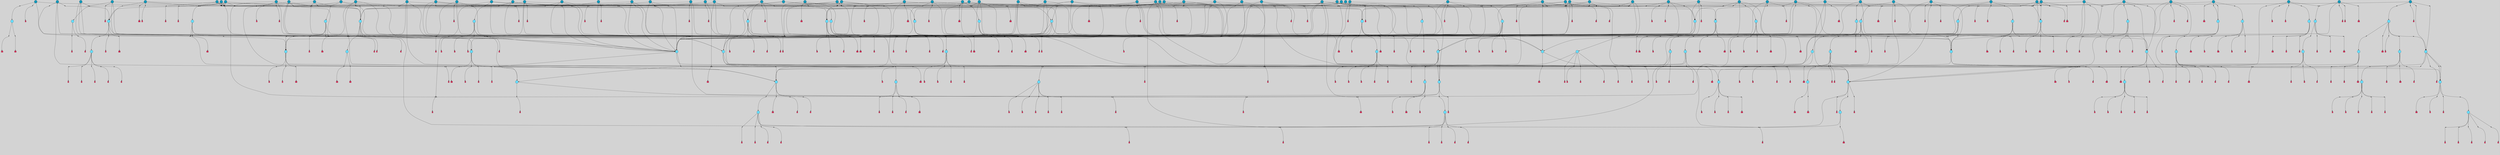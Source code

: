 // File exported with GEGELATI v1.3.1
// On the 2024-04-08 17:44:39
// With the File::TPGGraphDotExporter
digraph{
	graph[pad = "0.212, 0.055" bgcolor = lightgray]
	node[shape=circle style = filled label = ""]
		T7 [fillcolor="#66ddff"]
		T9 [fillcolor="#66ddff"]
		T11 [fillcolor="#66ddff"]
		T59 [fillcolor="#66ddff"]
		T102 [fillcolor="#66ddff"]
		T111 [fillcolor="#66ddff"]
		T258 [fillcolor="#66ddff"]
		T320 [fillcolor="#66ddff"]
		T321 [fillcolor="#66ddff"]
		T322 [fillcolor="#66ddff"]
		T323 [fillcolor="#66ddff"]
		T324 [fillcolor="#66ddff"]
		T407 [fillcolor="#66ddff"]
		T429 [fillcolor="#66ddff"]
		T440 [fillcolor="#66ddff"]
		T540 [fillcolor="#66ddff"]
		T550 [fillcolor="#1199bb"]
		T623 [fillcolor="#66ddff"]
		T624 [fillcolor="#66ddff"]
		T625 [fillcolor="#66ddff"]
		T716 [fillcolor="#66ddff"]
		T717 [fillcolor="#66ddff"]
		T718 [fillcolor="#66ddff"]
		T721 [fillcolor="#66ddff"]
		T787 [fillcolor="#1199bb"]
		T788 [fillcolor="#66ddff"]
		T789 [fillcolor="#66ddff"]
		T790 [fillcolor="#66ddff"]
		T792 [fillcolor="#66ddff"]
		T793 [fillcolor="#66ddff"]
		T794 [fillcolor="#66ddff"]
		T804 [fillcolor="#1199bb"]
		T813 [fillcolor="#1199bb"]
		T822 [fillcolor="#1199bb"]
		T877 [fillcolor="#66ddff"]
		T878 [fillcolor="#1199bb"]
		T879 [fillcolor="#66ddff"]
		T880 [fillcolor="#66ddff"]
		T881 [fillcolor="#66ddff"]
		T882 [fillcolor="#66ddff"]
		T883 [fillcolor="#66ddff"]
		T884 [fillcolor="#1199bb"]
		T885 [fillcolor="#66ddff"]
		T886 [fillcolor="#66ddff"]
		T947 [fillcolor="#66ddff"]
		T948 [fillcolor="#66ddff"]
		T949 [fillcolor="#66ddff"]
		T950 [fillcolor="#66ddff"]
		T952 [fillcolor="#66ddff"]
		T953 [fillcolor="#66ddff"]
		T954 [fillcolor="#66ddff"]
		T956 [fillcolor="#66ddff"]
		T957 [fillcolor="#66ddff"]
		T991 [fillcolor="#1199bb"]
		T1005 [fillcolor="#66ddff"]
		T1010 [fillcolor="#66ddff"]
		T1011 [fillcolor="#66ddff"]
		T1012 [fillcolor="#1199bb"]
		T1013 [fillcolor="#66ddff"]
		T1014 [fillcolor="#66ddff"]
		T1016 [fillcolor="#1199bb"]
		T1018 [fillcolor="#1199bb"]
		T1020 [fillcolor="#66ddff"]
		T1023 [fillcolor="#66ddff"]
		T1050 [fillcolor="#1199bb"]
		T1053 [fillcolor="#66ddff"]
		T1054 [fillcolor="#66ddff"]
		T1055 [fillcolor="#66ddff"]
		T1056 [fillcolor="#66ddff"]
		T1069 [fillcolor="#1199bb"]
		T1071 [fillcolor="#1199bb"]
		T1074 [fillcolor="#1199bb"]
		T1075 [fillcolor="#1199bb"]
		T1077 [fillcolor="#1199bb"]
		T1078 [fillcolor="#1199bb"]
		T1079 [fillcolor="#1199bb"]
		T1082 [fillcolor="#1199bb"]
		T1084 [fillcolor="#1199bb"]
		T1085 [fillcolor="#1199bb"]
		T1087 [fillcolor="#1199bb"]
		T1088 [fillcolor="#1199bb"]
		T1089 [fillcolor="#66ddff"]
		T1091 [fillcolor="#1199bb"]
		T1092 [fillcolor="#66ddff"]
		T1094 [fillcolor="#1199bb"]
		T1096 [fillcolor="#1199bb"]
		T1099 [fillcolor="#1199bb"]
		T1100 [fillcolor="#1199bb"]
		T1102 [fillcolor="#1199bb"]
		T1103 [fillcolor="#1199bb"]
		T1106 [fillcolor="#1199bb"]
		T1107 [fillcolor="#1199bb"]
		T1109 [fillcolor="#1199bb"]
		T1114 [fillcolor="#1199bb"]
		T1118 [fillcolor="#1199bb"]
		T1120 [fillcolor="#66ddff"]
		T308 [fillcolor="#66ddff"]
		T1121 [fillcolor="#66ddff"]
		T1122 [fillcolor="#1199bb"]
		T1123 [fillcolor="#66ddff"]
		T1124 [fillcolor="#66ddff"]
		T425 [fillcolor="#66ddff"]
		T1125 [fillcolor="#66ddff"]
		T1126 [fillcolor="#66ddff"]
		T1134 [fillcolor="#66ddff"]
		T1135 [fillcolor="#1199bb"]
		T1136 [fillcolor="#1199bb"]
		T1063 [fillcolor="#1199bb"]
		T1137 [fillcolor="#1199bb"]
		T1138 [fillcolor="#1199bb"]
		T1139 [fillcolor="#1199bb"]
		T1140 [fillcolor="#1199bb"]
		T1141 [fillcolor="#1199bb"]
		T1142 [fillcolor="#1199bb"]
		T1143 [fillcolor="#1199bb"]
		T1145 [fillcolor="#1199bb"]
		T1146 [fillcolor="#1199bb"]
		T1147 [fillcolor="#1199bb"]
		T1148 [fillcolor="#1199bb"]
		T1149 [fillcolor="#1199bb"]
		T1151 [fillcolor="#1199bb"]
		T1152 [fillcolor="#1199bb"]
		T1155 [fillcolor="#1199bb"]
		T1156 [fillcolor="#1199bb"]
		T1157 [fillcolor="#1199bb"]
		T1159 [fillcolor="#1199bb"]
		T1161 [fillcolor="#1199bb"]
		T280 [fillcolor="#1199bb"]
		T1164 [fillcolor="#1199bb"]
		T1170 [fillcolor="#1199bb"]
		T1173 [fillcolor="#1199bb"]
		T1175 [fillcolor="#1199bb"]
		T1176 [fillcolor="#1199bb"]
		T1178 [fillcolor="#1199bb"]
		T1179 [fillcolor="#1199bb"]
		T1181 [fillcolor="#1199bb"]
		T1182 [fillcolor="#1199bb"]
		T1183 [fillcolor="#1199bb"]
		T1184 [fillcolor="#1199bb"]
		T1185 [fillcolor="#1199bb"]
		T1186 [fillcolor="#1199bb"]
		T1187 [fillcolor="#1199bb"]
		T1188 [fillcolor="#1199bb"]
		T1189 [fillcolor="#1199bb"]
		T1190 [fillcolor="#1199bb"]
		P19930 [fillcolor="#cccccc" shape=point] //-3|
		I19930 [shape=box style=invis label="1|6&2|7#0|7&#92;n10|2&0|7#1|3&#92;n9|6&2|7#2|2&#92;n5|3&0|7#0|7&#92;n1|6&2|3#0|0&#92;n2|3&2|3#2|2&#92;n5|1&2|6#0|6&#92;n"]
		P19930 -> I19930[style=invis]
		A12878 [fillcolor="#ff3366" shape=box margin=0.03 width=0 height=0 label="7"]
		T7 -> P19930 -> A12878
		P19931 [fillcolor="#cccccc" shape=point] //5|
		I19931 [shape=box style=invis label="0|5&2|3#0|1&#92;n0|6&2|1#2|4&#92;n6|2&2|6#0|7&#92;n7|4&0|3#0|1&#92;n5|4&0|7#1|6&#92;n9|1&0|5#2|2&#92;n6|3&2|3#1|7&#92;n11|7&2|4#1|6&#92;n2|5&0|1#0|0&#92;n4|7&0|0#0|2&#92;n6|2&0|6#0|0&#92;n2|1&2|6#2|4&#92;n10|0&2|0#1|0&#92;n6|6&2|4#0|6&#92;n"]
		P19931 -> I19931[style=invis]
		A12879 [fillcolor="#ff3366" shape=box margin=0.03 width=0 height=0 label="8"]
		T7 -> P19931 -> A12879
		P19932 [fillcolor="#cccccc" shape=point] //-6|
		I19932 [shape=box style=invis label="11|1&0|7#2|0&#92;n10|4&0|1#1|0&#92;n4|3&2|4#2|1&#92;n0|5&2|0#0|0&#92;n6|1&0|0#0|3&#92;n8|2&2|0#0|4&#92;n11|4&2|0#1|6&#92;n7|0&2|6#2|3&#92;n5|3&2|6#2|0&#92;n2|0&2|0#0|4&#92;n"]
		P19932 -> I19932[style=invis]
		A12880 [fillcolor="#ff3366" shape=box margin=0.03 width=0 height=0 label="9"]
		T9 -> P19932 -> A12880
		P19933 [fillcolor="#cccccc" shape=point] //2|
		I19933 [shape=box style=invis label="6|3&2|7#1|4&#92;n8|6&0|0#2|5&#92;n2|1&0|2#0|3&#92;n8|7&0|6#0|4&#92;n2|1&2|0#0|1&#92;n0|0&2|2#2|3&#92;n6|6&0|7#2|1&#92;n6|1&0|7#2|6&#92;n5|4&2|7#0|4&#92;n0|3&0|4#2|0&#92;n11|0&2|0#2|5&#92;n4|5&2|5#2|4&#92;n5|7&0|6#0|4&#92;n9|7&2|5#0|3&#92;n5|4&2|1#0|3&#92;n5|3&0|1#1|7&#92;n0|4&0|3#2|5&#92;n"]
		P19933 -> I19933[style=invis]
		A12881 [fillcolor="#ff3366" shape=box margin=0.03 width=0 height=0 label="10"]
		T9 -> P19933 -> A12881
		P19934 [fillcolor="#cccccc" shape=point] //6|
		I19934 [shape=box style=invis label="3|0&2|7#2|2&#92;n3|2&0|4#2|5&#92;n5|1&0|2#1|0&#92;n8|7&0|1#2|0&#92;n8|5&0|3#0|6&#92;n0|2&0|2#2|3&#92;n1|5&2|5#0|5&#92;n5|6&0|6#0|7&#92;n6|7&0|0#2|6&#92;n1|2&2|3#0|0&#92;n7|7&2|3#0|4&#92;n0|7&2|7#0|6&#92;n1|0&2|2#2|7&#92;n4|4&0|1#0|0&#92;n"]
		P19934 -> I19934[style=invis]
		A12882 [fillcolor="#ff3366" shape=box margin=0.03 width=0 height=0 label="11"]
		T11 -> P19934 -> A12882
		P19935 [fillcolor="#cccccc" shape=point] //-4|
		I19935 [shape=box style=invis label="4|1&0|4#2|6&#92;n1|2&2|2#2|0&#92;n1|2&2|0#0|6&#92;n8|4&2|3#2|5&#92;n5|5&2|1#1|0&#92;n"]
		P19935 -> I19935[style=invis]
		A12883 [fillcolor="#ff3366" shape=box margin=0.03 width=0 height=0 label="12"]
		T11 -> P19935 -> A12883
		P19936 [fillcolor="#cccccc" shape=point] //8|
		I19936 [shape=box style=invis label="9|0&0|1#2|0&#92;n10|1&2|5#1|4&#92;n8|2&2|6#0|4&#92;n4|5&0|3#0|1&#92;n2|4&2|5#2|3&#92;n4|2&2|2#0|2&#92;n7|5&0|2#0|0&#92;n8|2&2|1#1|3&#92;n8|7&0|7#2|1&#92;n1|1&0|0#0|7&#92;n5|6&2|5#1|0&#92;n6|3&2|5#0|0&#92;n11|4&0|3#2|6&#92;n1|2&2|4#0|7&#92;n5|6&0|1#2|0&#92;n11|3&0|2#0|7&#92;n"]
		P19936 -> I19936[style=invis]
		A12884 [fillcolor="#ff3366" shape=box margin=0.03 width=0 height=0 label="6"]
		T59 -> P19936 -> A12884
		P19937 [fillcolor="#cccccc" shape=point] //5|
		I19937 [shape=box style=invis label="3|0&2|0#0|1&#92;n3|0&0|7#0|1&#92;n5|3&0|2#2|6&#92;n4|4&2|4#2|6&#92;n11|2&0|7#1|6&#92;n2|7&2|2#2|5&#92;n9|3&2|6#2|7&#92;n7|7&0|0#0|4&#92;n6|1&2|4#2|3&#92;n5|4&2|0#1|6&#92;n1|3&0|7#0|4&#92;n"]
		P19937 -> I19937[style=invis]
		A12885 [fillcolor="#ff3366" shape=box margin=0.03 width=0 height=0 label="7"]
		T59 -> P19937 -> A12885
		T59 -> P19932
		T59 -> P19937
		P19938 [fillcolor="#cccccc" shape=point] //7|
		I19938 [shape=box style=invis label="3|3&2|7#0|4&#92;n4|3&2|6#0|3&#92;n8|4&0|6#1|2&#92;n5|6&2|3#0|4&#92;n0|7&2|1#0|5&#92;n8|7&2|2#2|5&#92;n9|1&0|0#1|0&#92;n10|1&2|1#1|4&#92;n10|5&0|6#1|7&#92;n5|2&2|3#0|4&#92;n2|0&2|6#2|7&#92;n1|7&0|1#0|7&#92;n"]
		P19938 -> I19938[style=invis]
		A12886 [fillcolor="#ff3366" shape=box margin=0.03 width=0 height=0 label="2"]
		T102 -> P19938 -> A12886
		P19939 [fillcolor="#cccccc" shape=point] //-8|
		I19939 [shape=box style=invis label="7|5&0|4#2|4&#92;n"]
		P19939 -> I19939[style=invis]
		A12887 [fillcolor="#ff3366" shape=box margin=0.03 width=0 height=0 label="3"]
		T102 -> P19939 -> A12887
		P19940 [fillcolor="#cccccc" shape=point] //8|
		I19940 [shape=box style=invis label="7|0&0|2#1|4&#92;n8|1&2|3#0|5&#92;n0|6&0|5#0|5&#92;n3|7&2|1#0|6&#92;n9|4&2|7#1|6&#92;n1|7&2|5#2|2&#92;n8|5&2|0#0|3&#92;n0|2&0|2#0|0&#92;n3|5&0|2#0|3&#92;n"]
		P19940 -> I19940[style=invis]
		A12888 [fillcolor="#ff3366" shape=box margin=0.03 width=0 height=0 label="5"]
		T102 -> P19940 -> A12888
		P19941 [fillcolor="#cccccc" shape=point] //-5|
		I19941 [shape=box style=invis label="0|0&2|3#0|2&#92;n10|5&0|6#1|3&#92;n7|3&0|6#2|3&#92;n3|4&0|6#0|6&#92;n10|5&0|2#1|1&#92;n5|0&0|1#0|3&#92;n6|6&2|5#1|5&#92;n7|4&0|2#1|7&#92;n5|7&0|1#2|5&#92;n1|5&0|0#0|3&#92;n7|5&2|1#2|6&#92;n9|0&0|2#0|0&#92;n4|0&2|4#0|0&#92;n4|6&0|0#2|3&#92;n3|1&0|6#2|5&#92;n7|7&2|1#2|3&#92;n9|4&2|2#0|6&#92;n"]
		P19941 -> I19941[style=invis]
		T111 -> P19941 -> T9
		P19942 [fillcolor="#cccccc" shape=point] //7|
		I19942 [shape=box style=invis label="7|4&2|1#2|0&#92;n4|1&2|4#2|3&#92;n5|0&2|0#2|2&#92;n6|1&2|4#2|6&#92;n"]
		P19942 -> I19942[style=invis]
		A12889 [fillcolor="#ff3366" shape=box margin=0.03 width=0 height=0 label="9"]
		T111 -> P19942 -> A12889
		P19943 [fillcolor="#cccccc" shape=point] //2|
		I19943 [shape=box style=invis label="3|0&2|0#0|1&#92;n11|2&0|7#1|6&#92;n8|7&2|4#0|5&#92;n5|3&0|2#2|6&#92;n4|4&2|4#2|6&#92;n3|0&0|7#0|1&#92;n2|7&2|2#2|5&#92;n9|3&2|6#2|7&#92;n7|7&0|0#0|4&#92;n6|1&2|4#1|3&#92;n5|4&2|0#1|6&#92;n1|3&0|7#0|4&#92;n"]
		P19943 -> I19943[style=invis]
		A12890 [fillcolor="#ff3366" shape=box margin=0.03 width=0 height=0 label="7"]
		T111 -> P19943 -> A12890
		T111 -> P19932
		P19944 [fillcolor="#cccccc" shape=point] //2|
		I19944 [shape=box style=invis label="9|1&2|3#0|1&#92;n5|3&2|4#2|7&#92;n11|0&2|3#0|4&#92;n7|0&2|4#0|4&#92;n5|2&2|0#2|4&#92;n7|3&0|7#0|5&#92;n"]
		P19944 -> I19944[style=invis]
		A12891 [fillcolor="#ff3366" shape=box margin=0.03 width=0 height=0 label="2"]
		T258 -> P19944 -> A12891
		T258 -> P19932
		P19945 [fillcolor="#cccccc" shape=point] //-5|
		I19945 [shape=box style=invis label="8|7&0|3#0|3&#92;n6|4&2|1#0|5&#92;n2|2&2|6#2|0&#92;n4|7&2|0#2|3&#92;n10|5&2|1#1|5&#92;n2|0&0|7#2|0&#92;n5|3&2|2#2|0&#92;n6|7&0|0#1|0&#92;n"]
		P19945 -> I19945[style=invis]
		A12892 [fillcolor="#ff3366" shape=box margin=0.03 width=0 height=0 label="1"]
		T258 -> P19945 -> A12892
		P19946 [fillcolor="#cccccc" shape=point] //2|
		I19946 [shape=box style=invis label="4|1&0|4#2|6&#92;n5|5&2|1#1|0&#92;n1|0&2|0#0|6&#92;n8|4&2|3#2|5&#92;n"]
		P19946 -> I19946[style=invis]
		T258 -> P19946 -> T11
		P19947 [fillcolor="#cccccc" shape=point] //5|
		I19947 [shape=box style=invis label="1|6&2|7#0|7&#92;n9|2&2|7#2|2&#92;n10|2&0|7#1|3&#92;n5|3&0|7#0|7&#92;n7|0&2|7#2|2&#92;n1|6&2|3#0|0&#92;n2|3&2|3#2|2&#92;n"]
		P19947 -> I19947[style=invis]
		A12893 [fillcolor="#ff3366" shape=box margin=0.03 width=0 height=0 label="7"]
		T258 -> P19947 -> A12893
		P19948 [fillcolor="#cccccc" shape=point] //-4|
		I19948 [shape=box style=invis label="4|1&0|4#2|6&#92;n1|2&2|2#2|0&#92;n1|2&2|0#0|6&#92;n8|4&2|3#2|5&#92;n5|5&2|1#1|0&#92;n"]
		P19948 -> I19948[style=invis]
		A12894 [fillcolor="#ff3366" shape=box margin=0.03 width=0 height=0 label="12"]
		T320 -> P19948 -> A12894
		P19949 [fillcolor="#cccccc" shape=point] //-9|
		I19949 [shape=box style=invis label="2|0&2|0#2|1&#92;n4|4&2|4#2|6&#92;n9|1&0|3#1|7&#92;n5|3&0|2#2|6&#92;n2|7&2|2#2|5&#92;n5|4&2|0#1|6&#92;n3|0&0|7#0|1&#92;n1|3&0|7#0|4&#92;n11|6&2|2#0|7&#92;n7|7&0|0#0|4&#92;n11|0&0|7#1|6&#92;n9|3&2|6#2|7&#92;n"]
		P19949 -> I19949[style=invis]
		A12895 [fillcolor="#ff3366" shape=box margin=0.03 width=0 height=0 label="7"]
		T321 -> P19949 -> A12895
		P19950 [fillcolor="#cccccc" shape=point] //6|
		I19950 [shape=box style=invis label="3|0&2|7#2|2&#92;n3|2&0|4#2|5&#92;n5|1&0|2#1|0&#92;n8|7&0|1#2|0&#92;n8|5&0|3#0|6&#92;n0|2&0|2#2|3&#92;n1|5&2|5#0|5&#92;n5|6&0|6#0|7&#92;n6|7&0|0#2|6&#92;n1|2&2|3#0|0&#92;n7|7&2|3#0|4&#92;n0|7&2|7#0|6&#92;n1|0&2|2#2|7&#92;n4|4&0|1#0|0&#92;n"]
		P19950 -> I19950[style=invis]
		A12896 [fillcolor="#ff3366" shape=box margin=0.03 width=0 height=0 label="11"]
		T320 -> P19950 -> A12896
		P19951 [fillcolor="#cccccc" shape=point] //2|
		I19951 [shape=box style=invis label="4|1&0|4#2|6&#92;n5|5&2|1#1|0&#92;n1|0&2|0#0|6&#92;n8|4&2|3#2|5&#92;n"]
		P19951 -> I19951[style=invis]
		T321 -> P19951 -> T320
		P19952 [fillcolor="#cccccc" shape=point] //-3|
		I19952 [shape=box style=invis label="4|5&0|0#0|0&#92;n4|7&0|0#0|2&#92;n0|6&2|1#2|4&#92;n9|1&0|5#2|2&#92;n10|0&2|0#1|0&#92;n6|6&2|4#0|6&#92;n2|5&0|1#0|0&#92;n6|3&2|3#1|7&#92;n11|7&2|4#1|6&#92;n6|2&2|6#0|1&#92;n6|2&0|0#0|0&#92;n9|1&2|6#2|4&#92;n10|4&0|3#1|1&#92;n5|4&2|7#1|6&#92;n"]
		P19952 -> I19952[style=invis]
		T323 -> P19952 -> T321
		P19953 [fillcolor="#cccccc" shape=point] //5|
		I19953 [shape=box style=invis label="0|5&2|3#0|1&#92;n0|6&2|1#2|4&#92;n6|2&2|6#0|7&#92;n7|4&0|3#0|1&#92;n5|4&0|7#1|6&#92;n9|1&0|5#2|2&#92;n6|3&2|3#1|7&#92;n11|7&2|4#1|6&#92;n2|5&0|1#0|0&#92;n4|7&0|0#0|2&#92;n6|2&0|6#0|0&#92;n2|1&2|6#2|4&#92;n10|0&2|0#1|0&#92;n6|6&2|4#0|6&#92;n"]
		P19953 -> I19953[style=invis]
		A12897 [fillcolor="#ff3366" shape=box margin=0.03 width=0 height=0 label="8"]
		T322 -> P19953 -> A12897
		P19954 [fillcolor="#cccccc" shape=point] //8|
		I19954 [shape=box style=invis label="9|7&0|5#2|5&#92;n3|3&2|3#0|2&#92;n9|5&2|2#1|0&#92;n2|3&0|6#0|3&#92;n4|4&2|5#2|7&#92;n11|3&2|0#1|5&#92;n6|6&2|1#2|2&#92;n4|6&0|1#2|2&#92;n2|5&2|7#2|2&#92;n7|7&2|2#2|3&#92;n6|5&0|3#2|6&#92;n6|7&0|6#0|2&#92;n"]
		P19954 -> I19954[style=invis]
		A12898 [fillcolor="#ff3366" shape=box margin=0.03 width=0 height=0 label="14"]
		T321 -> P19954 -> A12898
		P19955 [fillcolor="#cccccc" shape=point] //-3|
		I19955 [shape=box style=invis label="1|6&2|7#0|7&#92;n10|2&0|7#1|3&#92;n9|6&2|7#2|2&#92;n5|3&0|7#0|7&#92;n1|6&2|3#0|0&#92;n2|3&2|3#2|2&#92;n5|1&2|6#0|6&#92;n"]
		P19955 -> I19955[style=invis]
		A12899 [fillcolor="#ff3366" shape=box margin=0.03 width=0 height=0 label="7"]
		T322 -> P19955 -> A12899
		P19956 [fillcolor="#cccccc" shape=point] //-8|
		I19956 [shape=box style=invis label="7|5&0|4#2|4&#92;n"]
		P19956 -> I19956[style=invis]
		A12900 [fillcolor="#ff3366" shape=box margin=0.03 width=0 height=0 label="3"]
		T321 -> P19956 -> A12900
		P19957 [fillcolor="#cccccc" shape=point] //4|
		I19957 [shape=box style=invis label="4|3&0|6#0|3&#92;n5|7&2|3#2|2&#92;n5|6&0|7#1|2&#92;n1|4&2|6#0|3&#92;n8|4&2|1#2|5&#92;n9|5&2|4#1|4&#92;n2|4&0|5#0|7&#92;n10|0&0|6#1|3&#92;n3|0&0|6#0|2&#92;n2|7&2|7#2|6&#92;n5|2&0|5#1|5&#92;n10|4&2|5#1|7&#92;n4|0&0|4#2|4&#92;n11|1&0|4#2|6&#92;n10|6&2|0#1|4&#92;n9|7&0|3#1|4&#92;n4|5&2|7#0|6&#92;n11|5&2|6#2|3&#92;n0|3&0|5#0|1&#92;n"]
		P19957 -> I19957[style=invis]
		A12901 [fillcolor="#ff3366" shape=box margin=0.03 width=0 height=0 label="13"]
		T321 -> P19957 -> A12901
		P19958 [fillcolor="#cccccc" shape=point] //1|
		I19958 [shape=box style=invis label="0|4&0|1#0|1&#92;n10|5&2|5#1|6&#92;n7|7&2|5#2|2&#92;n9|5&0|7#2|7&#92;n8|4&0|3#2|7&#92;n11|0&2|3#0|5&#92;n7|0&0|0#0|1&#92;n4|2&0|4#0|5&#92;n5|1&0|6#2|7&#92;n11|3&0|7#1|3&#92;n"]
		P19958 -> I19958[style=invis]
		T323 -> P19958 -> T322
		P19959 [fillcolor="#cccccc" shape=point] //4|
		I19959 [shape=box style=invis label="4|3&0|6#0|3&#92;n5|7&2|3#2|2&#92;n5|6&0|7#1|2&#92;n1|4&2|6#0|3&#92;n8|4&2|1#2|5&#92;n9|5&2|4#1|4&#92;n2|4&0|5#0|7&#92;n10|0&0|6#1|3&#92;n3|0&0|6#0|2&#92;n2|7&2|7#2|6&#92;n5|2&0|5#1|5&#92;n10|4&2|5#1|7&#92;n4|0&0|4#2|4&#92;n11|1&0|4#2|6&#92;n10|6&2|0#1|4&#92;n9|7&0|3#1|4&#92;n4|5&2|7#0|6&#92;n11|5&2|6#2|3&#92;n0|3&0|5#0|1&#92;n"]
		P19959 -> I19959[style=invis]
		A12902 [fillcolor="#ff3366" shape=box margin=0.03 width=0 height=0 label="13"]
		T323 -> P19959 -> A12902
		P19960 [fillcolor="#cccccc" shape=point] //-4|
		I19960 [shape=box style=invis label="4|1&0|4#2|6&#92;n1|2&2|2#2|0&#92;n1|2&2|0#0|6&#92;n8|4&2|3#2|5&#92;n5|5&2|1#1|0&#92;n"]
		P19960 -> I19960[style=invis]
		A12903 [fillcolor="#ff3366" shape=box margin=0.03 width=0 height=0 label="12"]
		T324 -> P19960 -> A12903
		P19961 [fillcolor="#cccccc" shape=point] //6|
		I19961 [shape=box style=invis label="3|0&2|7#2|2&#92;n3|2&0|4#2|5&#92;n5|1&0|2#1|0&#92;n8|7&0|1#2|0&#92;n8|5&0|3#0|6&#92;n0|2&0|2#2|3&#92;n1|5&2|5#0|5&#92;n5|6&0|6#0|7&#92;n6|7&0|0#2|6&#92;n1|2&2|3#0|0&#92;n7|7&2|3#0|4&#92;n0|7&2|7#0|6&#92;n1|0&2|2#2|7&#92;n4|4&0|1#0|0&#92;n"]
		P19961 -> I19961[style=invis]
		A12904 [fillcolor="#ff3366" shape=box margin=0.03 width=0 height=0 label="11"]
		T324 -> P19961 -> A12904
		P19962 [fillcolor="#cccccc" shape=point] //-1|
		I19962 [shape=box style=invis label="0|5&2|2#0|0&#92;n11|3&2|3#1|3&#92;n8|5&2|2#1|7&#92;n10|0&0|6#1|2&#92;n9|1&2|5#0|3&#92;n8|0&2|4#2|6&#92;n6|7&0|2#0|3&#92;n9|2&0|7#0|1&#92;n6|2&0|2#2|1&#92;n"]
		P19962 -> I19962[style=invis]
		A12905 [fillcolor="#ff3366" shape=box margin=0.03 width=0 height=0 label="7"]
		T407 -> P19962 -> A12905
		P19963 [fillcolor="#cccccc" shape=point] //-3|
		I19963 [shape=box style=invis label="7|7&0|0#0|4&#92;n11|2&0|7#1|6&#92;n8|7&2|4#0|5&#92;n5|3&0|2#2|6&#92;n4|4&2|4#2|6&#92;n3|0&0|7#0|6&#92;n2|7&2|2#2|5&#92;n9|3&2|6#2|7&#92;n6|7&0|0#0|7&#92;n3|0&2|0#0|1&#92;n6|1&2|4#1|3&#92;n5|4&2|0#1|6&#92;n1|3&0|7#0|4&#92;n"]
		P19963 -> I19963[style=invis]
		T407 -> P19963 -> T59
		P19964 [fillcolor="#cccccc" shape=point] //-5|
		I19964 [shape=box style=invis label="5|3&0|7#0|7&#92;n9|2&2|7#2|2&#92;n1|6&2|7#0|7&#92;n7|6&2|4#0|5&#92;n10|3&0|2#1|1&#92;n9|2&0|7#1|3&#92;n1|6&0|3#0|1&#92;n4|0&0|2#2|2&#92;n7|0&2|7#2|2&#92;n5|1&2|6#0|3&#92;n2|3&2|3#2|2&#92;n"]
		P19964 -> I19964[style=invis]
		T407 -> P19964 -> T102
		P19965 [fillcolor="#cccccc" shape=point] //1|
		I19965 [shape=box style=invis label="9|3&2|0#0|4&#92;n4|2&0|5#2|0&#92;n10|7&2|7#1|1&#92;n6|3&2|6#1|5&#92;n8|3&2|5#1|2&#92;n4|0&2|1#2|2&#92;n4|1&0|4#0|3&#92;n3|6&2|5#2|5&#92;n8|3&0|1#0|7&#92;n4|0&2|4#0|1&#92;n3|4&0|0#2|1&#92;n3|2&0|7#2|1&#92;n1|4&0|1#0|2&#92;n"]
		P19965 -> I19965[style=invis]
		A12906 [fillcolor="#ff3366" shape=box margin=0.03 width=0 height=0 label="14"]
		T407 -> P19965 -> A12906
		P19966 [fillcolor="#cccccc" shape=point] //3|
		I19966 [shape=box style=invis label="5|4&2|7#0|4&#92;n0|4&0|3#2|5&#92;n8|6&0|0#2|5&#92;n2|1&0|2#0|3&#92;n9|7&0|6#0|4&#92;n0|0&2|2#2|3&#92;n6|6&0|7#2|1&#92;n6|1&0|7#2|6&#92;n0|3&0|4#2|0&#92;n11|0&2|0#2|5&#92;n4|5&2|5#2|4&#92;n5|3&0|1#1|7&#92;n9|7&2|2#0|3&#92;n5|4&2|1#0|3&#92;n5|0&0|6#0|4&#92;n0|0&0|1#2|0&#92;n"]
		P19966 -> I19966[style=invis]
		A12907 [fillcolor="#ff3366" shape=box margin=0.03 width=0 height=0 label="10"]
		T407 -> P19966 -> A12907
		P19967 [fillcolor="#cccccc" shape=point] //4|
		I19967 [shape=box style=invis label="8|5&2|3#2|1&#92;n10|1&0|3#1|6&#92;n7|1&2|6#1|3&#92;n4|1&0|6#0|0&#92;n11|1&0|2#0|3&#92;n2|0&2|1#2|7&#92;n"]
		P19967 -> I19967[style=invis]
		A12908 [fillcolor="#ff3366" shape=box margin=0.03 width=0 height=0 label="2"]
		T429 -> P19967 -> A12908
		P19968 [fillcolor="#cccccc" shape=point] //1|
		I19968 [shape=box style=invis label="9|7&0|2#2|2&#92;n6|5&0|1#1|0&#92;n2|2&0|0#2|1&#92;n4|3&2|2#2|3&#92;n2|5&2|2#0|0&#92;n10|7&0|5#1|1&#92;n9|5&2|7#2|5&#92;n7|7&2|5#2|5&#92;n8|0&2|4#0|1&#92;n5|4&2|0#0|2&#92;n2|5&2|2#2|6&#92;n4|4&0|2#2|1&#92;n7|2&2|4#0|0&#92;n10|0&2|2#1|1&#92;n10|4&2|3#1|0&#92;n"]
		P19968 -> I19968[style=invis]
		A12909 [fillcolor="#ff3366" shape=box margin=0.03 width=0 height=0 label="1"]
		T429 -> P19968 -> A12909
		P19969 [fillcolor="#cccccc" shape=point] //-8|
		I19969 [shape=box style=invis label="11|7&2|0#2|0&#92;n5|5&2|7#2|7&#92;n8|6&2|7#1|2&#92;n1|7&0|3#0|6&#92;n4|0&2|1#2|2&#92;n9|0&0|2#0|0&#92;n10|1&0|5#1|6&#92;n0|0&2|3#2|0&#92;n3|2&0|1#2|6&#92;n0|1&2|4#0|0&#92;n"]
		P19969 -> I19969[style=invis]
		A12910 [fillcolor="#ff3366" shape=box margin=0.03 width=0 height=0 label="6"]
		T429 -> P19969 -> A12910
		P19970 [fillcolor="#cccccc" shape=point] //-7|
		I19970 [shape=box style=invis label="7|3&0|6#2|5&#92;n10|5&0|5#1|0&#92;n1|0&2|4#0|3&#92;n"]
		P19970 -> I19970[style=invis]
		T429 -> P19970 -> T7
		P19971 [fillcolor="#cccccc" shape=point] //-2|
		I19971 [shape=box style=invis label="3|1&2|6#2|5&#92;n4|5&0|4#0|6&#92;n7|1&0|6#2|2&#92;n2|6&0|6#2|0&#92;n7|7&0|0#1|0&#92;n3|7&0|7#0|1&#92;n1|3&2|2#2|0&#92;n3|6&0|5#0|0&#92;n4|0&2|7#0|4&#92;n9|4&2|2#0|1&#92;n3|1&2|5#0|7&#92;n"]
		P19971 -> I19971[style=invis]
		A12911 [fillcolor="#ff3366" shape=box margin=0.03 width=0 height=0 label="1"]
		T429 -> P19971 -> A12911
		P19972 [fillcolor="#cccccc" shape=point] //2|
		I19972 [shape=box style=invis label="0|6&0|7#0|4&#92;n6|7&2|6#2|6&#92;n11|3&0|7#1|6&#92;n11|1&0|6#2|7&#92;n2|4&0|1#0|1&#92;n10|6&2|5#1|6&#92;n11|3&0|1#1|7&#92;n10|0&2|3#1|5&#92;n"]
		P19972 -> I19972[style=invis]
		T440 -> P19972 -> T7
		P19973 [fillcolor="#cccccc" shape=point] //-9|
		I19973 [shape=box style=invis label="2|0&2|3#2|0&#92;n11|7&0|4#1|0&#92;n"]
		P19973 -> I19973[style=invis]
		T440 -> P19973 -> T111
		T440 -> P19937
		P19974 [fillcolor="#cccccc" shape=point] //7|
		I19974 [shape=box style=invis label="2|0&2|1#2|0&#92;n9|1&0|6#0|3&#92;n11|7&0|4#1|0&#92;n"]
		P19974 -> I19974[style=invis]
		T540 -> P19974 -> T111
		P19975 [fillcolor="#cccccc" shape=point] //6|
		I19975 [shape=box style=invis label="0|5&2|3#0|1&#92;n0|6&2|1#2|4&#92;n9|1&0|5#2|2&#92;n7|4&0|3#0|1&#92;n5|4&0|7#1|6&#92;n2|5&0|1#0|0&#92;n6|3&2|3#1|7&#92;n11|7&2|4#1|6&#92;n6|2&2|6#0|1&#92;n4|7&0|0#0|2&#92;n6|2&0|6#0|0&#92;n9|1&2|6#2|4&#92;n10|0&2|0#1|0&#92;n6|6&2|4#0|6&#92;n"]
		P19975 -> I19975[style=invis]
		A12912 [fillcolor="#ff3366" shape=box margin=0.03 width=0 height=0 label="8"]
		T540 -> P19975 -> A12912
		P19976 [fillcolor="#cccccc" shape=point] //-4|
		I19976 [shape=box style=invis label="6|3&2|6#1|2&#92;n2|5&2|2#2|5&#92;n2|6&0|4#0|5&#92;n6|0&0|2#1|2&#92;n"]
		P19976 -> I19976[style=invis]
		A12913 [fillcolor="#ff3366" shape=box margin=0.03 width=0 height=0 label="7"]
		T540 -> P19976 -> A12913
		P19977 [fillcolor="#cccccc" shape=point] //-5|
		I19977 [shape=box style=invis label="7|2&0|3#2|2&#92;n3|2&0|2#2|0&#92;n1|5&2|7#0|4&#92;n5|3&0|3#0|7&#92;n11|4&0|1#0|0&#92;n8|7&2|7#2|7&#92;n4|0&0|3#2|7&#92;n"]
		P19977 -> I19977[style=invis]
		A12914 [fillcolor="#ff3366" shape=box margin=0.03 width=0 height=0 label="7"]
		T540 -> P19977 -> A12914
		P19978 [fillcolor="#cccccc" shape=point] //-4|
		I19978 [shape=box style=invis label="4|1&0|4#2|6&#92;n1|2&2|2#2|0&#92;n1|2&2|0#0|6&#92;n8|4&2|3#2|5&#92;n5|5&2|1#1|0&#92;n"]
		P19978 -> I19978[style=invis]
		A12915 [fillcolor="#ff3366" shape=box margin=0.03 width=0 height=0 label="12"]
		T550 -> P19978 -> A12915
		P19979 [fillcolor="#cccccc" shape=point] //7|
		I19979 [shape=box style=invis label="7|4&2|7#0|4&#92;n4|6&0|1#2|5&#92;n2|1&2|3#0|0&#92;n4|3&2|0#0|1&#92;n0|0&2|7#2|7&#92;n7|7&0|5#2|3&#92;n5|0&2|1#2|2&#92;n10|0&0|4#1|2&#92;n4|4&0|7#0|0&#92;n6|7&0|2#0|1&#92;n1|4&2|5#0|4&#92;n"]
		P19979 -> I19979[style=invis]
		A12916 [fillcolor="#ff3366" shape=box margin=0.03 width=0 height=0 label="0"]
		T623 -> P19979 -> A12916
		P19980 [fillcolor="#cccccc" shape=point] //0|
		I19980 [shape=box style=invis label="4|0&0|3#2|7&#92;n10|2&0|3#1|7&#92;n3|5&0|2#0|3&#92;n4|5&0|0#2|1&#92;n10|7&2|0#1|2&#92;n5|3&2|3#1|6&#92;n9|5&2|0#0|4&#92;n5|4&2|7#0|2&#92;n10|3&2|7#1|4&#92;n7|2&0|1#2|6&#92;n8|6&0|5#0|5&#92;n8|7&2|3#0|5&#92;n2|6&2|4#0|0&#92;n"]
		P19980 -> I19980[style=invis]
		A12917 [fillcolor="#ff3366" shape=box margin=0.03 width=0 height=0 label="5"]
		T625 -> P19980 -> A12917
		P19981 [fillcolor="#cccccc" shape=point] //0|
		I19981 [shape=box style=invis label="2|5&0|1#0|6&#92;n6|1&2|2#2|7&#92;n8|0&0|3#1|4&#92;n4|3&2|5#2|4&#92;n8|1&2|4#0|0&#92;n6|6&0|1#2|6&#92;n11|7&2|4#2|5&#92;n6|2&2|4#0|2&#92;n8|5&2|4#2|4&#92;n2|1&2|1#2|2&#92;n2|7&2|5#2|6&#92;n9|7&0|5#0|4&#92;n1|2&0|5#2|6&#92;n4|2&2|3#2|7&#92;n3|3&2|1#0|2&#92;n"]
		P19981 -> I19981[style=invis]
		A12918 [fillcolor="#ff3366" shape=box margin=0.03 width=0 height=0 label="5"]
		T625 -> P19981 -> A12918
		P19982 [fillcolor="#cccccc" shape=point] //3|
		I19982 [shape=box style=invis label="7|6&2|4#0|2&#92;n10|3&2|7#1|4&#92;n11|6&0|4#0|1&#92;n7|1&0|0#2|6&#92;n7|6&0|3#2|6&#92;n4|0&2|6#0|1&#92;n4|4&2|5#0|2&#92;n4|6&0|4#2|7&#92;n10|0&2|3#1|5&#92;n2|6&0|5#0|2&#92;n1|0&2|3#0|7&#92;n1|6&2|0#0|5&#92;n6|2&0|1#0|7&#92;n9|2&0|3#2|7&#92;n5|3&0|6#0|6&#92;n1|7&2|5#2|3&#92;n8|1&2|7#0|6&#92;n1|0&2|5#2|1&#92;n7|1&2|2#2|5&#92;n7|4&2|6#0|3&#92;n"]
		P19982 -> I19982[style=invis]
		A12919 [fillcolor="#ff3366" shape=box margin=0.03 width=0 height=0 label="4"]
		T625 -> P19982 -> A12919
		P19983 [fillcolor="#cccccc" shape=point] //-9|
		I19983 [shape=box style=invis label="4|7&2|6#0|5&#92;n11|3&0|2#2|6&#92;n10|2&2|4#1|6&#92;n3|0&2|6#2|7&#92;n4|3&0|5#0|7&#92;n2|3&0|7#0|7&#92;n10|6&0|7#1|5&#92;n10|1&2|2#1|1&#92;n1|7&0|3#2|6&#92;n"]
		P19983 -> I19983[style=invis]
		A12920 [fillcolor="#ff3366" shape=box margin=0.03 width=0 height=0 label="4"]
		T550 -> P19983 -> A12920
		P19984 [fillcolor="#cccccc" shape=point] //8|
		I19984 [shape=box style=invis label="9|0&0|1#2|0&#92;n10|1&2|5#1|4&#92;n8|2&2|6#0|4&#92;n2|4&2|5#2|3&#92;n4|2&2|2#0|2&#92;n7|5&0|2#0|0&#92;n8|2&2|1#1|3&#92;n8|7&0|7#2|1&#92;n1|1&0|0#0|7&#92;n5|6&2|5#1|0&#92;n6|6&2|5#0|0&#92;n11|4&0|3#2|6&#92;n4|2&2|4#0|7&#92;n5|6&0|1#2|0&#92;n11|3&0|2#0|7&#92;n"]
		P19984 -> I19984[style=invis]
		A12921 [fillcolor="#ff3366" shape=box margin=0.03 width=0 height=0 label="6"]
		T624 -> P19984 -> A12921
		P19985 [fillcolor="#cccccc" shape=point] //-6|
		I19985 [shape=box style=invis label="9|0&2|0#0|1&#92;n3|2&0|2#0|3&#92;n5|4&0|5#1|7&#92;n2|1&0|4#0|3&#92;n9|2&2|0#2|4&#92;n7|6&0|4#0|2&#92;n2|3&0|6#2|6&#92;n1|2&0|3#2|0&#92;n"]
		P19985 -> I19985[style=invis]
		T550 -> P19985 -> T624
		P19986 [fillcolor="#cccccc" shape=point] //5|
		I19986 [shape=box style=invis label="3|0&2|0#0|1&#92;n3|0&0|7#0|1&#92;n5|3&0|2#2|6&#92;n4|4&2|4#2|6&#92;n11|2&0|7#1|6&#92;n2|7&2|2#2|5&#92;n9|3&2|6#2|7&#92;n7|7&0|0#0|4&#92;n6|1&2|4#2|3&#92;n5|4&2|0#1|6&#92;n1|3&0|7#0|4&#92;n"]
		P19986 -> I19986[style=invis]
		A12922 [fillcolor="#ff3366" shape=box margin=0.03 width=0 height=0 label="7"]
		T624 -> P19986 -> A12922
		P19987 [fillcolor="#cccccc" shape=point] //-10|
		I19987 [shape=box style=invis label="3|6&0|0#0|4&#92;n4|1&2|4#0|1&#92;n5|1&0|1#0|4&#92;n5|5&2|6#0|5&#92;n6|5&0|6#0|3&#92;n11|1&2|0#0|1&#92;n0|7&2|0#0|3&#92;n1|2&0|6#0|1&#92;n8|0&0|4#2|0&#92;n0|4&0|7#2|7&#92;n7|0&2|7#1|3&#92;n3|1&0|5#2|5&#92;n5|1&0|4#0|3&#92;n2|2&0|2#0|0&#92;n8|3&0|1#0|7&#92;n3|0&0|3#0|5&#92;n7|2&0|5#2|0&#92;n6|3&2|7#1|5&#92;n4|7&2|7#2|1&#92;n"]
		P19987 -> I19987[style=invis]
		A12923 [fillcolor="#ff3366" shape=box margin=0.03 width=0 height=0 label="14"]
		T624 -> P19987 -> A12923
		P19988 [fillcolor="#cccccc" shape=point] //5|
		I19988 [shape=box style=invis label="0|5&2|3#0|1&#92;n0|6&2|1#2|4&#92;n6|2&2|6#0|7&#92;n7|4&0|3#0|1&#92;n5|4&0|7#1|6&#92;n9|1&0|5#2|2&#92;n6|3&2|3#1|7&#92;n11|7&2|4#1|6&#92;n2|5&0|1#0|0&#92;n4|7&0|0#0|2&#92;n6|2&0|6#0|0&#92;n2|1&2|6#2|4&#92;n10|0&2|0#1|0&#92;n6|6&2|4#0|6&#92;n"]
		P19988 -> I19988[style=invis]
		A12924 [fillcolor="#ff3366" shape=box margin=0.03 width=0 height=0 label="8"]
		T624 -> P19988 -> A12924
		P19989 [fillcolor="#cccccc" shape=point] //-2|
		I19989 [shape=box style=invis label="1|3&0|2#0|7&#92;n6|1&0|7#0|0&#92;n6|1&2|4#1|7&#92;n3|0&2|3#0|3&#92;n0|2&0|7#2|6&#92;n"]
		P19989 -> I19989[style=invis]
		T550 -> P19989 -> T623
		P19990 [fillcolor="#cccccc" shape=point] //5|
		I19990 [shape=box style=invis label="3|0&2|0#2|1&#92;n3|0&0|7#0|1&#92;n5|3&0|2#2|6&#92;n4|4&2|4#2|6&#92;n5|4&2|0#1|6&#92;n2|7&2|2#2|5&#92;n1|3&0|7#0|4&#92;n11|6&2|2#0|7&#92;n7|7&0|0#0|4&#92;n6|1&2|4#2|3&#92;n11|0&0|7#1|6&#92;n9|3&2|6#2|7&#92;n"]
		P19990 -> I19990[style=invis]
		A12925 [fillcolor="#ff3366" shape=box margin=0.03 width=0 height=0 label="7"]
		T623 -> P19990 -> A12925
		P19991 [fillcolor="#cccccc" shape=point] //4|
		I19991 [shape=box style=invis label="7|1&0|6#0|1&#92;n6|7&2|7#1|7&#92;n10|1&2|1#1|1&#92;n9|6&2|2#1|4&#92;n4|7&0|4#2|2&#92;n9|6&0|5#1|1&#92;n10|0&2|6#1|6&#92;n5|1&0|1#2|3&#92;n10|1&0|5#1|0&#92;n3|4&2|3#0|0&#92;n8|2&0|5#2|4&#92;n1|6&2|0#0|0&#92;n2|3&0|1#2|6&#92;n5|2&2|2#1|6&#92;n2|2&0|1#2|1&#92;n3|1&2|7#0|3&#92;n6|7&2|3#0|4&#92;n"]
		P19991 -> I19991[style=invis]
		A12926 [fillcolor="#ff3366" shape=box margin=0.03 width=0 height=0 label="10"]
		T623 -> P19991 -> A12926
		P19992 [fillcolor="#cccccc" shape=point] //-1|
		I19992 [shape=box style=invis label="5|7&2|4#0|7&#92;n6|4&2|4#2|6&#92;n3|0&0|5#0|0&#92;n9|5&0|7#1|4&#92;n8|0&0|2#2|1&#92;n3|0&2|6#0|7&#92;n1|7&2|5#2|5&#92;n9|4&0|2#0|6&#92;n4|4&2|5#0|6&#92;n"]
		P19992 -> I19992[style=invis]
		A12927 [fillcolor="#ff3366" shape=box margin=0.03 width=0 height=0 label="7"]
		T550 -> P19992 -> A12927
		P19993 [fillcolor="#cccccc" shape=point] //-4|
		I19993 [shape=box style=invis label="0|4&0|0#2|7&#92;n8|5&2|4#2|4&#92;n4|3&2|5#2|4&#92;n11|7&2|2#2|5&#92;n6|5&2|2#2|7&#92;n3|2&0|7#0|7&#92;n3|3&2|1#0|3&#92;n2|6&0|3#2|5&#92;n0|1&2|6#2|2&#92;n8|2&0|0#1|6&#92;n0|7&0|5#0|4&#92;n9|5&0|3#2|7&#92;n2|7&2|5#2|6&#92;n9|0&2|0#0|1&#92;n1|2&2|4#0|2&#92;n"]
		P19993 -> I19993[style=invis]
		T623 -> P19993 -> T625
		P19994 [fillcolor="#cccccc" shape=point] //2|
		I19994 [shape=box style=invis label="9|1&2|3#0|1&#92;n5|2&2|0#2|4&#92;n3|6&2|5#2|7&#92;n7|0&2|5#0|4&#92;n1|2&0|3#0|5&#92;n7|3&2|7#0|0&#92;n"]
		P19994 -> I19994[style=invis]
		A12928 [fillcolor="#ff3366" shape=box margin=0.03 width=0 height=0 label="2"]
		T625 -> P19994 -> A12928
		P19995 [fillcolor="#cccccc" shape=point] //-6|
		I19995 [shape=box style=invis label="7|5&0|4#0|4&#92;n11|0&2|5#2|1&#92;n"]
		P19995 -> I19995[style=invis]
		A12929 [fillcolor="#ff3366" shape=box margin=0.03 width=0 height=0 label="3"]
		T625 -> P19995 -> A12929
		P19996 [fillcolor="#cccccc" shape=point] //5|
		I19996 [shape=box style=invis label="0|5&2|3#0|1&#92;n0|6&2|1#2|4&#92;n6|2&2|6#0|7&#92;n7|4&0|3#0|1&#92;n5|4&0|7#1|6&#92;n9|1&0|5#2|2&#92;n6|3&2|3#1|7&#92;n11|7&2|4#1|6&#92;n2|5&0|1#0|0&#92;n4|7&0|0#0|2&#92;n6|2&0|6#0|0&#92;n2|1&2|6#2|4&#92;n10|0&2|0#1|0&#92;n6|6&2|4#0|6&#92;n"]
		P19996 -> I19996[style=invis]
		A12930 [fillcolor="#ff3366" shape=box margin=0.03 width=0 height=0 label="8"]
		T717 -> P19996 -> A12930
		P19997 [fillcolor="#cccccc" shape=point] //-10|
		I19997 [shape=box style=invis label="3|6&0|0#0|4&#92;n4|1&2|4#0|1&#92;n5|1&0|1#0|4&#92;n5|5&2|6#0|5&#92;n6|5&0|6#0|3&#92;n11|1&2|0#0|1&#92;n0|7&2|0#0|3&#92;n1|2&0|6#0|1&#92;n8|0&0|4#2|0&#92;n0|4&0|7#2|7&#92;n7|0&2|7#1|3&#92;n3|1&0|5#2|5&#92;n5|1&0|4#0|3&#92;n2|2&0|2#0|0&#92;n8|3&0|1#0|7&#92;n3|0&0|3#0|5&#92;n7|2&0|5#2|0&#92;n6|3&2|7#1|5&#92;n4|7&2|7#2|1&#92;n"]
		P19997 -> I19997[style=invis]
		A12931 [fillcolor="#ff3366" shape=box margin=0.03 width=0 height=0 label="14"]
		T717 -> P19997 -> A12931
		P19998 [fillcolor="#cccccc" shape=point] //5|
		I19998 [shape=box style=invis label="3|0&2|0#0|1&#92;n3|0&0|7#0|1&#92;n5|3&0|2#2|6&#92;n4|4&2|4#2|6&#92;n11|2&0|7#1|6&#92;n2|7&2|2#2|5&#92;n9|3&2|6#2|7&#92;n7|7&0|0#0|4&#92;n6|1&2|4#2|3&#92;n5|4&2|0#1|6&#92;n1|3&0|7#0|4&#92;n"]
		P19998 -> I19998[style=invis]
		A12932 [fillcolor="#ff3366" shape=box margin=0.03 width=0 height=0 label="7"]
		T717 -> P19998 -> A12932
		P19999 [fillcolor="#cccccc" shape=point] //5|
		I19999 [shape=box style=invis label="3|0&2|0#2|1&#92;n3|0&0|7#0|1&#92;n5|3&0|2#2|6&#92;n4|4&2|4#2|6&#92;n5|4&2|0#1|6&#92;n2|7&2|2#2|5&#92;n1|3&0|7#0|4&#92;n11|6&2|2#0|7&#92;n7|7&0|0#0|4&#92;n6|1&2|4#2|3&#92;n11|0&0|7#1|6&#92;n9|3&2|6#2|7&#92;n"]
		P19999 -> I19999[style=invis]
		A12933 [fillcolor="#ff3366" shape=box margin=0.03 width=0 height=0 label="7"]
		T716 -> P19999 -> A12933
		P20000 [fillcolor="#cccccc" shape=point] //4|
		I20000 [shape=box style=invis label="7|1&0|6#0|1&#92;n6|7&2|7#1|7&#92;n10|1&2|1#1|1&#92;n9|6&2|2#1|4&#92;n4|7&0|4#2|2&#92;n9|6&0|5#1|1&#92;n10|0&2|6#1|6&#92;n5|1&0|1#2|3&#92;n10|1&0|5#1|0&#92;n3|4&2|3#0|0&#92;n8|2&0|5#2|4&#92;n1|6&2|0#0|0&#92;n2|3&0|1#2|6&#92;n5|2&2|2#1|6&#92;n2|2&0|1#2|1&#92;n3|1&2|7#0|3&#92;n6|7&2|3#0|4&#92;n"]
		P20000 -> I20000[style=invis]
		A12934 [fillcolor="#ff3366" shape=box margin=0.03 width=0 height=0 label="10"]
		T716 -> P20000 -> A12934
		P20001 [fillcolor="#cccccc" shape=point] //-4|
		I20001 [shape=box style=invis label="0|4&0|0#2|7&#92;n8|5&2|4#2|4&#92;n4|3&2|5#2|4&#92;n11|7&2|2#2|5&#92;n6|5&2|2#2|7&#92;n3|2&0|7#0|7&#92;n3|3&2|1#0|3&#92;n2|6&0|3#2|5&#92;n0|1&2|6#2|2&#92;n8|2&0|0#1|6&#92;n0|7&0|5#0|4&#92;n9|5&0|3#2|7&#92;n2|7&2|5#2|6&#92;n9|0&2|0#0|1&#92;n1|2&2|4#0|2&#92;n"]
		P20001 -> I20001[style=invis]
		T716 -> P20001 -> T718
		P20002 [fillcolor="#cccccc" shape=point] //7|
		I20002 [shape=box style=invis label="7|4&2|7#0|4&#92;n4|6&0|1#2|5&#92;n2|1&2|3#0|0&#92;n4|3&2|0#0|1&#92;n0|0&2|7#2|7&#92;n7|7&0|5#2|3&#92;n5|0&2|1#2|2&#92;n10|0&0|4#1|2&#92;n4|4&0|7#0|0&#92;n6|7&0|2#0|1&#92;n1|4&2|5#0|4&#92;n"]
		P20002 -> I20002[style=invis]
		A12935 [fillcolor="#ff3366" shape=box margin=0.03 width=0 height=0 label="0"]
		T716 -> P20002 -> A12935
		P20003 [fillcolor="#cccccc" shape=point] //8|
		I20003 [shape=box style=invis label="9|0&0|1#2|0&#92;n10|1&2|5#1|4&#92;n8|2&2|6#0|4&#92;n2|4&2|5#2|3&#92;n4|2&2|2#0|2&#92;n7|5&0|2#0|0&#92;n8|2&2|1#1|3&#92;n8|7&0|7#2|1&#92;n1|1&0|0#0|7&#92;n5|6&2|5#1|0&#92;n6|6&2|5#0|0&#92;n11|4&0|3#2|6&#92;n4|2&2|4#0|7&#92;n5|6&0|1#2|0&#92;n11|3&0|2#0|7&#92;n"]
		P20003 -> I20003[style=invis]
		A12936 [fillcolor="#ff3366" shape=box margin=0.03 width=0 height=0 label="6"]
		T717 -> P20003 -> A12936
		P20004 [fillcolor="#cccccc" shape=point] //2|
		I20004 [shape=box style=invis label="9|1&2|3#0|1&#92;n5|2&2|0#2|4&#92;n3|6&2|5#2|7&#92;n7|0&2|5#0|4&#92;n1|2&0|3#0|5&#92;n7|3&2|7#0|0&#92;n"]
		P20004 -> I20004[style=invis]
		A12937 [fillcolor="#ff3366" shape=box margin=0.03 width=0 height=0 label="2"]
		T718 -> P20004 -> A12937
		P20005 [fillcolor="#cccccc" shape=point] //-6|
		I20005 [shape=box style=invis label="7|5&0|4#0|4&#92;n11|0&2|5#2|1&#92;n"]
		P20005 -> I20005[style=invis]
		A12938 [fillcolor="#ff3366" shape=box margin=0.03 width=0 height=0 label="3"]
		T718 -> P20005 -> A12938
		P20006 [fillcolor="#cccccc" shape=point] //0|
		I20006 [shape=box style=invis label="4|0&0|3#2|7&#92;n10|2&0|3#1|7&#92;n3|5&0|2#0|3&#92;n4|5&0|0#2|1&#92;n10|7&2|0#1|2&#92;n5|3&2|3#1|6&#92;n9|5&2|0#0|4&#92;n5|4&2|7#0|2&#92;n10|3&2|7#1|4&#92;n7|2&0|1#2|6&#92;n8|6&0|5#0|5&#92;n8|7&2|3#0|5&#92;n2|6&2|4#0|0&#92;n"]
		P20006 -> I20006[style=invis]
		A12939 [fillcolor="#ff3366" shape=box margin=0.03 width=0 height=0 label="5"]
		T718 -> P20006 -> A12939
		P20007 [fillcolor="#cccccc" shape=point] //3|
		I20007 [shape=box style=invis label="7|6&2|4#0|2&#92;n10|3&2|7#1|4&#92;n11|6&0|4#0|1&#92;n7|1&0|0#2|6&#92;n7|6&0|3#2|6&#92;n4|0&2|6#0|1&#92;n4|4&2|5#0|2&#92;n4|6&0|4#2|7&#92;n10|0&2|3#1|5&#92;n2|6&0|5#0|2&#92;n1|0&2|3#0|7&#92;n1|6&2|0#0|5&#92;n6|2&0|1#0|7&#92;n9|2&0|3#2|7&#92;n5|3&0|6#0|6&#92;n1|7&2|5#2|3&#92;n8|1&2|7#0|6&#92;n1|0&2|5#2|1&#92;n7|1&2|2#2|5&#92;n7|4&2|6#0|3&#92;n"]
		P20007 -> I20007[style=invis]
		A12940 [fillcolor="#ff3366" shape=box margin=0.03 width=0 height=0 label="4"]
		T718 -> P20007 -> A12940
		P20008 [fillcolor="#cccccc" shape=point] //0|
		I20008 [shape=box style=invis label="2|5&0|1#0|6&#92;n6|1&2|2#2|7&#92;n8|0&0|3#1|4&#92;n4|3&2|5#2|4&#92;n8|1&2|4#0|0&#92;n6|6&0|1#2|6&#92;n11|7&2|4#2|5&#92;n6|2&2|4#0|2&#92;n8|5&2|4#2|4&#92;n2|1&2|1#2|2&#92;n2|7&2|5#2|6&#92;n9|7&0|5#0|4&#92;n1|2&0|5#2|6&#92;n4|2&2|3#2|7&#92;n3|3&2|1#0|2&#92;n"]
		P20008 -> I20008[style=invis]
		A12941 [fillcolor="#ff3366" shape=box margin=0.03 width=0 height=0 label="5"]
		T718 -> P20008 -> A12941
		P20009 [fillcolor="#cccccc" shape=point] //-6|
		I20009 [shape=box style=invis label="7|5&0|4#0|4&#92;n11|0&2|5#2|1&#92;n"]
		P20009 -> I20009[style=invis]
		A12942 [fillcolor="#ff3366" shape=box margin=0.03 width=0 height=0 label="3"]
		T721 -> P20009 -> A12942
		P20010 [fillcolor="#cccccc" shape=point] //2|
		I20010 [shape=box style=invis label="9|1&2|3#0|1&#92;n5|2&2|0#2|4&#92;n3|6&2|5#2|7&#92;n7|0&2|5#0|4&#92;n1|2&0|3#0|5&#92;n7|3&2|7#0|0&#92;n"]
		P20010 -> I20010[style=invis]
		A12943 [fillcolor="#ff3366" shape=box margin=0.03 width=0 height=0 label="2"]
		T721 -> P20010 -> A12943
		P20011 [fillcolor="#cccccc" shape=point] //0|
		I20011 [shape=box style=invis label="2|5&0|1#0|6&#92;n6|1&2|2#2|7&#92;n8|0&0|3#1|4&#92;n4|3&2|5#2|4&#92;n8|1&2|4#0|0&#92;n6|6&0|1#2|6&#92;n11|7&2|4#2|5&#92;n6|2&2|4#0|2&#92;n8|5&2|4#2|4&#92;n2|1&2|1#2|2&#92;n2|7&2|5#2|6&#92;n9|7&0|5#0|4&#92;n1|2&0|5#2|6&#92;n4|2&2|3#2|7&#92;n3|3&2|1#0|2&#92;n"]
		P20011 -> I20011[style=invis]
		A12944 [fillcolor="#ff3366" shape=box margin=0.03 width=0 height=0 label="5"]
		T721 -> P20011 -> A12944
		P20012 [fillcolor="#cccccc" shape=point] //3|
		I20012 [shape=box style=invis label="7|6&2|4#0|2&#92;n10|3&2|7#1|4&#92;n11|6&0|4#0|1&#92;n7|1&0|0#2|6&#92;n7|6&0|3#2|6&#92;n4|0&2|6#0|1&#92;n4|4&2|5#0|2&#92;n4|6&0|4#2|7&#92;n10|0&2|3#1|5&#92;n2|6&0|5#0|2&#92;n1|0&2|3#0|7&#92;n1|6&2|0#0|5&#92;n6|2&0|1#0|7&#92;n9|2&0|3#2|7&#92;n5|3&0|6#0|6&#92;n1|7&2|5#2|3&#92;n8|1&2|7#0|6&#92;n1|0&2|5#2|1&#92;n7|1&2|2#2|5&#92;n7|4&2|6#0|3&#92;n"]
		P20012 -> I20012[style=invis]
		A12945 [fillcolor="#ff3366" shape=box margin=0.03 width=0 height=0 label="4"]
		T721 -> P20012 -> A12945
		P20013 [fillcolor="#cccccc" shape=point] //0|
		I20013 [shape=box style=invis label="4|0&0|3#2|7&#92;n10|2&0|3#1|7&#92;n3|5&0|2#0|3&#92;n4|5&0|0#2|1&#92;n10|7&2|0#1|2&#92;n5|3&2|3#1|6&#92;n9|5&2|0#0|4&#92;n5|4&2|7#0|2&#92;n10|3&2|7#1|4&#92;n7|2&0|1#2|6&#92;n8|6&0|5#0|5&#92;n8|7&2|3#0|5&#92;n2|6&2|4#0|0&#92;n"]
		P20013 -> I20013[style=invis]
		A12946 [fillcolor="#ff3366" shape=box margin=0.03 width=0 height=0 label="5"]
		T721 -> P20013 -> A12946
		P20014 [fillcolor="#cccccc" shape=point] //5|
		I20014 [shape=box style=invis label="0|5&2|3#0|1&#92;n0|6&2|1#2|4&#92;n6|2&2|6#0|7&#92;n7|4&0|3#0|1&#92;n5|4&0|7#1|6&#92;n9|1&0|5#2|2&#92;n6|3&2|3#1|7&#92;n11|7&2|4#1|6&#92;n2|5&0|1#0|0&#92;n4|7&0|0#0|2&#92;n6|2&0|6#0|0&#92;n2|1&2|6#2|4&#92;n10|0&2|0#1|0&#92;n6|6&2|4#0|6&#92;n"]
		P20014 -> I20014[style=invis]
		A12947 [fillcolor="#ff3366" shape=box margin=0.03 width=0 height=0 label="8"]
		T789 -> P20014 -> A12947
		P20015 [fillcolor="#cccccc" shape=point] //-10|
		I20015 [shape=box style=invis label="3|6&0|0#0|4&#92;n4|1&2|4#0|1&#92;n5|1&0|1#0|4&#92;n5|5&2|6#0|5&#92;n6|5&0|6#0|3&#92;n11|1&2|0#0|1&#92;n0|7&2|0#0|3&#92;n1|2&0|6#0|1&#92;n8|0&0|4#2|0&#92;n0|4&0|7#2|7&#92;n7|0&2|7#1|3&#92;n3|1&0|5#2|5&#92;n5|1&0|4#0|3&#92;n2|2&0|2#0|0&#92;n8|3&0|1#0|7&#92;n3|0&0|3#0|5&#92;n7|2&0|5#2|0&#92;n6|3&2|7#1|5&#92;n4|7&2|7#2|1&#92;n"]
		P20015 -> I20015[style=invis]
		A12948 [fillcolor="#ff3366" shape=box margin=0.03 width=0 height=0 label="14"]
		T789 -> P20015 -> A12948
		P20016 [fillcolor="#cccccc" shape=point] //5|
		I20016 [shape=box style=invis label="3|0&2|0#0|1&#92;n3|0&0|7#0|1&#92;n5|3&0|2#2|6&#92;n4|4&2|4#2|6&#92;n11|2&0|7#1|6&#92;n2|7&2|2#2|5&#92;n9|3&2|6#2|7&#92;n7|7&0|0#0|4&#92;n6|1&2|4#2|3&#92;n5|4&2|0#1|6&#92;n1|3&0|7#0|4&#92;n"]
		P20016 -> I20016[style=invis]
		A12949 [fillcolor="#ff3366" shape=box margin=0.03 width=0 height=0 label="7"]
		T789 -> P20016 -> A12949
		P20017 [fillcolor="#cccccc" shape=point] //-1|
		I20017 [shape=box style=invis label="5|7&2|4#0|7&#92;n6|4&2|4#2|6&#92;n3|0&0|5#0|0&#92;n9|5&0|7#1|4&#92;n8|0&0|2#2|1&#92;n3|0&2|6#0|7&#92;n1|7&2|5#2|5&#92;n9|4&0|2#0|6&#92;n4|4&2|5#0|6&#92;n"]
		P20017 -> I20017[style=invis]
		A12950 [fillcolor="#ff3366" shape=box margin=0.03 width=0 height=0 label="7"]
		T787 -> P20017 -> A12950
		P20018 [fillcolor="#cccccc" shape=point] //-2|
		I20018 [shape=box style=invis label="0|2&0|7#2|6&#92;n6|1&0|4#1|7&#92;n3|0&2|3#0|3&#92;n1|3&0|2#0|7&#92;n"]
		P20018 -> I20018[style=invis]
		T787 -> P20018 -> T788
		P20019 [fillcolor="#cccccc" shape=point] //5|
		I20019 [shape=box style=invis label="3|0&2|0#2|1&#92;n3|0&0|7#0|1&#92;n5|3&0|2#2|6&#92;n4|4&2|4#2|6&#92;n5|4&2|0#1|6&#92;n2|7&2|2#2|5&#92;n1|3&0|7#0|4&#92;n11|6&2|2#0|7&#92;n7|7&0|0#0|4&#92;n6|1&2|4#2|3&#92;n11|0&0|7#1|6&#92;n9|3&2|6#2|7&#92;n"]
		P20019 -> I20019[style=invis]
		A12951 [fillcolor="#ff3366" shape=box margin=0.03 width=0 height=0 label="7"]
		T788 -> P20019 -> A12951
		P20020 [fillcolor="#cccccc" shape=point] //4|
		I20020 [shape=box style=invis label="7|1&0|6#0|1&#92;n6|7&2|7#1|7&#92;n10|1&2|1#1|1&#92;n9|6&2|2#1|4&#92;n4|7&0|4#2|2&#92;n9|6&0|5#1|1&#92;n10|0&2|6#1|6&#92;n5|1&0|1#2|3&#92;n10|1&0|5#1|0&#92;n3|4&2|3#0|0&#92;n8|2&0|5#2|4&#92;n1|6&2|0#0|0&#92;n2|3&0|1#2|6&#92;n5|2&2|2#1|6&#92;n2|2&0|1#2|1&#92;n3|1&2|7#0|3&#92;n6|7&2|3#0|4&#92;n"]
		P20020 -> I20020[style=invis]
		A12952 [fillcolor="#ff3366" shape=box margin=0.03 width=0 height=0 label="10"]
		T788 -> P20020 -> A12952
		P20021 [fillcolor="#cccccc" shape=point] //-4|
		I20021 [shape=box style=invis label="0|4&0|0#2|7&#92;n8|5&2|4#2|4&#92;n4|3&2|5#2|4&#92;n11|7&2|2#2|5&#92;n6|5&2|2#2|7&#92;n3|2&0|7#0|7&#92;n3|3&2|1#0|3&#92;n2|6&0|3#2|5&#92;n0|1&2|6#2|2&#92;n8|2&0|0#1|6&#92;n0|7&0|5#0|4&#92;n9|5&0|3#2|7&#92;n2|7&2|5#2|6&#92;n9|0&2|0#0|1&#92;n1|2&2|4#0|2&#92;n"]
		P20021 -> I20021[style=invis]
		T788 -> P20021 -> T790
		P20022 [fillcolor="#cccccc" shape=point] //4|
		I20022 [shape=box style=invis label="9|6&0|4#2|0&#92;n6|1&0|7#0|0&#92;n3|0&2|3#0|3&#92;n1|3&0|2#0|7&#92;n6|1&2|4#1|7&#92;n6|3&0|7#2|6&#92;n"]
		P20022 -> I20022[style=invis]
		T787 -> P20022 -> T788
		P20023 [fillcolor="#cccccc" shape=point] //7|
		I20023 [shape=box style=invis label="7|4&2|7#0|4&#92;n4|6&0|1#2|5&#92;n2|1&2|3#0|0&#92;n4|3&2|0#0|1&#92;n0|0&2|7#2|7&#92;n7|7&0|5#2|3&#92;n5|0&2|1#2|2&#92;n10|0&0|4#1|2&#92;n4|4&0|7#0|0&#92;n6|7&0|2#0|1&#92;n1|4&2|5#0|4&#92;n"]
		P20023 -> I20023[style=invis]
		A12953 [fillcolor="#ff3366" shape=box margin=0.03 width=0 height=0 label="0"]
		T788 -> P20023 -> A12953
		P20024 [fillcolor="#cccccc" shape=point] //8|
		I20024 [shape=box style=invis label="9|0&0|1#2|0&#92;n10|1&2|5#1|4&#92;n8|2&2|6#0|4&#92;n2|4&2|5#2|3&#92;n4|2&2|2#0|2&#92;n7|5&0|2#0|0&#92;n8|2&2|1#1|3&#92;n8|7&0|7#2|1&#92;n1|1&0|0#0|7&#92;n5|6&2|5#1|0&#92;n6|6&2|5#0|0&#92;n11|4&0|3#2|6&#92;n4|2&2|4#0|7&#92;n5|6&0|1#2|0&#92;n11|3&0|2#0|7&#92;n"]
		P20024 -> I20024[style=invis]
		A12954 [fillcolor="#ff3366" shape=box margin=0.03 width=0 height=0 label="6"]
		T789 -> P20024 -> A12954
		P20025 [fillcolor="#cccccc" shape=point] //-6|
		I20025 [shape=box style=invis label="9|0&2|0#0|1&#92;n3|2&0|2#0|3&#92;n5|4&0|5#1|7&#92;n2|1&0|4#0|3&#92;n9|2&2|0#2|4&#92;n7|6&0|4#0|2&#92;n2|3&0|6#2|6&#92;n1|2&0|3#2|0&#92;n"]
		P20025 -> I20025[style=invis]
		T787 -> P20025 -> T789
		P20026 [fillcolor="#cccccc" shape=point] //2|
		I20026 [shape=box style=invis label="9|1&2|3#0|1&#92;n5|2&2|0#2|4&#92;n3|6&2|5#2|7&#92;n7|0&2|5#0|4&#92;n1|2&0|3#0|5&#92;n7|3&2|7#0|0&#92;n"]
		P20026 -> I20026[style=invis]
		A12955 [fillcolor="#ff3366" shape=box margin=0.03 width=0 height=0 label="2"]
		T790 -> P20026 -> A12955
		P20027 [fillcolor="#cccccc" shape=point] //-1|
		I20027 [shape=box style=invis label="6|6&0|0#1|5&#92;n3|0&0|2#2|3&#92;n1|0&0|5#0|3&#92;n10|4&0|0#1|0&#92;n1|7&2|5#2|5&#92;n9|4&0|0#1|5&#92;n11|3&2|1#1|6&#92;n6|3&2|6#2|0&#92;n6|1&0|2#0|6&#92;n8|0&0|6#2|4&#92;n"]
		P20027 -> I20027[style=invis]
		A12956 [fillcolor="#ff3366" shape=box margin=0.03 width=0 height=0 label="12"]
		T787 -> P20027 -> A12956
		P20028 [fillcolor="#cccccc" shape=point] //-6|
		I20028 [shape=box style=invis label="7|5&0|4#0|4&#92;n11|0&2|5#2|1&#92;n"]
		P20028 -> I20028[style=invis]
		A12957 [fillcolor="#ff3366" shape=box margin=0.03 width=0 height=0 label="3"]
		T790 -> P20028 -> A12957
		P20029 [fillcolor="#cccccc" shape=point] //0|
		I20029 [shape=box style=invis label="4|0&0|3#2|7&#92;n10|2&0|3#1|7&#92;n3|5&0|2#0|3&#92;n4|5&0|0#2|1&#92;n10|7&2|0#1|2&#92;n5|3&2|3#1|6&#92;n9|5&2|0#0|4&#92;n5|4&2|7#0|2&#92;n10|3&2|7#1|4&#92;n7|2&0|1#2|6&#92;n8|6&0|5#0|5&#92;n8|7&2|3#0|5&#92;n2|6&2|4#0|0&#92;n"]
		P20029 -> I20029[style=invis]
		A12958 [fillcolor="#ff3366" shape=box margin=0.03 width=0 height=0 label="5"]
		T790 -> P20029 -> A12958
		P20030 [fillcolor="#cccccc" shape=point] //3|
		I20030 [shape=box style=invis label="7|6&2|4#0|2&#92;n10|3&2|7#1|4&#92;n11|6&0|4#0|1&#92;n7|1&0|0#2|6&#92;n7|6&0|3#2|6&#92;n4|0&2|6#0|1&#92;n4|4&2|5#0|2&#92;n4|6&0|4#2|7&#92;n10|0&2|3#1|5&#92;n2|6&0|5#0|2&#92;n1|0&2|3#0|7&#92;n1|6&2|0#0|5&#92;n6|2&0|1#0|7&#92;n9|2&0|3#2|7&#92;n5|3&0|6#0|6&#92;n1|7&2|5#2|3&#92;n8|1&2|7#0|6&#92;n1|0&2|5#2|1&#92;n7|1&2|2#2|5&#92;n7|4&2|6#0|3&#92;n"]
		P20030 -> I20030[style=invis]
		A12959 [fillcolor="#ff3366" shape=box margin=0.03 width=0 height=0 label="4"]
		T790 -> P20030 -> A12959
		P20031 [fillcolor="#cccccc" shape=point] //0|
		I20031 [shape=box style=invis label="2|5&0|1#0|6&#92;n6|1&2|2#2|7&#92;n8|0&0|3#1|4&#92;n4|3&2|5#2|4&#92;n8|1&2|4#0|0&#92;n6|6&0|1#2|6&#92;n11|7&2|4#2|5&#92;n6|2&2|4#0|2&#92;n8|5&2|4#2|4&#92;n2|1&2|1#2|2&#92;n2|7&2|5#2|6&#92;n9|7&0|5#0|4&#92;n1|2&0|5#2|6&#92;n4|2&2|3#2|7&#92;n3|3&2|1#0|2&#92;n"]
		P20031 -> I20031[style=invis]
		A12960 [fillcolor="#ff3366" shape=box margin=0.03 width=0 height=0 label="5"]
		T790 -> P20031 -> A12960
		P20032 [fillcolor="#cccccc" shape=point] //-6|
		I20032 [shape=box style=invis label="7|5&0|4#0|4&#92;n11|0&2|5#2|1&#92;n"]
		P20032 -> I20032[style=invis]
		A12961 [fillcolor="#ff3366" shape=box margin=0.03 width=0 height=0 label="3"]
		T794 -> P20032 -> A12961
		P20033 [fillcolor="#cccccc" shape=point] //2|
		I20033 [shape=box style=invis label="9|1&2|3#0|1&#92;n5|2&2|0#2|4&#92;n3|6&2|5#2|7&#92;n7|0&2|5#0|4&#92;n1|2&0|3#0|5&#92;n7|3&2|7#0|0&#92;n"]
		P20033 -> I20033[style=invis]
		A12962 [fillcolor="#ff3366" shape=box margin=0.03 width=0 height=0 label="2"]
		T794 -> P20033 -> A12962
		P20034 [fillcolor="#cccccc" shape=point] //0|
		I20034 [shape=box style=invis label="2|5&0|1#0|6&#92;n6|1&2|2#2|7&#92;n8|0&0|3#1|4&#92;n4|3&2|5#2|4&#92;n8|1&2|4#0|0&#92;n6|6&0|1#2|6&#92;n11|7&2|4#2|5&#92;n6|2&2|4#0|2&#92;n8|5&2|4#2|4&#92;n2|1&2|1#2|2&#92;n2|7&2|5#2|6&#92;n9|7&0|5#0|4&#92;n1|2&0|5#2|6&#92;n4|2&2|3#2|7&#92;n3|3&2|1#0|2&#92;n"]
		P20034 -> I20034[style=invis]
		A12963 [fillcolor="#ff3366" shape=box margin=0.03 width=0 height=0 label="5"]
		T794 -> P20034 -> A12963
		P20035 [fillcolor="#cccccc" shape=point] //-10|
		I20035 [shape=box style=invis label="3|6&0|0#0|4&#92;n4|1&2|4#0|1&#92;n5|1&0|1#0|4&#92;n5|5&2|6#0|5&#92;n6|5&0|6#0|3&#92;n11|1&2|0#0|1&#92;n0|7&2|0#0|3&#92;n1|2&0|6#0|1&#92;n8|0&0|4#2|0&#92;n0|4&0|7#2|7&#92;n7|0&2|7#1|3&#92;n3|1&0|5#2|5&#92;n5|1&0|4#0|3&#92;n2|2&0|2#0|0&#92;n8|3&0|1#0|7&#92;n3|0&0|3#0|5&#92;n7|2&0|5#2|0&#92;n6|3&2|7#1|5&#92;n4|7&2|7#2|1&#92;n"]
		P20035 -> I20035[style=invis]
		A12964 [fillcolor="#ff3366" shape=box margin=0.03 width=0 height=0 label="14"]
		T792 -> P20035 -> A12964
		P20036 [fillcolor="#cccccc" shape=point] //3|
		I20036 [shape=box style=invis label="7|6&2|4#0|2&#92;n10|3&2|7#1|4&#92;n11|6&0|4#0|1&#92;n7|1&0|0#2|6&#92;n7|6&0|3#2|6&#92;n4|0&2|6#0|1&#92;n4|4&2|5#0|2&#92;n4|6&0|4#2|7&#92;n10|0&2|3#1|5&#92;n2|6&0|5#0|2&#92;n1|0&2|3#0|7&#92;n1|6&2|0#0|5&#92;n6|2&0|1#0|7&#92;n9|2&0|3#2|7&#92;n5|3&0|6#0|6&#92;n1|7&2|5#2|3&#92;n8|1&2|7#0|6&#92;n1|0&2|5#2|1&#92;n7|1&2|2#2|5&#92;n7|4&2|6#0|3&#92;n"]
		P20036 -> I20036[style=invis]
		A12965 [fillcolor="#ff3366" shape=box margin=0.03 width=0 height=0 label="4"]
		T794 -> P20036 -> A12965
		P20037 [fillcolor="#cccccc" shape=point] //8|
		I20037 [shape=box style=invis label="9|0&0|1#2|0&#92;n10|1&2|5#1|4&#92;n8|2&2|6#0|4&#92;n2|4&2|5#2|3&#92;n4|2&2|2#0|2&#92;n7|5&0|2#0|0&#92;n8|2&2|1#1|3&#92;n8|7&0|7#2|1&#92;n1|1&0|0#0|7&#92;n5|6&2|5#1|0&#92;n6|6&2|5#0|0&#92;n11|4&0|3#2|6&#92;n4|2&2|4#0|7&#92;n5|6&0|1#2|0&#92;n11|3&0|2#0|7&#92;n"]
		P20037 -> I20037[style=invis]
		A12966 [fillcolor="#ff3366" shape=box margin=0.03 width=0 height=0 label="6"]
		T792 -> P20037 -> A12966
		P20038 [fillcolor="#cccccc" shape=point] //5|
		I20038 [shape=box style=invis label="3|0&2|0#0|1&#92;n3|0&0|7#0|1&#92;n5|3&0|2#2|6&#92;n4|4&2|4#2|6&#92;n11|2&0|7#1|6&#92;n2|7&2|2#2|5&#92;n9|3&2|6#2|7&#92;n7|7&0|0#0|4&#92;n6|1&2|4#2|3&#92;n5|4&2|0#1|6&#92;n1|3&0|7#0|4&#92;n"]
		P20038 -> I20038[style=invis]
		A12967 [fillcolor="#ff3366" shape=box margin=0.03 width=0 height=0 label="7"]
		T792 -> P20038 -> A12967
		P20039 [fillcolor="#cccccc" shape=point] //7|
		I20039 [shape=box style=invis label="7|4&2|7#0|4&#92;n4|6&0|1#2|5&#92;n2|1&2|3#0|0&#92;n4|3&2|0#0|1&#92;n0|0&2|7#2|7&#92;n7|7&0|5#2|3&#92;n5|0&2|1#2|2&#92;n10|0&0|4#1|2&#92;n4|4&0|7#0|0&#92;n6|7&0|2#0|1&#92;n1|4&2|5#0|4&#92;n"]
		P20039 -> I20039[style=invis]
		A12968 [fillcolor="#ff3366" shape=box margin=0.03 width=0 height=0 label="0"]
		T793 -> P20039 -> A12968
		P20040 [fillcolor="#cccccc" shape=point] //5|
		I20040 [shape=box style=invis label="3|0&2|0#2|1&#92;n3|0&0|7#0|1&#92;n5|3&0|2#2|6&#92;n4|4&2|4#2|6&#92;n5|4&2|0#1|6&#92;n2|7&2|2#2|5&#92;n1|3&0|7#0|4&#92;n11|6&2|2#0|7&#92;n7|7&0|0#0|4&#92;n6|1&2|4#2|3&#92;n11|0&0|7#1|6&#92;n9|3&2|6#2|7&#92;n"]
		P20040 -> I20040[style=invis]
		A12969 [fillcolor="#ff3366" shape=box margin=0.03 width=0 height=0 label="7"]
		T793 -> P20040 -> A12969
		P20041 [fillcolor="#cccccc" shape=point] //5|
		I20041 [shape=box style=invis label="0|5&2|3#0|1&#92;n0|6&2|1#2|4&#92;n6|2&2|6#0|7&#92;n7|4&0|3#0|1&#92;n5|4&0|7#1|6&#92;n9|1&0|5#2|2&#92;n6|3&2|3#1|7&#92;n11|7&2|4#1|6&#92;n2|5&0|1#0|0&#92;n4|7&0|0#0|2&#92;n6|2&0|6#0|0&#92;n2|1&2|6#2|4&#92;n10|0&2|0#1|0&#92;n6|6&2|4#0|6&#92;n"]
		P20041 -> I20041[style=invis]
		A12970 [fillcolor="#ff3366" shape=box margin=0.03 width=0 height=0 label="8"]
		T792 -> P20041 -> A12970
		P20042 [fillcolor="#cccccc" shape=point] //4|
		I20042 [shape=box style=invis label="7|1&0|6#0|1&#92;n6|7&2|7#1|7&#92;n10|1&2|1#1|1&#92;n9|6&2|2#1|4&#92;n4|7&0|4#2|2&#92;n9|6&0|5#1|1&#92;n10|0&2|6#1|6&#92;n5|1&0|1#2|3&#92;n10|1&0|5#1|0&#92;n3|4&2|3#0|0&#92;n8|2&0|5#2|4&#92;n1|6&2|0#0|0&#92;n2|3&0|1#2|6&#92;n5|2&2|2#1|6&#92;n2|2&0|1#2|1&#92;n3|1&2|7#0|3&#92;n6|7&2|3#0|4&#92;n"]
		P20042 -> I20042[style=invis]
		A12971 [fillcolor="#ff3366" shape=box margin=0.03 width=0 height=0 label="10"]
		T793 -> P20042 -> A12971
		P20043 [fillcolor="#cccccc" shape=point] //-4|
		I20043 [shape=box style=invis label="0|4&0|0#2|7&#92;n8|5&2|4#2|4&#92;n4|3&2|5#2|4&#92;n11|7&2|2#2|5&#92;n6|5&2|2#2|7&#92;n3|2&0|7#0|7&#92;n3|3&2|1#0|3&#92;n2|6&0|3#2|5&#92;n0|1&2|6#2|2&#92;n8|2&0|0#1|6&#92;n0|7&0|5#0|4&#92;n9|5&0|3#2|7&#92;n2|7&2|5#2|6&#92;n9|0&2|0#0|1&#92;n1|2&2|4#0|2&#92;n"]
		P20043 -> I20043[style=invis]
		T793 -> P20043 -> T794
		P20044 [fillcolor="#cccccc" shape=point] //0|
		I20044 [shape=box style=invis label="4|0&0|3#2|7&#92;n10|2&0|3#1|7&#92;n3|5&0|2#0|3&#92;n4|5&0|0#2|1&#92;n10|7&2|0#1|2&#92;n5|3&2|3#1|6&#92;n9|5&2|0#0|4&#92;n5|4&2|7#0|2&#92;n10|3&2|7#1|4&#92;n7|2&0|1#2|6&#92;n8|6&0|5#0|5&#92;n8|7&2|3#0|5&#92;n2|6&2|4#0|0&#92;n"]
		P20044 -> I20044[style=invis]
		A12972 [fillcolor="#ff3366" shape=box margin=0.03 width=0 height=0 label="5"]
		T794 -> P20044 -> A12972
		P20045 [fillcolor="#cccccc" shape=point] //-1|
		I20045 [shape=box style=invis label="5|7&2|4#0|7&#92;n6|4&2|4#2|6&#92;n3|0&0|5#0|0&#92;n9|5&0|7#1|4&#92;n8|0&0|2#2|1&#92;n3|0&2|6#0|7&#92;n1|7&2|5#2|5&#92;n9|4&0|2#0|6&#92;n4|4&2|5#0|6&#92;n"]
		P20045 -> I20045[style=invis]
		A12973 [fillcolor="#ff3366" shape=box margin=0.03 width=0 height=0 label="7"]
		T804 -> P20045 -> A12973
		P20046 [fillcolor="#cccccc" shape=point] //-2|
		I20046 [shape=box style=invis label="0|2&0|7#2|6&#92;n6|1&0|4#1|7&#92;n3|0&2|3#0|3&#92;n1|3&0|2#0|7&#92;n"]
		P20046 -> I20046[style=invis]
		T804 -> P20046 -> T716
		P20047 [fillcolor="#cccccc" shape=point] //-8|
		I20047 [shape=box style=invis label="9|6&0|4#2|0&#92;n3|0&2|3#0|0&#92;n6|3&0|7#2|6&#92;n8|2&2|7#2|4&#92;n6|1&2|4#1|7&#92;n"]
		P20047 -> I20047[style=invis]
		T804 -> P20047 -> T716
		P20048 [fillcolor="#cccccc" shape=point] //-6|
		I20048 [shape=box style=invis label="9|0&2|0#0|1&#92;n3|2&0|2#0|3&#92;n5|4&0|5#1|7&#92;n2|1&0|4#0|3&#92;n9|2&2|0#2|4&#92;n7|6&0|4#0|2&#92;n2|3&0|6#2|6&#92;n1|2&0|3#2|0&#92;n"]
		P20048 -> I20048[style=invis]
		T804 -> P20048 -> T717
		P20049 [fillcolor="#cccccc" shape=point] //-5|
		I20049 [shape=box style=invis label="0|5&2|3#0|1&#92;n6|2&2|6#0|6&#92;n9|1&0|5#2|2&#92;n2|2&0|1#0|0&#92;n7|2&0|3#0|5&#92;n10|0&2|0#1|0&#92;n5|4&0|7#1|6&#92;n4|7&0|0#0|7&#92;n3|5&2|0#2|7&#92;n6|2&0|6#0|0&#92;n6|6&2|4#0|6&#92;n11|7&2|4#1|6&#92;n9|1&2|6#2|4&#92;n"]
		P20049 -> I20049[style=invis]
		T804 -> P20049 -> T540
		T813 -> P20045
		P20050 [fillcolor="#cccccc" shape=point] //-8|
		I20050 [shape=box style=invis label="9|6&0|4#2|0&#92;n1|4&2|0#0|1&#92;n6|3&0|7#2|6&#92;n6|1&0|7#0|5&#92;n1|3&0|2#0|7&#92;n6|1&2|4#1|7&#92;n3|0&2|3#0|6&#92;n"]
		P20050 -> I20050[style=invis]
		T813 -> P20050 -> T716
		T813 -> P20048
		P20051 [fillcolor="#cccccc" shape=point] //-1|
		I20051 [shape=box style=invis label="6|6&0|0#1|5&#92;n3|0&0|2#2|3&#92;n1|0&0|5#0|3&#92;n10|4&0|0#1|0&#92;n1|7&2|5#2|5&#92;n9|4&0|0#1|5&#92;n11|3&2|1#1|6&#92;n6|3&2|6#2|0&#92;n6|1&0|2#0|6&#92;n8|0&0|6#2|4&#92;n"]
		P20051 -> I20051[style=invis]
		A12974 [fillcolor="#ff3366" shape=box margin=0.03 width=0 height=0 label="12"]
		T813 -> P20051 -> A12974
		T813 -> P19962
		P20052 [fillcolor="#cccccc" shape=point] //-1|
		I20052 [shape=box style=invis label="5|7&2|4#0|7&#92;n6|4&2|4#2|6&#92;n3|0&0|5#0|0&#92;n9|5&0|7#1|4&#92;n8|0&0|2#2|1&#92;n3|0&2|6#0|7&#92;n1|7&2|5#2|5&#92;n9|4&0|2#0|6&#92;n4|4&2|5#0|6&#92;n"]
		P20052 -> I20052[style=invis]
		A12975 [fillcolor="#ff3366" shape=box margin=0.03 width=0 height=0 label="7"]
		T822 -> P20052 -> A12975
		P20053 [fillcolor="#cccccc" shape=point] //-2|
		I20053 [shape=box style=invis label="1|3&0|2#0|7&#92;n6|1&0|7#0|0&#92;n6|1&2|4#1|7&#92;n3|0&2|3#0|3&#92;n0|2&0|7#2|6&#92;n"]
		P20053 -> I20053[style=invis]
		T822 -> P20053 -> T793
		P20054 [fillcolor="#cccccc" shape=point] //-9|
		I20054 [shape=box style=invis label="4|7&2|6#0|5&#92;n11|3&0|2#2|6&#92;n10|2&2|4#1|6&#92;n3|0&2|6#2|7&#92;n4|3&0|5#0|7&#92;n2|3&0|7#0|7&#92;n10|6&0|7#1|5&#92;n10|1&2|2#1|1&#92;n1|7&0|3#2|6&#92;n"]
		P20054 -> I20054[style=invis]
		A12976 [fillcolor="#ff3366" shape=box margin=0.03 width=0 height=0 label="4"]
		T822 -> P20054 -> A12976
		P20055 [fillcolor="#cccccc" shape=point] //-6|
		I20055 [shape=box style=invis label="9|0&2|0#0|1&#92;n3|2&0|2#0|3&#92;n5|4&0|5#1|7&#92;n2|1&0|4#0|3&#92;n9|2&2|0#2|4&#92;n7|6&0|4#0|2&#92;n2|3&0|6#2|6&#92;n1|2&0|3#2|0&#92;n"]
		P20055 -> I20055[style=invis]
		T822 -> P20055 -> T792
		P20056 [fillcolor="#cccccc" shape=point] //1|
		I20056 [shape=box style=invis label="9|0&2|1#2|0&#92;n11|6&0|0#0|0&#92;n"]
		P20056 -> I20056[style=invis]
		T822 -> P20056 -> T111
		P20057 [fillcolor="#cccccc" shape=point] //4|
		I20057 [shape=box style=invis label="7|7&0|7#2|6&#92;n6|3&0|7#2|6&#92;n4|1&0|7#0|0&#92;n3|0&2|3#0|3&#92;n1|3&0|2#0|7&#92;n9|6&0|4#2|0&#92;n"]
		P20057 -> I20057[style=invis]
		T878 -> P20057 -> T881
		P20058 [fillcolor="#cccccc" shape=point] //5|
		I20058 [shape=box style=invis label="3|0&2|0#0|1&#92;n3|0&0|7#0|1&#92;n5|3&0|2#2|6&#92;n4|4&2|4#2|6&#92;n11|2&0|7#1|6&#92;n2|7&2|2#2|5&#92;n9|3&2|6#2|7&#92;n7|7&0|0#0|4&#92;n6|1&2|4#2|3&#92;n5|4&2|0#1|6&#92;n1|3&0|7#0|4&#92;n"]
		P20058 -> I20058[style=invis]
		A12977 [fillcolor="#ff3366" shape=box margin=0.03 width=0 height=0 label="7"]
		T877 -> P20058 -> A12977
		P20059 [fillcolor="#cccccc" shape=point] //-1|
		I20059 [shape=box style=invis label="6|6&0|0#1|5&#92;n3|0&0|2#2|3&#92;n1|0&0|5#0|3&#92;n10|4&0|0#1|0&#92;n1|7&2|5#2|5&#92;n9|4&0|0#1|5&#92;n11|3&2|1#1|6&#92;n6|3&2|6#2|0&#92;n6|1&0|2#0|6&#92;n8|0&0|6#2|4&#92;n"]
		P20059 -> I20059[style=invis]
		A12978 [fillcolor="#ff3366" shape=box margin=0.03 width=0 height=0 label="12"]
		T880 -> P20059 -> A12978
		P20060 [fillcolor="#cccccc" shape=point] //4|
		I20060 [shape=box style=invis label="9|6&0|4#2|0&#92;n6|1&0|7#0|0&#92;n3|0&2|3#0|3&#92;n1|3&0|2#0|7&#92;n6|1&2|4#1|7&#92;n6|3&0|7#2|6&#92;n"]
		P20060 -> I20060[style=invis]
		T880 -> P20060 -> T881
		P20061 [fillcolor="#cccccc" shape=point] //7|
		I20061 [shape=box style=invis label="7|4&2|7#0|4&#92;n4|6&0|1#2|5&#92;n2|1&2|3#0|0&#92;n4|3&2|0#0|1&#92;n0|0&2|7#2|7&#92;n7|7&0|5#2|3&#92;n5|0&2|1#2|2&#92;n10|0&0|4#1|2&#92;n4|4&0|7#0|0&#92;n6|7&0|2#0|1&#92;n1|4&2|5#0|4&#92;n"]
		P20061 -> I20061[style=invis]
		A12979 [fillcolor="#ff3366" shape=box margin=0.03 width=0 height=0 label="0"]
		T881 -> P20061 -> A12979
		P20062 [fillcolor="#cccccc" shape=point] //0|
		I20062 [shape=box style=invis label="4|0&0|3#2|7&#92;n10|2&0|3#1|7&#92;n3|5&0|2#0|3&#92;n4|5&0|0#2|1&#92;n10|7&2|0#1|2&#92;n5|3&2|3#1|6&#92;n9|5&2|0#0|4&#92;n5|4&2|7#0|2&#92;n10|3&2|7#1|4&#92;n7|2&0|1#2|6&#92;n8|6&0|5#0|5&#92;n8|7&2|3#0|5&#92;n2|6&2|4#0|0&#92;n"]
		P20062 -> I20062[style=invis]
		A12980 [fillcolor="#ff3366" shape=box margin=0.03 width=0 height=0 label="5"]
		T882 -> P20062 -> A12980
		P20063 [fillcolor="#cccccc" shape=point] //-10|
		I20063 [shape=box style=invis label="3|6&0|0#0|4&#92;n4|1&2|4#0|1&#92;n5|1&0|1#0|4&#92;n5|5&2|6#0|5&#92;n6|5&0|6#0|3&#92;n11|1&2|0#0|1&#92;n0|7&2|0#0|3&#92;n1|2&0|6#0|1&#92;n8|0&0|4#2|0&#92;n0|4&0|7#2|7&#92;n7|0&2|7#1|3&#92;n3|1&0|5#2|5&#92;n5|1&0|4#0|3&#92;n2|2&0|2#0|0&#92;n8|3&0|1#0|7&#92;n3|0&0|3#0|5&#92;n7|2&0|5#2|0&#92;n6|3&2|7#1|5&#92;n4|7&2|7#2|1&#92;n"]
		P20063 -> I20063[style=invis]
		A12981 [fillcolor="#ff3366" shape=box margin=0.03 width=0 height=0 label="14"]
		T877 -> P20063 -> A12981
		P20064 [fillcolor="#cccccc" shape=point] //9|
		I20064 [shape=box style=invis label="3|0&2|6#2|6&#92;n7|1&0|2#2|4&#92;n"]
		P20064 -> I20064[style=invis]
		T878 -> P20064 -> T879
		P20065 [fillcolor="#cccccc" shape=point] //8|
		I20065 [shape=box style=invis label="9|0&0|1#2|0&#92;n10|1&2|5#1|4&#92;n8|2&2|6#0|4&#92;n2|4&2|5#2|3&#92;n4|2&2|2#0|2&#92;n7|5&0|2#0|0&#92;n8|2&2|1#1|3&#92;n8|7&0|7#2|1&#92;n1|1&0|0#0|7&#92;n5|6&2|5#1|0&#92;n6|6&2|5#0|0&#92;n11|4&0|3#2|6&#92;n4|2&2|4#0|7&#92;n5|6&0|1#2|0&#92;n11|3&0|2#0|7&#92;n"]
		P20065 -> I20065[style=invis]
		A12982 [fillcolor="#ff3366" shape=box margin=0.03 width=0 height=0 label="6"]
		T877 -> P20065 -> A12982
		P20066 [fillcolor="#cccccc" shape=point] //-6|
		I20066 [shape=box style=invis label="9|0&2|0#0|1&#92;n3|2&0|2#0|3&#92;n5|4&0|5#1|7&#92;n2|1&0|4#0|3&#92;n9|2&2|0#2|4&#92;n7|6&0|4#0|2&#92;n2|3&0|6#2|6&#92;n1|2&0|3#2|0&#92;n"]
		P20066 -> I20066[style=invis]
		T880 -> P20066 -> T877
		P20067 [fillcolor="#cccccc" shape=point] //6|
		I20067 [shape=box style=invis label="6|1&2|6#1|7&#92;n10|7&2|0#1|5&#92;n9|4&0|1#2|2&#92;n8|6&0|0#1|0&#92;n"]
		P20067 -> I20067[style=invis]
		A12983 [fillcolor="#ff3366" shape=box margin=0.03 width=0 height=0 label="3"]
		T879 -> P20067 -> A12983
		P20068 [fillcolor="#cccccc" shape=point] //-1|
		I20068 [shape=box style=invis label="5|7&2|4#0|7&#92;n6|4&2|4#2|6&#92;n3|0&0|5#0|0&#92;n9|5&0|7#1|4&#92;n8|0&0|2#2|1&#92;n3|0&2|6#0|7&#92;n1|7&2|5#2|5&#92;n9|4&0|2#0|6&#92;n4|4&2|5#0|6&#92;n"]
		P20068 -> I20068[style=invis]
		A12984 [fillcolor="#ff3366" shape=box margin=0.03 width=0 height=0 label="7"]
		T880 -> P20068 -> A12984
		P20069 [fillcolor="#cccccc" shape=point] //5|
		I20069 [shape=box style=invis label="0|5&2|3#0|1&#92;n0|6&2|1#2|4&#92;n6|2&2|6#0|7&#92;n7|4&0|3#0|1&#92;n5|4&0|7#1|6&#92;n9|1&0|5#2|2&#92;n6|3&2|3#1|7&#92;n11|7&2|4#1|6&#92;n2|5&0|1#0|0&#92;n4|7&0|0#0|2&#92;n6|2&0|6#0|0&#92;n2|1&2|6#2|4&#92;n10|0&2|0#1|0&#92;n6|6&2|4#0|6&#92;n"]
		P20069 -> I20069[style=invis]
		A12985 [fillcolor="#ff3366" shape=box margin=0.03 width=0 height=0 label="8"]
		T877 -> P20069 -> A12985
		P20070 [fillcolor="#cccccc" shape=point] //3|
		I20070 [shape=box style=invis label="7|6&2|4#0|2&#92;n10|3&2|7#1|4&#92;n11|6&0|4#0|1&#92;n7|1&0|0#2|6&#92;n7|6&0|3#2|6&#92;n4|0&2|6#0|1&#92;n4|4&2|5#0|2&#92;n4|6&0|4#2|7&#92;n10|0&2|3#1|5&#92;n2|6&0|5#0|2&#92;n1|0&2|3#0|7&#92;n1|6&2|0#0|5&#92;n6|2&0|1#0|7&#92;n9|2&0|3#2|7&#92;n5|3&0|6#0|6&#92;n1|7&2|5#2|3&#92;n8|1&2|7#0|6&#92;n1|0&2|5#2|1&#92;n7|1&2|2#2|5&#92;n7|4&2|6#0|3&#92;n"]
		P20070 -> I20070[style=invis]
		A12986 [fillcolor="#ff3366" shape=box margin=0.03 width=0 height=0 label="4"]
		T879 -> P20070 -> A12986
		P20071 [fillcolor="#cccccc" shape=point] //2|
		I20071 [shape=box style=invis label="9|5&0|7#1|4&#92;n6|0&2|4#2|6&#92;n8|0&0|2#2|1&#92;n3|0&2|6#0|7&#92;n5|7&2|4#0|7&#92;n1|7&2|5#2|5&#92;n2|4&0|0#0|2&#92;n9|4&0|2#0|7&#92;n"]
		P20071 -> I20071[style=invis]
		T878 -> P20071 -> T880
		P20072 [fillcolor="#cccccc" shape=point] //-2|
		I20072 [shape=box style=invis label="0|2&0|7#2|6&#92;n6|1&0|4#1|7&#92;n3|0&2|3#0|3&#92;n1|3&0|2#0|7&#92;n"]
		P20072 -> I20072[style=invis]
		T880 -> P20072 -> T881
		P20073 [fillcolor="#cccccc" shape=point] //5|
		I20073 [shape=box style=invis label="3|0&2|0#2|1&#92;n3|0&0|7#0|1&#92;n5|3&0|2#2|6&#92;n4|4&2|4#2|6&#92;n5|4&2|0#1|6&#92;n2|7&2|2#2|5&#92;n1|3&0|7#0|4&#92;n11|6&2|2#0|7&#92;n7|7&0|0#0|4&#92;n6|1&2|4#2|3&#92;n11|0&0|7#1|6&#92;n9|3&2|6#2|7&#92;n"]
		P20073 -> I20073[style=invis]
		A12987 [fillcolor="#ff3366" shape=box margin=0.03 width=0 height=0 label="7"]
		T881 -> P20073 -> A12987
		P20074 [fillcolor="#cccccc" shape=point] //-3|
		I20074 [shape=box style=invis label="8|7&0|7#1|4&#92;n4|7&2|0#0|1&#92;n0|1&0|1#0|6&#92;n7|6&2|0#0|4&#92;n10|0&0|6#1|1&#92;n1|5&2|4#2|4&#92;n3|2&0|7#0|1&#92;n10|4&2|4#1|3&#92;n0|7&0|1#0|5&#92;n"]
		P20074 -> I20074[style=invis]
		T878 -> P20074 -> T881
		P20075 [fillcolor="#cccccc" shape=point] //4|
		I20075 [shape=box style=invis label="7|1&0|6#0|1&#92;n6|7&2|7#1|7&#92;n10|1&2|1#1|1&#92;n9|6&2|2#1|4&#92;n4|7&0|4#2|2&#92;n9|6&0|5#1|1&#92;n10|0&2|6#1|6&#92;n5|1&0|1#2|3&#92;n10|1&0|5#1|0&#92;n3|4&2|3#0|0&#92;n8|2&0|5#2|4&#92;n1|6&2|0#0|0&#92;n2|3&0|1#2|6&#92;n5|2&2|2#1|6&#92;n2|2&0|1#2|1&#92;n3|1&2|7#0|3&#92;n6|7&2|3#0|4&#92;n"]
		P20075 -> I20075[style=invis]
		A12988 [fillcolor="#ff3366" shape=box margin=0.03 width=0 height=0 label="10"]
		T881 -> P20075 -> A12988
		P20076 [fillcolor="#cccccc" shape=point] //-4|
		I20076 [shape=box style=invis label="0|4&0|0#2|7&#92;n8|5&2|4#2|4&#92;n4|3&2|5#2|4&#92;n11|7&2|2#2|5&#92;n6|5&2|2#2|7&#92;n3|2&0|7#0|7&#92;n3|3&2|1#0|3&#92;n2|6&0|3#2|5&#92;n0|1&2|6#2|2&#92;n8|2&0|0#1|6&#92;n0|7&0|5#0|4&#92;n9|5&0|3#2|7&#92;n2|7&2|5#2|6&#92;n9|0&2|0#0|1&#92;n1|2&2|4#0|2&#92;n"]
		P20076 -> I20076[style=invis]
		T881 -> P20076 -> T882
		P20077 [fillcolor="#cccccc" shape=point] //2|
		I20077 [shape=box style=invis label="9|1&2|3#0|1&#92;n5|2&2|0#2|4&#92;n3|6&2|5#2|7&#92;n7|0&2|5#0|4&#92;n1|2&0|3#0|5&#92;n7|3&2|7#0|0&#92;n"]
		P20077 -> I20077[style=invis]
		A12989 [fillcolor="#ff3366" shape=box margin=0.03 width=0 height=0 label="2"]
		T882 -> P20077 -> A12989
		P20078 [fillcolor="#cccccc" shape=point] //-6|
		I20078 [shape=box style=invis label="7|5&0|4#0|4&#92;n11|0&2|5#2|1&#92;n"]
		P20078 -> I20078[style=invis]
		A12990 [fillcolor="#ff3366" shape=box margin=0.03 width=0 height=0 label="3"]
		T882 -> P20078 -> A12990
		P20079 [fillcolor="#cccccc" shape=point] //3|
		I20079 [shape=box style=invis label="7|6&2|4#0|2&#92;n10|3&2|7#1|4&#92;n11|6&0|4#0|1&#92;n7|1&0|0#2|6&#92;n7|6&0|3#2|6&#92;n4|0&2|6#0|1&#92;n4|4&2|5#0|2&#92;n4|6&0|4#2|7&#92;n10|0&2|3#1|5&#92;n2|6&0|5#0|2&#92;n1|0&2|3#0|7&#92;n1|6&2|0#0|5&#92;n6|2&0|1#0|7&#92;n9|2&0|3#2|7&#92;n5|3&0|6#0|6&#92;n1|7&2|5#2|3&#92;n8|1&2|7#0|6&#92;n1|0&2|5#2|1&#92;n7|1&2|2#2|5&#92;n7|4&2|6#0|3&#92;n"]
		P20079 -> I20079[style=invis]
		A12991 [fillcolor="#ff3366" shape=box margin=0.03 width=0 height=0 label="4"]
		T882 -> P20079 -> A12991
		P20080 [fillcolor="#cccccc" shape=point] //0|
		I20080 [shape=box style=invis label="2|5&0|1#0|6&#92;n6|1&2|2#2|7&#92;n8|0&0|3#1|4&#92;n4|3&2|5#2|4&#92;n8|1&2|4#0|0&#92;n6|6&0|1#2|6&#92;n11|7&2|4#2|5&#92;n6|2&2|4#0|2&#92;n8|5&2|4#2|4&#92;n2|1&2|1#2|2&#92;n2|7&2|5#2|6&#92;n9|7&0|5#0|4&#92;n1|2&0|5#2|6&#92;n4|2&2|3#2|7&#92;n3|3&2|1#0|2&#92;n"]
		P20080 -> I20080[style=invis]
		A12992 [fillcolor="#ff3366" shape=box margin=0.03 width=0 height=0 label="5"]
		T882 -> P20080 -> A12992
		P20081 [fillcolor="#cccccc" shape=point] //8|
		I20081 [shape=box style=invis label="9|0&0|1#2|0&#92;n10|1&2|5#1|4&#92;n8|2&2|6#0|4&#92;n2|4&2|5#2|3&#92;n4|2&2|2#0|2&#92;n7|5&0|2#0|0&#92;n8|2&2|1#1|3&#92;n8|7&0|7#2|1&#92;n1|1&0|0#0|7&#92;n5|6&2|5#1|0&#92;n6|6&2|5#0|0&#92;n11|4&0|3#2|6&#92;n4|2&2|4#0|7&#92;n5|6&0|1#2|0&#92;n11|3&0|2#0|7&#92;n"]
		P20081 -> I20081[style=invis]
		A12993 [fillcolor="#ff3366" shape=box margin=0.03 width=0 height=0 label="6"]
		T886 -> P20081 -> A12993
		P20082 [fillcolor="#cccccc" shape=point] //5|
		I20082 [shape=box style=invis label="3|0&2|0#0|1&#92;n3|0&0|7#0|1&#92;n5|3&0|2#2|6&#92;n4|4&2|4#2|6&#92;n11|2&0|7#1|6&#92;n2|7&2|2#2|5&#92;n9|3&2|6#2|7&#92;n7|7&0|0#0|4&#92;n6|1&2|4#2|3&#92;n5|4&2|0#1|6&#92;n1|3&0|7#0|4&#92;n"]
		P20082 -> I20082[style=invis]
		A12994 [fillcolor="#ff3366" shape=box margin=0.03 width=0 height=0 label="7"]
		T886 -> P20082 -> A12994
		P20083 [fillcolor="#cccccc" shape=point] //-10|
		I20083 [shape=box style=invis label="3|6&0|0#0|4&#92;n4|1&2|4#0|1&#92;n5|1&0|1#0|4&#92;n5|5&2|6#0|5&#92;n6|5&0|6#0|3&#92;n11|1&2|0#0|1&#92;n0|7&2|0#0|3&#92;n1|2&0|6#0|1&#92;n8|0&0|4#2|0&#92;n0|4&0|7#2|7&#92;n7|0&2|7#1|3&#92;n3|1&0|5#2|5&#92;n5|1&0|4#0|3&#92;n2|2&0|2#0|0&#92;n8|3&0|1#0|7&#92;n3|0&0|3#0|5&#92;n7|2&0|5#2|0&#92;n6|3&2|7#1|5&#92;n4|7&2|7#2|1&#92;n"]
		P20083 -> I20083[style=invis]
		A12995 [fillcolor="#ff3366" shape=box margin=0.03 width=0 height=0 label="14"]
		T886 -> P20083 -> A12995
		P20084 [fillcolor="#cccccc" shape=point] //0|
		I20084 [shape=box style=invis label="2|5&0|1#0|6&#92;n6|1&2|2#2|7&#92;n8|0&0|3#1|4&#92;n4|3&2|5#2|4&#92;n8|1&2|4#0|0&#92;n6|6&0|1#2|6&#92;n11|7&2|4#2|5&#92;n6|2&2|4#0|2&#92;n8|5&2|4#2|4&#92;n2|1&2|1#2|2&#92;n2|7&2|5#2|6&#92;n9|7&0|5#0|4&#92;n1|2&0|5#2|6&#92;n4|2&2|3#2|7&#92;n3|3&2|1#0|2&#92;n"]
		P20084 -> I20084[style=invis]
		A12996 [fillcolor="#ff3366" shape=box margin=0.03 width=0 height=0 label="5"]
		T885 -> P20084 -> A12996
		P20085 [fillcolor="#cccccc" shape=point] //5|
		I20085 [shape=box style=invis label="0|5&2|3#0|1&#92;n0|6&2|1#2|4&#92;n6|2&2|6#0|7&#92;n7|4&0|3#0|1&#92;n5|4&0|7#1|6&#92;n9|1&0|5#2|2&#92;n6|3&2|3#1|7&#92;n11|7&2|4#1|6&#92;n2|5&0|1#0|0&#92;n4|7&0|0#0|2&#92;n6|2&0|6#0|0&#92;n2|1&2|6#2|4&#92;n10|0&2|0#1|0&#92;n6|6&2|4#0|6&#92;n"]
		P20085 -> I20085[style=invis]
		A12997 [fillcolor="#ff3366" shape=box margin=0.03 width=0 height=0 label="8"]
		T886 -> P20085 -> A12997
		P20086 [fillcolor="#cccccc" shape=point] //-2|
		I20086 [shape=box style=invis label="0|2&0|7#2|6&#92;n6|1&0|4#1|7&#92;n3|0&2|3#0|3&#92;n1|3&0|2#0|7&#92;n"]
		P20086 -> I20086[style=invis]
		T884 -> P20086 -> T883
		P20087 [fillcolor="#cccccc" shape=point] //4|
		I20087 [shape=box style=invis label="7|1&0|6#0|1&#92;n6|7&2|7#1|7&#92;n10|1&2|1#1|1&#92;n9|6&2|2#1|4&#92;n4|7&0|4#2|2&#92;n9|6&0|5#1|1&#92;n10|0&2|6#1|6&#92;n5|1&0|1#2|3&#92;n10|1&0|5#1|0&#92;n3|4&2|3#0|0&#92;n8|2&0|5#2|4&#92;n1|6&2|0#0|0&#92;n2|3&0|1#2|6&#92;n5|2&2|2#1|6&#92;n2|2&0|1#2|1&#92;n3|1&2|7#0|3&#92;n6|7&2|3#0|4&#92;n"]
		P20087 -> I20087[style=invis]
		A12998 [fillcolor="#ff3366" shape=box margin=0.03 width=0 height=0 label="10"]
		T883 -> P20087 -> A12998
		P20088 [fillcolor="#cccccc" shape=point] //-4|
		I20088 [shape=box style=invis label="0|4&0|0#2|7&#92;n8|5&2|4#2|4&#92;n4|3&2|5#2|4&#92;n11|7&2|2#2|5&#92;n6|5&2|2#2|7&#92;n3|2&0|7#0|7&#92;n3|3&2|1#0|3&#92;n2|6&0|3#2|5&#92;n0|1&2|6#2|2&#92;n8|2&0|0#1|6&#92;n0|7&0|5#0|4&#92;n9|5&0|3#2|7&#92;n2|7&2|5#2|6&#92;n9|0&2|0#0|1&#92;n1|2&2|4#0|2&#92;n"]
		P20088 -> I20088[style=invis]
		T883 -> P20088 -> T885
		P20089 [fillcolor="#cccccc" shape=point] //3|
		I20089 [shape=box style=invis label="7|6&2|4#0|2&#92;n10|3&2|7#1|4&#92;n11|6&0|4#0|1&#92;n7|1&0|0#2|6&#92;n7|6&0|3#2|6&#92;n4|0&2|6#0|1&#92;n4|4&2|5#0|2&#92;n4|6&0|4#2|7&#92;n10|0&2|3#1|5&#92;n2|6&0|5#0|2&#92;n1|0&2|3#0|7&#92;n1|6&2|0#0|5&#92;n6|2&0|1#0|7&#92;n9|2&0|3#2|7&#92;n5|3&0|6#0|6&#92;n1|7&2|5#2|3&#92;n8|1&2|7#0|6&#92;n1|0&2|5#2|1&#92;n7|1&2|2#2|5&#92;n7|4&2|6#0|3&#92;n"]
		P20089 -> I20089[style=invis]
		A12999 [fillcolor="#ff3366" shape=box margin=0.03 width=0 height=0 label="4"]
		T885 -> P20089 -> A12999
		P20090 [fillcolor="#cccccc" shape=point] //7|
		I20090 [shape=box style=invis label="7|4&2|7#0|4&#92;n4|6&0|1#2|5&#92;n2|1&2|3#0|0&#92;n4|3&2|0#0|1&#92;n0|0&2|7#2|7&#92;n7|7&0|5#2|3&#92;n5|0&2|1#2|2&#92;n10|0&0|4#1|2&#92;n4|4&0|7#0|0&#92;n6|7&0|2#0|1&#92;n1|4&2|5#0|4&#92;n"]
		P20090 -> I20090[style=invis]
		A13000 [fillcolor="#ff3366" shape=box margin=0.03 width=0 height=0 label="0"]
		T883 -> P20090 -> A13000
		P20091 [fillcolor="#cccccc" shape=point] //5|
		I20091 [shape=box style=invis label="3|0&2|0#2|1&#92;n3|0&0|7#0|1&#92;n5|3&0|2#2|6&#92;n4|4&2|4#2|6&#92;n5|4&2|0#1|6&#92;n2|7&2|2#2|5&#92;n1|3&0|7#0|4&#92;n11|6&2|2#0|7&#92;n7|7&0|0#0|4&#92;n6|1&2|4#2|3&#92;n11|0&0|7#1|6&#92;n9|3&2|6#2|7&#92;n"]
		P20091 -> I20091[style=invis]
		A13001 [fillcolor="#ff3366" shape=box margin=0.03 width=0 height=0 label="7"]
		T883 -> P20091 -> A13001
		P20092 [fillcolor="#cccccc" shape=point] //-1|
		I20092 [shape=box style=invis label="6|6&0|0#1|5&#92;n3|0&0|2#2|3&#92;n1|0&0|5#0|3&#92;n10|4&0|0#1|0&#92;n1|7&2|5#2|5&#92;n9|4&0|0#1|5&#92;n11|3&2|1#1|6&#92;n6|3&2|6#2|0&#92;n6|1&0|2#0|6&#92;n8|0&0|6#2|4&#92;n"]
		P20092 -> I20092[style=invis]
		A13002 [fillcolor="#ff3366" shape=box margin=0.03 width=0 height=0 label="12"]
		T884 -> P20092 -> A13002
		P20093 [fillcolor="#cccccc" shape=point] //2|
		I20093 [shape=box style=invis label="9|1&2|3#0|1&#92;n5|2&2|0#2|4&#92;n3|6&2|5#2|7&#92;n7|0&2|5#0|4&#92;n1|2&0|3#0|5&#92;n7|3&2|7#0|0&#92;n"]
		P20093 -> I20093[style=invis]
		A13003 [fillcolor="#ff3366" shape=box margin=0.03 width=0 height=0 label="2"]
		T885 -> P20093 -> A13003
		P20094 [fillcolor="#cccccc" shape=point] //-6|
		I20094 [shape=box style=invis label="7|5&0|4#0|4&#92;n11|0&2|5#2|1&#92;n"]
		P20094 -> I20094[style=invis]
		A13004 [fillcolor="#ff3366" shape=box margin=0.03 width=0 height=0 label="3"]
		T885 -> P20094 -> A13004
		P20095 [fillcolor="#cccccc" shape=point] //-1|
		I20095 [shape=box style=invis label="5|7&2|4#0|7&#92;n6|4&2|4#2|6&#92;n3|0&0|5#0|0&#92;n9|5&0|7#1|4&#92;n8|0&0|2#2|1&#92;n3|0&2|6#0|7&#92;n1|7&2|5#2|5&#92;n9|4&0|2#0|6&#92;n4|4&2|5#0|6&#92;n"]
		P20095 -> I20095[style=invis]
		A13005 [fillcolor="#ff3366" shape=box margin=0.03 width=0 height=0 label="7"]
		T884 -> P20095 -> A13005
		P20096 [fillcolor="#cccccc" shape=point] //0|
		I20096 [shape=box style=invis label="4|0&0|3#2|7&#92;n10|2&0|3#1|7&#92;n3|5&0|2#0|3&#92;n4|5&0|0#2|1&#92;n10|7&2|0#1|2&#92;n5|3&2|3#1|6&#92;n9|5&2|0#0|4&#92;n5|4&2|7#0|2&#92;n10|3&2|7#1|4&#92;n7|2&0|1#2|6&#92;n8|6&0|5#0|5&#92;n8|7&2|3#0|5&#92;n2|6&2|4#0|0&#92;n"]
		P20096 -> I20096[style=invis]
		A13006 [fillcolor="#ff3366" shape=box margin=0.03 width=0 height=0 label="5"]
		T885 -> P20096 -> A13006
		P20097 [fillcolor="#cccccc" shape=point] //4|
		I20097 [shape=box style=invis label="9|6&0|4#2|0&#92;n6|1&0|7#0|0&#92;n3|0&2|3#0|3&#92;n1|3&0|2#0|7&#92;n6|1&2|4#1|7&#92;n6|3&0|7#2|6&#92;n"]
		P20097 -> I20097[style=invis]
		T884 -> P20097 -> T883
		P20098 [fillcolor="#cccccc" shape=point] //-6|
		I20098 [shape=box style=invis label="9|0&2|0#0|1&#92;n3|2&0|2#0|3&#92;n5|4&0|5#1|7&#92;n2|1&0|4#0|3&#92;n9|2&2|0#2|4&#92;n7|6&0|4#0|2&#92;n2|3&0|6#2|6&#92;n1|2&0|3#2|0&#92;n"]
		P20098 -> I20098[style=invis]
		T884 -> P20098 -> T886
		P20099 [fillcolor="#cccccc" shape=point] //-4|
		I20099 [shape=box style=invis label="4|1&0|4#2|6&#92;n1|2&2|2#2|0&#92;n1|2&2|0#0|6&#92;n8|4&2|3#2|5&#92;n5|5&2|1#1|0&#92;n"]
		P20099 -> I20099[style=invis]
		A13007 [fillcolor="#ff3366" shape=box margin=0.03 width=0 height=0 label="12"]
		T947 -> P20099 -> A13007
		P20100 [fillcolor="#cccccc" shape=point] //5|
		I20100 [shape=box style=invis label="3|0&2|0#0|1&#92;n3|0&0|7#0|1&#92;n5|3&0|2#2|6&#92;n4|4&2|4#2|6&#92;n11|2&0|7#1|6&#92;n2|7&2|2#2|5&#92;n9|3&2|6#2|7&#92;n7|7&0|0#0|4&#92;n6|1&2|4#2|3&#92;n5|4&2|0#1|6&#92;n1|3&0|7#0|4&#92;n"]
		P20100 -> I20100[style=invis]
		A13008 [fillcolor="#ff3366" shape=box margin=0.03 width=0 height=0 label="7"]
		T948 -> P20100 -> A13008
		P20101 [fillcolor="#cccccc" shape=point] //-1|
		I20101 [shape=box style=invis label="6|6&0|0#1|5&#92;n3|0&0|2#2|3&#92;n1|0&0|5#0|3&#92;n10|4&0|0#1|0&#92;n1|7&2|5#2|5&#92;n9|4&0|0#1|5&#92;n11|3&2|1#1|6&#92;n6|3&2|6#2|0&#92;n6|1&0|2#0|6&#92;n8|0&0|6#2|4&#92;n"]
		P20101 -> I20101[style=invis]
		A13009 [fillcolor="#ff3366" shape=box margin=0.03 width=0 height=0 label="12"]
		T950 -> P20101 -> A13009
		P20102 [fillcolor="#cccccc" shape=point] //4|
		I20102 [shape=box style=invis label="9|6&0|4#2|0&#92;n6|1&0|7#0|0&#92;n3|0&2|3#0|3&#92;n1|3&0|2#0|7&#92;n6|1&2|4#1|7&#92;n6|3&0|7#2|6&#92;n"]
		P20102 -> I20102[style=invis]
		T950 -> P20102 -> T952
		P20103 [fillcolor="#cccccc" shape=point] //7|
		I20103 [shape=box style=invis label="7|4&2|7#0|4&#92;n4|6&0|1#2|5&#92;n2|1&2|3#0|0&#92;n4|3&2|0#0|1&#92;n0|0&2|7#2|7&#92;n7|7&0|5#2|3&#92;n5|0&2|1#2|2&#92;n10|0&0|4#1|2&#92;n4|4&0|7#0|0&#92;n6|7&0|2#0|1&#92;n1|4&2|5#0|4&#92;n"]
		P20103 -> I20103[style=invis]
		A13010 [fillcolor="#ff3366" shape=box margin=0.03 width=0 height=0 label="0"]
		T952 -> P20103 -> A13010
		P20104 [fillcolor="#cccccc" shape=point] //0|
		I20104 [shape=box style=invis label="4|0&0|3#2|7&#92;n10|2&0|3#1|7&#92;n3|5&0|2#0|3&#92;n4|5&0|0#2|1&#92;n10|7&2|0#1|2&#92;n5|3&2|3#1|6&#92;n9|5&2|0#0|4&#92;n5|4&2|7#0|2&#92;n10|3&2|7#1|4&#92;n7|2&0|1#2|6&#92;n8|6&0|5#0|5&#92;n8|7&2|3#0|5&#92;n2|6&2|4#0|0&#92;n"]
		P20104 -> I20104[style=invis]
		A13011 [fillcolor="#ff3366" shape=box margin=0.03 width=0 height=0 label="5"]
		T953 -> P20104 -> A13011
		P20105 [fillcolor="#cccccc" shape=point] //-10|
		I20105 [shape=box style=invis label="3|6&0|0#0|4&#92;n4|1&2|4#0|1&#92;n5|1&0|1#0|4&#92;n5|5&2|6#0|5&#92;n6|5&0|6#0|3&#92;n11|1&2|0#0|1&#92;n0|7&2|0#0|3&#92;n1|2&0|6#0|1&#92;n8|0&0|4#2|0&#92;n0|4&0|7#2|7&#92;n7|0&2|7#1|3&#92;n3|1&0|5#2|5&#92;n5|1&0|4#0|3&#92;n2|2&0|2#0|0&#92;n8|3&0|1#0|7&#92;n3|0&0|3#0|5&#92;n7|2&0|5#2|0&#92;n6|3&2|7#1|5&#92;n4|7&2|7#2|1&#92;n"]
		P20105 -> I20105[style=invis]
		A13012 [fillcolor="#ff3366" shape=box margin=0.03 width=0 height=0 label="14"]
		T948 -> P20105 -> A13012
		P20106 [fillcolor="#cccccc" shape=point] //8|
		I20106 [shape=box style=invis label="9|0&0|1#2|0&#92;n10|1&2|5#1|4&#92;n8|2&2|6#0|4&#92;n2|4&2|5#2|3&#92;n4|2&2|2#0|2&#92;n7|5&0|2#0|0&#92;n8|2&2|1#1|3&#92;n8|7&0|7#2|1&#92;n1|1&0|0#0|7&#92;n5|6&2|5#1|0&#92;n6|6&2|5#0|0&#92;n11|4&0|3#2|6&#92;n4|2&2|4#0|7&#92;n5|6&0|1#2|0&#92;n11|3&0|2#0|7&#92;n"]
		P20106 -> I20106[style=invis]
		A13013 [fillcolor="#ff3366" shape=box margin=0.03 width=0 height=0 label="6"]
		T948 -> P20106 -> A13013
		P20107 [fillcolor="#cccccc" shape=point] //-6|
		I20107 [shape=box style=invis label="9|0&2|0#0|1&#92;n3|2&0|2#0|3&#92;n5|4&0|5#1|7&#92;n2|1&0|4#0|3&#92;n9|2&2|0#2|4&#92;n7|6&0|4#0|2&#92;n2|3&0|6#2|6&#92;n1|2&0|3#2|0&#92;n"]
		P20107 -> I20107[style=invis]
		T950 -> P20107 -> T948
		P20108 [fillcolor="#cccccc" shape=point] //6|
		I20108 [shape=box style=invis label="6|1&2|6#1|7&#92;n10|7&2|0#1|5&#92;n9|4&0|1#2|2&#92;n8|6&0|0#1|0&#92;n"]
		P20108 -> I20108[style=invis]
		A13014 [fillcolor="#ff3366" shape=box margin=0.03 width=0 height=0 label="3"]
		T949 -> P20108 -> A13014
		P20109 [fillcolor="#cccccc" shape=point] //-1|
		I20109 [shape=box style=invis label="5|7&2|4#0|7&#92;n6|4&2|4#2|6&#92;n3|0&0|5#0|0&#92;n9|5&0|7#1|4&#92;n8|0&0|2#2|1&#92;n3|0&2|6#0|7&#92;n1|7&2|5#2|5&#92;n9|4&0|2#0|6&#92;n4|4&2|5#0|6&#92;n"]
		P20109 -> I20109[style=invis]
		A13015 [fillcolor="#ff3366" shape=box margin=0.03 width=0 height=0 label="7"]
		T950 -> P20109 -> A13015
		P20110 [fillcolor="#cccccc" shape=point] //5|
		I20110 [shape=box style=invis label="0|5&2|3#0|1&#92;n0|6&2|1#2|4&#92;n6|2&2|6#0|7&#92;n7|4&0|3#0|1&#92;n5|4&0|7#1|6&#92;n9|1&0|5#2|2&#92;n6|3&2|3#1|7&#92;n11|7&2|4#1|6&#92;n2|5&0|1#0|0&#92;n4|7&0|0#0|2&#92;n6|2&0|6#0|0&#92;n2|1&2|6#2|4&#92;n10|0&2|0#1|0&#92;n6|6&2|4#0|6&#92;n"]
		P20110 -> I20110[style=invis]
		A13016 [fillcolor="#ff3366" shape=box margin=0.03 width=0 height=0 label="8"]
		T948 -> P20110 -> A13016
		P20111 [fillcolor="#cccccc" shape=point] //3|
		I20111 [shape=box style=invis label="7|6&2|4#0|2&#92;n10|3&2|7#1|4&#92;n11|6&0|4#0|1&#92;n7|1&0|0#2|6&#92;n7|6&0|3#2|6&#92;n4|0&2|6#0|1&#92;n4|4&2|5#0|2&#92;n4|6&0|4#2|7&#92;n10|0&2|3#1|5&#92;n2|6&0|5#0|2&#92;n1|0&2|3#0|7&#92;n1|6&2|0#0|5&#92;n6|2&0|1#0|7&#92;n9|2&0|3#2|7&#92;n5|3&0|6#0|6&#92;n1|7&2|5#2|3&#92;n8|1&2|7#0|6&#92;n1|0&2|5#2|1&#92;n7|1&2|2#2|5&#92;n7|4&2|6#0|3&#92;n"]
		P20111 -> I20111[style=invis]
		A13017 [fillcolor="#ff3366" shape=box margin=0.03 width=0 height=0 label="4"]
		T949 -> P20111 -> A13017
		P20112 [fillcolor="#cccccc" shape=point] //-2|
		I20112 [shape=box style=invis label="0|2&0|7#2|6&#92;n6|1&0|4#1|7&#92;n3|0&2|3#0|3&#92;n1|3&0|2#0|7&#92;n"]
		P20112 -> I20112[style=invis]
		T950 -> P20112 -> T952
		P20113 [fillcolor="#cccccc" shape=point] //5|
		I20113 [shape=box style=invis label="3|0&2|0#2|1&#92;n3|0&0|7#0|1&#92;n5|3&0|2#2|6&#92;n4|4&2|4#2|6&#92;n5|4&2|0#1|6&#92;n2|7&2|2#2|5&#92;n1|3&0|7#0|4&#92;n11|6&2|2#0|7&#92;n7|7&0|0#0|4&#92;n6|1&2|4#2|3&#92;n11|0&0|7#1|6&#92;n9|3&2|6#2|7&#92;n"]
		P20113 -> I20113[style=invis]
		A13018 [fillcolor="#ff3366" shape=box margin=0.03 width=0 height=0 label="7"]
		T952 -> P20113 -> A13018
		P20114 [fillcolor="#cccccc" shape=point] //4|
		I20114 [shape=box style=invis label="7|1&0|6#0|1&#92;n6|7&2|7#1|7&#92;n10|1&2|1#1|1&#92;n9|6&2|2#1|4&#92;n4|7&0|4#2|2&#92;n9|6&0|5#1|1&#92;n10|0&2|6#1|6&#92;n5|1&0|1#2|3&#92;n10|1&0|5#1|0&#92;n3|4&2|3#0|0&#92;n8|2&0|5#2|4&#92;n1|6&2|0#0|0&#92;n2|3&0|1#2|6&#92;n5|2&2|2#1|6&#92;n2|2&0|1#2|1&#92;n3|1&2|7#0|3&#92;n6|7&2|3#0|4&#92;n"]
		P20114 -> I20114[style=invis]
		A13019 [fillcolor="#ff3366" shape=box margin=0.03 width=0 height=0 label="10"]
		T952 -> P20114 -> A13019
		P20115 [fillcolor="#cccccc" shape=point] //-4|
		I20115 [shape=box style=invis label="0|4&0|0#2|7&#92;n8|5&2|4#2|4&#92;n4|3&2|5#2|4&#92;n11|7&2|2#2|5&#92;n6|5&2|2#2|7&#92;n3|2&0|7#0|7&#92;n3|3&2|1#0|3&#92;n2|6&0|3#2|5&#92;n0|1&2|6#2|2&#92;n8|2&0|0#1|6&#92;n0|7&0|5#0|4&#92;n9|5&0|3#2|7&#92;n2|7&2|5#2|6&#92;n9|0&2|0#0|1&#92;n1|2&2|4#0|2&#92;n"]
		P20115 -> I20115[style=invis]
		T952 -> P20115 -> T953
		P20116 [fillcolor="#cccccc" shape=point] //2|
		I20116 [shape=box style=invis label="9|1&2|3#0|1&#92;n5|2&2|0#2|4&#92;n3|6&2|5#2|7&#92;n7|0&2|5#0|4&#92;n1|2&0|3#0|5&#92;n7|3&2|7#0|0&#92;n"]
		P20116 -> I20116[style=invis]
		A13020 [fillcolor="#ff3366" shape=box margin=0.03 width=0 height=0 label="2"]
		T953 -> P20116 -> A13020
		P20117 [fillcolor="#cccccc" shape=point] //6|
		I20117 [shape=box style=invis label="3|0&2|7#2|2&#92;n3|2&0|4#2|5&#92;n5|1&0|2#1|0&#92;n8|7&0|1#2|0&#92;n8|5&0|3#0|6&#92;n0|2&0|2#2|3&#92;n1|5&2|5#0|5&#92;n5|6&0|6#0|7&#92;n6|7&0|0#2|6&#92;n1|2&2|3#0|0&#92;n7|7&2|3#0|4&#92;n0|7&2|7#0|6&#92;n1|0&2|2#2|7&#92;n4|4&0|1#0|0&#92;n"]
		P20117 -> I20117[style=invis]
		A13021 [fillcolor="#ff3366" shape=box margin=0.03 width=0 height=0 label="11"]
		T947 -> P20117 -> A13021
		P20118 [fillcolor="#cccccc" shape=point] //-6|
		I20118 [shape=box style=invis label="7|5&0|4#0|4&#92;n11|0&2|5#2|1&#92;n"]
		P20118 -> I20118[style=invis]
		A13022 [fillcolor="#ff3366" shape=box margin=0.03 width=0 height=0 label="3"]
		T953 -> P20118 -> A13022
		P20119 [fillcolor="#cccccc" shape=point] //3|
		I20119 [shape=box style=invis label="7|6&2|4#0|2&#92;n10|3&2|7#1|4&#92;n11|6&0|4#0|1&#92;n7|1&0|0#2|6&#92;n7|6&0|3#2|6&#92;n4|0&2|6#0|1&#92;n4|4&2|5#0|2&#92;n4|6&0|4#2|7&#92;n10|0&2|3#1|5&#92;n2|6&0|5#0|2&#92;n1|0&2|3#0|7&#92;n1|6&2|0#0|5&#92;n6|2&0|1#0|7&#92;n9|2&0|3#2|7&#92;n5|3&0|6#0|6&#92;n1|7&2|5#2|3&#92;n8|1&2|7#0|6&#92;n1|0&2|5#2|1&#92;n7|1&2|2#2|5&#92;n7|4&2|6#0|3&#92;n"]
		P20119 -> I20119[style=invis]
		A13023 [fillcolor="#ff3366" shape=box margin=0.03 width=0 height=0 label="4"]
		T953 -> P20119 -> A13023
		P20120 [fillcolor="#cccccc" shape=point] //0|
		I20120 [shape=box style=invis label="2|5&0|1#0|6&#92;n6|1&2|2#2|7&#92;n8|0&0|3#1|4&#92;n4|3&2|5#2|4&#92;n8|1&2|4#0|0&#92;n6|6&0|1#2|6&#92;n11|7&2|4#2|5&#92;n6|2&2|4#0|2&#92;n8|5&2|4#2|4&#92;n2|1&2|1#2|2&#92;n2|7&2|5#2|6&#92;n9|7&0|5#0|4&#92;n1|2&0|5#2|6&#92;n4|2&2|3#2|7&#92;n3|3&2|1#0|2&#92;n"]
		P20120 -> I20120[style=invis]
		A13024 [fillcolor="#ff3366" shape=box margin=0.03 width=0 height=0 label="5"]
		T953 -> P20120 -> A13024
		P20121 [fillcolor="#cccccc" shape=point] //8|
		I20121 [shape=box style=invis label="9|0&0|1#2|0&#92;n10|1&2|5#1|4&#92;n8|2&2|6#0|4&#92;n2|4&2|5#2|3&#92;n4|2&2|2#0|2&#92;n7|5&0|2#0|0&#92;n8|2&2|1#1|3&#92;n8|7&0|7#2|1&#92;n1|1&0|0#0|7&#92;n5|6&2|5#1|0&#92;n6|6&2|5#0|0&#92;n11|4&0|3#2|6&#92;n4|2&2|4#0|7&#92;n5|6&0|1#2|0&#92;n11|3&0|2#0|7&#92;n"]
		P20121 -> I20121[style=invis]
		A13025 [fillcolor="#ff3366" shape=box margin=0.03 width=0 height=0 label="6"]
		T957 -> P20121 -> A13025
		P20122 [fillcolor="#cccccc" shape=point] //5|
		I20122 [shape=box style=invis label="3|0&2|0#0|1&#92;n3|0&0|7#0|1&#92;n5|3&0|2#2|6&#92;n4|4&2|4#2|6&#92;n11|2&0|7#1|6&#92;n2|7&2|2#2|5&#92;n9|3&2|6#2|7&#92;n7|7&0|0#0|4&#92;n6|1&2|4#2|3&#92;n5|4&2|0#1|6&#92;n1|3&0|7#0|4&#92;n"]
		P20122 -> I20122[style=invis]
		A13026 [fillcolor="#ff3366" shape=box margin=0.03 width=0 height=0 label="7"]
		T957 -> P20122 -> A13026
		P20123 [fillcolor="#cccccc" shape=point] //-10|
		I20123 [shape=box style=invis label="3|6&0|0#0|4&#92;n4|1&2|4#0|1&#92;n5|1&0|1#0|4&#92;n5|5&2|6#0|5&#92;n6|5&0|6#0|3&#92;n11|1&2|0#0|1&#92;n0|7&2|0#0|3&#92;n1|2&0|6#0|1&#92;n8|0&0|4#2|0&#92;n0|4&0|7#2|7&#92;n7|0&2|7#1|3&#92;n3|1&0|5#2|5&#92;n5|1&0|4#0|3&#92;n2|2&0|2#0|0&#92;n8|3&0|1#0|7&#92;n3|0&0|3#0|5&#92;n7|2&0|5#2|0&#92;n6|3&2|7#1|5&#92;n4|7&2|7#2|1&#92;n"]
		P20123 -> I20123[style=invis]
		A13027 [fillcolor="#ff3366" shape=box margin=0.03 width=0 height=0 label="14"]
		T957 -> P20123 -> A13027
		P20124 [fillcolor="#cccccc" shape=point] //0|
		I20124 [shape=box style=invis label="2|5&0|1#0|6&#92;n6|1&2|2#2|7&#92;n8|0&0|3#1|4&#92;n4|3&2|5#2|4&#92;n8|1&2|4#0|0&#92;n6|6&0|1#2|6&#92;n11|7&2|4#2|5&#92;n6|2&2|4#0|2&#92;n8|5&2|4#2|4&#92;n2|1&2|1#2|2&#92;n2|7&2|5#2|6&#92;n9|7&0|5#0|4&#92;n1|2&0|5#2|6&#92;n4|2&2|3#2|7&#92;n3|3&2|1#0|2&#92;n"]
		P20124 -> I20124[style=invis]
		A13028 [fillcolor="#ff3366" shape=box margin=0.03 width=0 height=0 label="5"]
		T956 -> P20124 -> A13028
		P20125 [fillcolor="#cccccc" shape=point] //5|
		I20125 [shape=box style=invis label="0|5&2|3#0|1&#92;n0|6&2|1#2|4&#92;n6|2&2|6#0|7&#92;n7|4&0|3#0|1&#92;n5|4&0|7#1|6&#92;n9|1&0|5#2|2&#92;n6|3&2|3#1|7&#92;n11|7&2|4#1|6&#92;n2|5&0|1#0|0&#92;n4|7&0|0#0|2&#92;n6|2&0|6#0|0&#92;n2|1&2|6#2|4&#92;n10|0&2|0#1|0&#92;n6|6&2|4#0|6&#92;n"]
		P20125 -> I20125[style=invis]
		A13029 [fillcolor="#ff3366" shape=box margin=0.03 width=0 height=0 label="8"]
		T957 -> P20125 -> A13029
		P20126 [fillcolor="#cccccc" shape=point] //4|
		I20126 [shape=box style=invis label="7|1&0|6#0|1&#92;n6|7&2|7#1|7&#92;n10|1&2|1#1|1&#92;n9|6&2|2#1|4&#92;n4|7&0|4#2|2&#92;n9|6&0|5#1|1&#92;n10|0&2|6#1|6&#92;n5|1&0|1#2|3&#92;n10|1&0|5#1|0&#92;n3|4&2|3#0|0&#92;n8|2&0|5#2|4&#92;n1|6&2|0#0|0&#92;n2|3&0|1#2|6&#92;n5|2&2|2#1|6&#92;n2|2&0|1#2|1&#92;n3|1&2|7#0|3&#92;n6|7&2|3#0|4&#92;n"]
		P20126 -> I20126[style=invis]
		A13030 [fillcolor="#ff3366" shape=box margin=0.03 width=0 height=0 label="10"]
		T954 -> P20126 -> A13030
		P20127 [fillcolor="#cccccc" shape=point] //-4|
		I20127 [shape=box style=invis label="0|4&0|0#2|7&#92;n8|5&2|4#2|4&#92;n4|3&2|5#2|4&#92;n11|7&2|2#2|5&#92;n6|5&2|2#2|7&#92;n3|2&0|7#0|7&#92;n3|3&2|1#0|3&#92;n2|6&0|3#2|5&#92;n0|1&2|6#2|2&#92;n8|2&0|0#1|6&#92;n0|7&0|5#0|4&#92;n9|5&0|3#2|7&#92;n2|7&2|5#2|6&#92;n9|0&2|0#0|1&#92;n1|2&2|4#0|2&#92;n"]
		P20127 -> I20127[style=invis]
		T954 -> P20127 -> T956
		P20128 [fillcolor="#cccccc" shape=point] //3|
		I20128 [shape=box style=invis label="7|6&2|4#0|2&#92;n10|3&2|7#1|4&#92;n11|6&0|4#0|1&#92;n7|1&0|0#2|6&#92;n7|6&0|3#2|6&#92;n4|0&2|6#0|1&#92;n4|4&2|5#0|2&#92;n4|6&0|4#2|7&#92;n10|0&2|3#1|5&#92;n2|6&0|5#0|2&#92;n1|0&2|3#0|7&#92;n1|6&2|0#0|5&#92;n6|2&0|1#0|7&#92;n9|2&0|3#2|7&#92;n5|3&0|6#0|6&#92;n1|7&2|5#2|3&#92;n8|1&2|7#0|6&#92;n1|0&2|5#2|1&#92;n7|1&2|2#2|5&#92;n7|4&2|6#0|3&#92;n"]
		P20128 -> I20128[style=invis]
		A13031 [fillcolor="#ff3366" shape=box margin=0.03 width=0 height=0 label="4"]
		T956 -> P20128 -> A13031
		P20129 [fillcolor="#cccccc" shape=point] //7|
		I20129 [shape=box style=invis label="7|4&2|7#0|4&#92;n4|6&0|1#2|5&#92;n2|1&2|3#0|0&#92;n4|3&2|0#0|1&#92;n0|0&2|7#2|7&#92;n7|7&0|5#2|3&#92;n5|0&2|1#2|2&#92;n10|0&0|4#1|2&#92;n4|4&0|7#0|0&#92;n6|7&0|2#0|1&#92;n1|4&2|5#0|4&#92;n"]
		P20129 -> I20129[style=invis]
		A13032 [fillcolor="#ff3366" shape=box margin=0.03 width=0 height=0 label="0"]
		T954 -> P20129 -> A13032
		P20130 [fillcolor="#cccccc" shape=point] //5|
		I20130 [shape=box style=invis label="3|0&2|0#2|1&#92;n3|0&0|7#0|1&#92;n5|3&0|2#2|6&#92;n4|4&2|4#2|6&#92;n5|4&2|0#1|6&#92;n2|7&2|2#2|5&#92;n1|3&0|7#0|4&#92;n11|6&2|2#0|7&#92;n7|7&0|0#0|4&#92;n6|1&2|4#2|3&#92;n11|0&0|7#1|6&#92;n9|3&2|6#2|7&#92;n"]
		P20130 -> I20130[style=invis]
		A13033 [fillcolor="#ff3366" shape=box margin=0.03 width=0 height=0 label="7"]
		T954 -> P20130 -> A13033
		P20131 [fillcolor="#cccccc" shape=point] //2|
		I20131 [shape=box style=invis label="9|1&2|3#0|1&#92;n5|2&2|0#2|4&#92;n3|6&2|5#2|7&#92;n7|0&2|5#0|4&#92;n1|2&0|3#0|5&#92;n7|3&2|7#0|0&#92;n"]
		P20131 -> I20131[style=invis]
		A13034 [fillcolor="#ff3366" shape=box margin=0.03 width=0 height=0 label="2"]
		T956 -> P20131 -> A13034
		P20132 [fillcolor="#cccccc" shape=point] //-6|
		I20132 [shape=box style=invis label="7|5&0|4#0|4&#92;n11|0&2|5#2|1&#92;n"]
		P20132 -> I20132[style=invis]
		A13035 [fillcolor="#ff3366" shape=box margin=0.03 width=0 height=0 label="3"]
		T956 -> P20132 -> A13035
		P20133 [fillcolor="#cccccc" shape=point] //0|
		I20133 [shape=box style=invis label="4|0&0|3#2|7&#92;n10|2&0|3#1|7&#92;n3|5&0|2#0|3&#92;n4|5&0|0#2|1&#92;n10|7&2|0#1|2&#92;n5|3&2|3#1|6&#92;n9|5&2|0#0|4&#92;n5|4&2|7#0|2&#92;n10|3&2|7#1|4&#92;n7|2&0|1#2|6&#92;n8|6&0|5#0|5&#92;n8|7&2|3#0|5&#92;n2|6&2|4#0|0&#92;n"]
		P20133 -> I20133[style=invis]
		A13036 [fillcolor="#ff3366" shape=box margin=0.03 width=0 height=0 label="5"]
		T956 -> P20133 -> A13036
		T991 -> P20071
		P20134 [fillcolor="#cccccc" shape=point] //1|
		I20134 [shape=box style=invis label="0|1&2|3#0|1&#92;n0|6&2|1#2|4&#92;n10|0&2|0#1|0&#92;n5|4&0|7#1|6&#92;n6|6&2|4#0|6&#92;n6|3&2|3#1|7&#92;n11|7&2|4#1|6&#92;n2|5&0|1#0|0&#92;n4|7&0|4#0|2&#92;n6|2&0|6#0|0&#92;n2|1&2|6#2|4&#92;n7|4&0|3#0|1&#92;n8|6&0|7#2|1&#92;n9|1&0|5#2|2&#92;n"]
		P20134 -> I20134[style=invis]
		A13037 [fillcolor="#ff3366" shape=box margin=0.03 width=0 height=0 label="8"]
		T991 -> P20134 -> A13037
		P20135 [fillcolor="#cccccc" shape=point] //0|
		I20135 [shape=box style=invis label="10|4&2|5#1|5&#92;n8|5&0|1#1|4&#92;n6|4&0|2#1|6&#92;n7|3&2|5#0|0&#92;n6|7&0|6#2|0&#92;n5|6&0|0#2|1&#92;n9|0&2|2#1|4&#92;n11|3&2|2#1|6&#92;n0|1&2|3#2|6&#92;n11|7&0|1#0|0&#92;n7|6&2|2#0|4&#92;n6|1&2|6#2|2&#92;n"]
		P20135 -> I20135[style=invis]
		T991 -> P20135 -> T440
		P20136 [fillcolor="#cccccc" shape=point] //5|
		I20136 [shape=box style=invis label="3|0&2|0#0|1&#92;n3|0&0|7#0|1&#92;n5|3&0|2#2|6&#92;n4|4&2|4#2|6&#92;n11|2&0|7#1|6&#92;n2|7&2|2#2|5&#92;n9|3&2|6#2|7&#92;n7|7&0|0#0|4&#92;n6|1&2|4#2|3&#92;n5|4&2|0#1|6&#92;n1|3&0|7#0|4&#92;n"]
		P20136 -> I20136[style=invis]
		A13038 [fillcolor="#ff3366" shape=box margin=0.03 width=0 height=0 label="7"]
		T1005 -> P20136 -> A13038
		P20137 [fillcolor="#cccccc" shape=point] //0|
		I20137 [shape=box style=invis label="4|0&0|3#2|7&#92;n10|2&0|3#1|7&#92;n3|5&0|2#0|3&#92;n4|5&0|0#2|1&#92;n10|7&2|0#1|2&#92;n5|3&2|3#1|6&#92;n9|5&2|0#0|4&#92;n5|4&2|7#0|2&#92;n10|3&2|7#1|4&#92;n7|2&0|1#2|6&#92;n8|6&0|5#0|5&#92;n8|7&2|3#0|5&#92;n2|6&2|4#0|0&#92;n"]
		P20137 -> I20137[style=invis]
		A13039 [fillcolor="#ff3366" shape=box margin=0.03 width=0 height=0 label="5"]
		T1010 -> P20137 -> A13039
		P20138 [fillcolor="#cccccc" shape=point] //-10|
		I20138 [shape=box style=invis label="3|6&0|0#0|4&#92;n4|1&2|4#0|1&#92;n5|1&0|1#0|4&#92;n5|5&2|6#0|5&#92;n6|5&0|6#0|3&#92;n11|1&2|0#0|1&#92;n0|7&2|0#0|3&#92;n1|2&0|6#0|1&#92;n8|0&0|4#2|0&#92;n0|4&0|7#2|7&#92;n7|0&2|7#1|3&#92;n3|1&0|5#2|5&#92;n5|1&0|4#0|3&#92;n2|2&0|2#0|0&#92;n8|3&0|1#0|7&#92;n3|0&0|3#0|5&#92;n7|2&0|5#2|0&#92;n6|3&2|7#1|5&#92;n4|7&2|7#2|1&#92;n"]
		P20138 -> I20138[style=invis]
		A13040 [fillcolor="#ff3366" shape=box margin=0.03 width=0 height=0 label="14"]
		T1005 -> P20138 -> A13040
		P20139 [fillcolor="#cccccc" shape=point] //8|
		I20139 [shape=box style=invis label="9|0&0|1#2|0&#92;n10|1&2|5#1|4&#92;n8|2&2|6#0|4&#92;n2|4&2|5#2|3&#92;n4|2&2|2#0|2&#92;n7|5&0|2#0|0&#92;n8|2&2|1#1|3&#92;n8|7&0|7#2|1&#92;n1|1&0|0#0|7&#92;n5|6&2|5#1|0&#92;n6|6&2|5#0|0&#92;n11|4&0|3#2|6&#92;n4|2&2|4#0|7&#92;n5|6&0|1#2|0&#92;n11|3&0|2#0|7&#92;n"]
		P20139 -> I20139[style=invis]
		A13041 [fillcolor="#ff3366" shape=box margin=0.03 width=0 height=0 label="6"]
		T1005 -> P20139 -> A13041
		P20140 [fillcolor="#cccccc" shape=point] //5|
		I20140 [shape=box style=invis label="0|5&2|3#0|1&#92;n0|6&2|1#2|4&#92;n6|2&2|6#0|7&#92;n7|4&0|3#0|1&#92;n5|4&0|7#1|6&#92;n9|1&0|5#2|2&#92;n6|3&2|3#1|7&#92;n11|7&2|4#1|6&#92;n2|5&0|1#0|0&#92;n4|7&0|0#0|2&#92;n6|2&0|6#0|0&#92;n2|1&2|6#2|4&#92;n10|0&2|0#1|0&#92;n6|6&2|4#0|6&#92;n"]
		P20140 -> I20140[style=invis]
		A13042 [fillcolor="#ff3366" shape=box margin=0.03 width=0 height=0 label="8"]
		T1005 -> P20140 -> A13042
		P20141 [fillcolor="#cccccc" shape=point] //2|
		I20141 [shape=box style=invis label="9|1&2|3#0|1&#92;n5|2&2|0#2|4&#92;n3|6&2|5#2|7&#92;n7|0&2|5#0|4&#92;n1|2&0|3#0|5&#92;n7|3&2|7#0|0&#92;n"]
		P20141 -> I20141[style=invis]
		A13043 [fillcolor="#ff3366" shape=box margin=0.03 width=0 height=0 label="2"]
		T1010 -> P20141 -> A13043
		P20142 [fillcolor="#cccccc" shape=point] //-6|
		I20142 [shape=box style=invis label="7|5&0|4#0|4&#92;n11|0&2|5#2|1&#92;n"]
		P20142 -> I20142[style=invis]
		A13044 [fillcolor="#ff3366" shape=box margin=0.03 width=0 height=0 label="3"]
		T1010 -> P20142 -> A13044
		P20143 [fillcolor="#cccccc" shape=point] //3|
		I20143 [shape=box style=invis label="7|6&2|4#0|2&#92;n10|3&2|7#1|4&#92;n11|6&0|4#0|1&#92;n7|1&0|0#2|6&#92;n7|6&0|3#2|6&#92;n4|0&2|6#0|1&#92;n4|4&2|5#0|2&#92;n4|6&0|4#2|7&#92;n10|0&2|3#1|5&#92;n2|6&0|5#0|2&#92;n1|0&2|3#0|7&#92;n1|6&2|0#0|5&#92;n6|2&0|1#0|7&#92;n9|2&0|3#2|7&#92;n5|3&0|6#0|6&#92;n1|7&2|5#2|3&#92;n8|1&2|7#0|6&#92;n1|0&2|5#2|1&#92;n7|1&2|2#2|5&#92;n7|4&2|6#0|3&#92;n"]
		P20143 -> I20143[style=invis]
		A13045 [fillcolor="#ff3366" shape=box margin=0.03 width=0 height=0 label="4"]
		T1010 -> P20143 -> A13045
		P20144 [fillcolor="#cccccc" shape=point] //0|
		I20144 [shape=box style=invis label="2|5&0|1#0|6&#92;n6|1&2|2#2|7&#92;n8|0&0|3#1|4&#92;n4|3&2|5#2|4&#92;n8|1&2|4#0|0&#92;n6|6&0|1#2|6&#92;n11|7&2|4#2|5&#92;n6|2&2|4#0|2&#92;n8|5&2|4#2|4&#92;n2|1&2|1#2|2&#92;n2|7&2|5#2|6&#92;n9|7&0|5#0|4&#92;n1|2&0|5#2|6&#92;n4|2&2|3#2|7&#92;n3|3&2|1#0|2&#92;n"]
		P20144 -> I20144[style=invis]
		A13046 [fillcolor="#ff3366" shape=box margin=0.03 width=0 height=0 label="5"]
		T1010 -> P20144 -> A13046
		P20145 [fillcolor="#cccccc" shape=point] //8|
		I20145 [shape=box style=invis label="9|0&0|1#2|0&#92;n10|1&2|5#1|4&#92;n8|2&2|6#0|4&#92;n2|4&2|5#2|3&#92;n4|2&2|2#0|2&#92;n7|5&0|2#0|0&#92;n8|2&2|1#1|3&#92;n8|7&0|7#2|1&#92;n1|1&0|0#0|7&#92;n5|6&2|5#1|0&#92;n6|6&2|5#0|0&#92;n11|4&0|3#2|6&#92;n4|2&2|4#0|7&#92;n5|6&0|1#2|0&#92;n11|3&0|2#0|7&#92;n"]
		P20145 -> I20145[style=invis]
		A13047 [fillcolor="#ff3366" shape=box margin=0.03 width=0 height=0 label="6"]
		T1014 -> P20145 -> A13047
		P20146 [fillcolor="#cccccc" shape=point] //5|
		I20146 [shape=box style=invis label="3|0&2|0#0|1&#92;n3|0&0|7#0|1&#92;n5|3&0|2#2|6&#92;n4|4&2|4#2|6&#92;n11|2&0|7#1|6&#92;n2|7&2|2#2|5&#92;n9|3&2|6#2|7&#92;n7|7&0|0#0|4&#92;n6|1&2|4#2|3&#92;n5|4&2|0#1|6&#92;n1|3&0|7#0|4&#92;n"]
		P20146 -> I20146[style=invis]
		A13048 [fillcolor="#ff3366" shape=box margin=0.03 width=0 height=0 label="7"]
		T1014 -> P20146 -> A13048
		P20147 [fillcolor="#cccccc" shape=point] //-10|
		I20147 [shape=box style=invis label="3|6&0|0#0|4&#92;n4|1&2|4#0|1&#92;n5|1&0|1#0|4&#92;n5|5&2|6#0|5&#92;n6|5&0|6#0|3&#92;n11|1&2|0#0|1&#92;n0|7&2|0#0|3&#92;n1|2&0|6#0|1&#92;n8|0&0|4#2|0&#92;n0|4&0|7#2|7&#92;n7|0&2|7#1|3&#92;n3|1&0|5#2|5&#92;n5|1&0|4#0|3&#92;n2|2&0|2#0|0&#92;n8|3&0|1#0|7&#92;n3|0&0|3#0|5&#92;n7|2&0|5#2|0&#92;n6|3&2|7#1|5&#92;n4|7&2|7#2|1&#92;n"]
		P20147 -> I20147[style=invis]
		A13049 [fillcolor="#ff3366" shape=box margin=0.03 width=0 height=0 label="14"]
		T1014 -> P20147 -> A13049
		P20148 [fillcolor="#cccccc" shape=point] //0|
		I20148 [shape=box style=invis label="2|5&0|1#0|6&#92;n6|1&2|2#2|7&#92;n8|0&0|3#1|4&#92;n4|3&2|5#2|4&#92;n8|1&2|4#0|0&#92;n6|6&0|1#2|6&#92;n11|7&2|4#2|5&#92;n6|2&2|4#0|2&#92;n8|5&2|4#2|4&#92;n2|1&2|1#2|2&#92;n2|7&2|5#2|6&#92;n9|7&0|5#0|4&#92;n1|2&0|5#2|6&#92;n4|2&2|3#2|7&#92;n3|3&2|1#0|2&#92;n"]
		P20148 -> I20148[style=invis]
		A13050 [fillcolor="#ff3366" shape=box margin=0.03 width=0 height=0 label="5"]
		T1013 -> P20148 -> A13050
		P20149 [fillcolor="#cccccc" shape=point] //5|
		I20149 [shape=box style=invis label="0|5&2|3#0|1&#92;n0|6&2|1#2|4&#92;n6|2&2|6#0|7&#92;n7|4&0|3#0|1&#92;n5|4&0|7#1|6&#92;n9|1&0|5#2|2&#92;n6|3&2|3#1|7&#92;n11|7&2|4#1|6&#92;n2|5&0|1#0|0&#92;n4|7&0|0#0|2&#92;n6|2&0|6#0|0&#92;n2|1&2|6#2|4&#92;n10|0&2|0#1|0&#92;n6|6&2|4#0|6&#92;n"]
		P20149 -> I20149[style=invis]
		A13051 [fillcolor="#ff3366" shape=box margin=0.03 width=0 height=0 label="8"]
		T1014 -> P20149 -> A13051
		P20150 [fillcolor="#cccccc" shape=point] //-2|
		I20150 [shape=box style=invis label="0|2&0|7#2|6&#92;n6|1&0|4#1|7&#92;n3|0&2|3#0|3&#92;n1|3&0|2#0|7&#92;n"]
		P20150 -> I20150[style=invis]
		T1012 -> P20150 -> T1011
		P20151 [fillcolor="#cccccc" shape=point] //4|
		I20151 [shape=box style=invis label="7|1&0|6#0|1&#92;n6|7&2|7#1|7&#92;n10|1&2|1#1|1&#92;n9|6&2|2#1|4&#92;n4|7&0|4#2|2&#92;n9|6&0|5#1|1&#92;n10|0&2|6#1|6&#92;n5|1&0|1#2|3&#92;n10|1&0|5#1|0&#92;n3|4&2|3#0|0&#92;n8|2&0|5#2|4&#92;n1|6&2|0#0|0&#92;n2|3&0|1#2|6&#92;n5|2&2|2#1|6&#92;n2|2&0|1#2|1&#92;n3|1&2|7#0|3&#92;n6|7&2|3#0|4&#92;n"]
		P20151 -> I20151[style=invis]
		A13052 [fillcolor="#ff3366" shape=box margin=0.03 width=0 height=0 label="10"]
		T1011 -> P20151 -> A13052
		P20152 [fillcolor="#cccccc" shape=point] //-4|
		I20152 [shape=box style=invis label="0|4&0|0#2|7&#92;n8|5&2|4#2|4&#92;n4|3&2|5#2|4&#92;n11|7&2|2#2|5&#92;n6|5&2|2#2|7&#92;n3|2&0|7#0|7&#92;n3|3&2|1#0|3&#92;n2|6&0|3#2|5&#92;n0|1&2|6#2|2&#92;n8|2&0|0#1|6&#92;n0|7&0|5#0|4&#92;n9|5&0|3#2|7&#92;n2|7&2|5#2|6&#92;n9|0&2|0#0|1&#92;n1|2&2|4#0|2&#92;n"]
		P20152 -> I20152[style=invis]
		T1011 -> P20152 -> T1013
		P20153 [fillcolor="#cccccc" shape=point] //3|
		I20153 [shape=box style=invis label="7|6&2|4#0|2&#92;n10|3&2|7#1|4&#92;n11|6&0|4#0|1&#92;n7|1&0|0#2|6&#92;n7|6&0|3#2|6&#92;n4|0&2|6#0|1&#92;n4|4&2|5#0|2&#92;n4|6&0|4#2|7&#92;n10|0&2|3#1|5&#92;n2|6&0|5#0|2&#92;n1|0&2|3#0|7&#92;n1|6&2|0#0|5&#92;n6|2&0|1#0|7&#92;n9|2&0|3#2|7&#92;n5|3&0|6#0|6&#92;n1|7&2|5#2|3&#92;n8|1&2|7#0|6&#92;n1|0&2|5#2|1&#92;n7|1&2|2#2|5&#92;n7|4&2|6#0|3&#92;n"]
		P20153 -> I20153[style=invis]
		A13053 [fillcolor="#ff3366" shape=box margin=0.03 width=0 height=0 label="4"]
		T1013 -> P20153 -> A13053
		P20154 [fillcolor="#cccccc" shape=point] //7|
		I20154 [shape=box style=invis label="7|4&2|7#0|4&#92;n4|6&0|1#2|5&#92;n2|1&2|3#0|0&#92;n4|3&2|0#0|1&#92;n0|0&2|7#2|7&#92;n7|7&0|5#2|3&#92;n5|0&2|1#2|2&#92;n10|0&0|4#1|2&#92;n4|4&0|7#0|0&#92;n6|7&0|2#0|1&#92;n1|4&2|5#0|4&#92;n"]
		P20154 -> I20154[style=invis]
		A13054 [fillcolor="#ff3366" shape=box margin=0.03 width=0 height=0 label="0"]
		T1011 -> P20154 -> A13054
		P20155 [fillcolor="#cccccc" shape=point] //5|
		I20155 [shape=box style=invis label="3|0&2|0#2|1&#92;n3|0&0|7#0|1&#92;n5|3&0|2#2|6&#92;n4|4&2|4#2|6&#92;n5|4&2|0#1|6&#92;n2|7&2|2#2|5&#92;n1|3&0|7#0|4&#92;n11|6&2|2#0|7&#92;n7|7&0|0#0|4&#92;n6|1&2|4#2|3&#92;n11|0&0|7#1|6&#92;n9|3&2|6#2|7&#92;n"]
		P20155 -> I20155[style=invis]
		A13055 [fillcolor="#ff3366" shape=box margin=0.03 width=0 height=0 label="7"]
		T1011 -> P20155 -> A13055
		P20156 [fillcolor="#cccccc" shape=point] //-1|
		I20156 [shape=box style=invis label="6|6&0|0#1|5&#92;n3|0&0|2#2|3&#92;n1|0&0|5#0|3&#92;n10|4&0|0#1|0&#92;n1|7&2|5#2|5&#92;n9|4&0|0#1|5&#92;n11|3&2|1#1|6&#92;n6|3&2|6#2|0&#92;n6|1&0|2#0|6&#92;n8|0&0|6#2|4&#92;n"]
		P20156 -> I20156[style=invis]
		A13056 [fillcolor="#ff3366" shape=box margin=0.03 width=0 height=0 label="12"]
		T1012 -> P20156 -> A13056
		P20157 [fillcolor="#cccccc" shape=point] //2|
		I20157 [shape=box style=invis label="9|1&2|3#0|1&#92;n5|2&2|0#2|4&#92;n3|6&2|5#2|7&#92;n7|0&2|5#0|4&#92;n1|2&0|3#0|5&#92;n7|3&2|7#0|0&#92;n"]
		P20157 -> I20157[style=invis]
		A13057 [fillcolor="#ff3366" shape=box margin=0.03 width=0 height=0 label="2"]
		T1013 -> P20157 -> A13057
		P20158 [fillcolor="#cccccc" shape=point] //-6|
		I20158 [shape=box style=invis label="7|5&0|4#0|4&#92;n11|0&2|5#2|1&#92;n"]
		P20158 -> I20158[style=invis]
		A13058 [fillcolor="#ff3366" shape=box margin=0.03 width=0 height=0 label="3"]
		T1013 -> P20158 -> A13058
		P20159 [fillcolor="#cccccc" shape=point] //-1|
		I20159 [shape=box style=invis label="5|7&2|4#0|7&#92;n6|4&2|4#2|6&#92;n3|0&0|5#0|0&#92;n9|5&0|7#1|4&#92;n8|0&0|2#2|1&#92;n3|0&2|6#0|7&#92;n1|7&2|5#2|5&#92;n9|4&0|2#0|6&#92;n4|4&2|5#0|6&#92;n"]
		P20159 -> I20159[style=invis]
		A13059 [fillcolor="#ff3366" shape=box margin=0.03 width=0 height=0 label="7"]
		T1012 -> P20159 -> A13059
		P20160 [fillcolor="#cccccc" shape=point] //0|
		I20160 [shape=box style=invis label="4|0&0|3#2|7&#92;n10|2&0|3#1|7&#92;n3|5&0|2#0|3&#92;n4|5&0|0#2|1&#92;n10|7&2|0#1|2&#92;n5|3&2|3#1|6&#92;n9|5&2|0#0|4&#92;n5|4&2|7#0|2&#92;n10|3&2|7#1|4&#92;n7|2&0|1#2|6&#92;n8|6&0|5#0|5&#92;n8|7&2|3#0|5&#92;n2|6&2|4#0|0&#92;n"]
		P20160 -> I20160[style=invis]
		A13060 [fillcolor="#ff3366" shape=box margin=0.03 width=0 height=0 label="5"]
		T1013 -> P20160 -> A13060
		P20161 [fillcolor="#cccccc" shape=point] //4|
		I20161 [shape=box style=invis label="9|6&0|4#2|0&#92;n6|1&0|7#0|0&#92;n3|0&2|3#0|3&#92;n1|3&0|2#0|7&#92;n6|1&2|4#1|7&#92;n6|3&0|7#2|6&#92;n"]
		P20161 -> I20161[style=invis]
		T1012 -> P20161 -> T1011
		P20162 [fillcolor="#cccccc" shape=point] //-6|
		I20162 [shape=box style=invis label="9|0&2|0#0|1&#92;n3|2&0|2#0|3&#92;n5|4&0|5#1|7&#92;n2|1&0|4#0|3&#92;n9|2&2|0#2|4&#92;n7|6&0|4#0|2&#92;n2|3&0|6#2|6&#92;n1|2&0|3#2|0&#92;n"]
		P20162 -> I20162[style=invis]
		T1012 -> P20162 -> T1014
		P20163 [fillcolor="#cccccc" shape=point] //2|
		I20163 [shape=box style=invis label="9|5&0|7#1|4&#92;n6|0&2|4#2|6&#92;n8|0&0|2#2|1&#92;n3|0&2|6#0|7&#92;n5|7&2|4#0|7&#92;n1|7&2|5#2|5&#92;n2|4&0|0#0|2&#92;n9|4&0|2#0|7&#92;n"]
		P20163 -> I20163[style=invis]
		T1016 -> P20163 -> T950
		P20164 [fillcolor="#cccccc" shape=point] //-3|
		I20164 [shape=box style=invis label="1|6&2|7#0|7&#92;n10|2&0|7#1|3&#92;n9|6&2|7#2|2&#92;n5|3&0|7#0|7&#92;n1|6&2|3#0|0&#92;n2|3&2|3#2|2&#92;n5|1&2|6#0|6&#92;n"]
		P20164 -> I20164[style=invis]
		A13061 [fillcolor="#ff3366" shape=box margin=0.03 width=0 height=0 label="7"]
		T1016 -> P20164 -> A13061
		P20165 [fillcolor="#cccccc" shape=point] //-2|
		I20165 [shape=box style=invis label="5|7&2|5#1|7&#92;n7|5&2|1#1|6&#92;n9|7&2|1#0|7&#92;n2|0&2|1#2|0&#92;n10|2&0|4#1|6&#92;n5|1&0|5#1|5&#92;n4|7&2|3#0|2&#92;n10|2&2|6#1|5&#92;n3|3&0|6#0|3&#92;n8|2&0|1#1|4&#92;n1|1&2|3#2|2&#92;n5|0&0|7#0|4&#92;n0|2&2|5#0|0&#92;n10|3&2|5#1|5&#92;n"]
		P20165 -> I20165[style=invis]
		T1016 -> P20165 -> T440
		T1016 -> P20098
		P20166 [fillcolor="#cccccc" shape=point] //-1|
		I20166 [shape=box style=invis label="6|6&0|0#1|5&#92;n3|0&0|2#2|3&#92;n1|0&0|5#0|3&#92;n10|4&0|0#1|0&#92;n1|7&2|5#2|5&#92;n9|4&0|0#1|5&#92;n11|3&2|1#1|6&#92;n6|3&2|6#2|0&#92;n6|1&0|2#0|6&#92;n8|0&0|6#2|4&#92;n"]
		P20166 -> I20166[style=invis]
		A13062 [fillcolor="#ff3366" shape=box margin=0.03 width=0 height=0 label="12"]
		T1018 -> P20166 -> A13062
		P20167 [fillcolor="#cccccc" shape=point] //4|
		I20167 [shape=box style=invis label="9|6&0|4#2|0&#92;n6|1&0|7#0|0&#92;n3|0&2|3#0|3&#92;n1|3&0|2#0|7&#92;n6|1&2|4#1|7&#92;n6|3&0|7#2|6&#92;n"]
		P20167 -> I20167[style=invis]
		T1018 -> P20167 -> T954
		P20168 [fillcolor="#cccccc" shape=point] //-6|
		I20168 [shape=box style=invis label="9|0&2|0#0|1&#92;n3|2&0|2#0|3&#92;n5|4&0|5#1|7&#92;n2|1&0|4#0|3&#92;n9|2&2|0#2|4&#92;n7|6&0|4#0|2&#92;n2|3&0|6#2|6&#92;n1|2&0|3#2|0&#92;n"]
		P20168 -> I20168[style=invis]
		T1018 -> P20168 -> T957
		T1018 -> P19930
		P20169 [fillcolor="#cccccc" shape=point] //-2|
		I20169 [shape=box style=invis label="3|2&0|2#0|3&#92;n0|0&2|2#0|0&#92;n0|7&2|0#0|0&#92;n2|6&0|1#0|6&#92;n7|6&0|4#1|2&#92;n9|0&0|0#0|7&#92;n5|4&0|5#1|5&#92;n3|0&2|7#2|0&#92;n3|1&0|4#0|3&#92;n2|3&0|0#2|6&#92;n1|2&0|3#2|0&#92;n"]
		P20169 -> I20169[style=invis]
		T1018 -> P20169 -> T624
		T1020 -> P20057
		P20170 [fillcolor="#cccccc" shape=point] //2|
		I20170 [shape=box style=invis label="9|5&0|7#1|4&#92;n6|0&2|4#2|6&#92;n3|4&2|6#0|7&#92;n9|4&0|2#0|7&#92;n1|7&2|5#2|5&#92;n2|4&0|0#0|2&#92;n5|7&2|4#0|7&#92;n"]
		P20170 -> I20170[style=invis]
		T1020 -> P20170 -> T880
		T1020 -> P20074
		P20171 [fillcolor="#cccccc" shape=point] //-4|
		I20171 [shape=box style=invis label="4|1&0|4#2|6&#92;n1|2&2|2#2|0&#92;n1|2&2|0#0|6&#92;n8|4&2|3#2|5&#92;n5|5&2|1#1|0&#92;n"]
		P20171 -> I20171[style=invis]
		A13063 [fillcolor="#ff3366" shape=box margin=0.03 width=0 height=0 label="12"]
		T1020 -> P20171 -> A13063
		P20172 [fillcolor="#cccccc" shape=point] //3|
		I20172 [shape=box style=invis label="9|5&0|7#1|4&#92;n3|0&2|0#0|7&#92;n9|1&2|0#0|4&#92;n1|7&2|5#2|1&#92;n9|4&0|2#0|6&#92;n6|4&2|4#2|6&#92;n8|2&2|0#1|2&#92;n6|1&0|2#2|1&#92;n8|0&0|2#2|1&#92;n5|1&2|7#1|7&#92;n"]
		P20172 -> I20172[style=invis]
		A13064 [fillcolor="#ff3366" shape=box margin=0.03 width=0 height=0 label="7"]
		T1023 -> P20172 -> A13064
		P20173 [fillcolor="#cccccc" shape=point] //4|
		I20173 [shape=box style=invis label="9|6&0|4#2|0&#92;n6|1&0|7#0|0&#92;n3|0&2|3#0|3&#92;n1|3&0|2#0|7&#92;n6|1&2|4#1|7&#92;n6|3&0|7#2|6&#92;n"]
		P20173 -> I20173[style=invis]
		T1023 -> P20173 -> T716
		P20174 [fillcolor="#cccccc" shape=point] //1|
		I20174 [shape=box style=invis label="6|2&0|7#2|1&#92;n10|5&2|1#1|3&#92;n9|0&2|6#0|5&#92;n1|5&0|5#0|7&#92;n9|7&2|7#2|4&#92;n1|2&0|3#2|2&#92;n4|0&0|0#0|5&#92;n5|1&0|4#2|3&#92;n"]
		P20174 -> I20174[style=invis]
		T1023 -> P20174 -> T717
		P20175 [fillcolor="#cccccc" shape=point] //9|
		I20175 [shape=box style=invis label="11|6&0|5#2|6&#92;n3|4&0|2#0|3&#92;n5|7&0|5#0|3&#92;n10|4&0|0#1|0&#92;n9|3&2|0#2|1&#92;n1|7&2|4#2|5&#92;n6|1&0|4#0|6&#92;n9|3&2|2#2|5&#92;n1|0&0|5#2|3&#92;n"]
		P20175 -> I20175[style=invis]
		A13065 [fillcolor="#ff3366" shape=box margin=0.03 width=0 height=0 label="12"]
		T1023 -> P20175 -> A13065
		T1023 -> P20045
		P20176 [fillcolor="#cccccc" shape=point] //10|
		I20176 [shape=box style=invis label="5|3&0|6#2|0&#92;n11|1&0|7#2|0&#92;n0|5&2|0#0|0&#92;n0|2&2|1#2|2&#92;n4|3&2|4#2|1&#92;n3|3&2|7#2|6&#92;n6|1&2|0#0|3&#92;n8|4&2|0#0|4&#92;n7|0&2|6#2|3&#92;n2|0&2|0#0|4&#92;n1|0&2|0#0|3&#92;n0|6&0|0#0|4&#92;n5|4&2|4#1|6&#92;n"]
		P20176 -> I20176[style=invis]
		A13066 [fillcolor="#ff3366" shape=box margin=0.03 width=0 height=0 label="9"]
		T1050 -> P20176 -> A13066
		P20177 [fillcolor="#cccccc" shape=point] //5|
		I20177 [shape=box style=invis label="4|4&2|4#2|6&#92;n3|0&0|7#0|1&#92;n5|3&0|2#2|6&#92;n3|0&2|0#2|1&#92;n11|2&0|7#1|6&#92;n9|3&2|6#2|7&#92;n7|7&0|0#0|4&#92;n6|1&2|4#2|3&#92;n5|4&2|0#1|6&#92;n1|3&0|7#0|4&#92;n"]
		P20177 -> I20177[style=invis]
		T1050 -> P20177 -> T407
		P20178 [fillcolor="#cccccc" shape=point] //-7|
		I20178 [shape=box style=invis label="6|0&2|4#2|6&#92;n10|6&2|4#1|2&#92;n10|7&2|5#1|5&#92;n5|0&0|2#2|1&#92;n8|4&0|4#0|1&#92;n3|0&2|2#0|7&#92;n1|5&0|7#0|4&#92;n2|4&0|0#0|2&#92;n"]
		P20178 -> I20178[style=invis]
		T1050 -> P20178 -> T950
		P20179 [fillcolor="#cccccc" shape=point] //-5|
		I20179 [shape=box style=invis label="1|1&2|5#0|1&#92;n4|0&0|3#2|7&#92;n4|2&2|2#0|0&#92;n2|6&0|2#0|5&#92;n9|5&0|4#2|7&#92;n10|1&0|1#1|5&#92;n5|2&0|1#1|4&#92;n2|6&2|4#0|0&#92;n9|2&2|0#0|4&#92;n2|3&2|1#2|6&#92;n7|0&0|1#2|4&#92;n1|7&2|0#2|2&#92;n8|7&0|3#0|2&#92;n5|4&2|4#0|2&#92;n5|7&2|3#1|6&#92;n3|5&0|0#0|3&#92;n"]
		P20179 -> I20179[style=invis]
		A13067 [fillcolor="#ff3366" shape=box margin=0.03 width=0 height=0 label="5"]
		T1050 -> P20179 -> A13067
		P20180 [fillcolor="#cccccc" shape=point] //3|
		I20180 [shape=box style=invis label="6|1&0|7#0|6&#92;n3|0&2|3#0|3&#92;n6|1&2|4#1|7&#92;n0|2&0|7#2|6&#92;n"]
		P20180 -> I20180[style=invis]
		T1050 -> P20180 -> T623
		P20181 [fillcolor="#cccccc" shape=point] //5|
		I20181 [shape=box style=invis label="3|0&2|0#0|1&#92;n3|0&0|7#0|1&#92;n5|3&0|2#2|6&#92;n4|4&2|4#2|6&#92;n11|2&0|7#1|6&#92;n2|7&2|2#2|5&#92;n9|3&2|6#2|7&#92;n7|7&0|0#0|4&#92;n6|1&2|4#2|3&#92;n5|4&2|0#1|6&#92;n1|3&0|7#0|4&#92;n"]
		P20181 -> I20181[style=invis]
		A13068 [fillcolor="#ff3366" shape=box margin=0.03 width=0 height=0 label="7"]
		T1053 -> P20181 -> A13068
		P20182 [fillcolor="#cccccc" shape=point] //-1|
		I20182 [shape=box style=invis label="6|6&0|0#1|5&#92;n3|0&0|2#2|3&#92;n1|0&0|5#0|3&#92;n10|4&0|0#1|0&#92;n1|7&2|5#2|5&#92;n9|4&0|0#1|5&#92;n11|3&2|1#1|6&#92;n6|3&2|6#2|0&#92;n6|1&0|2#0|6&#92;n8|0&0|6#2|4&#92;n"]
		P20182 -> I20182[style=invis]
		A13069 [fillcolor="#ff3366" shape=box margin=0.03 width=0 height=0 label="12"]
		T1054 -> P20182 -> A13069
		P20183 [fillcolor="#cccccc" shape=point] //4|
		I20183 [shape=box style=invis label="9|6&0|4#2|0&#92;n6|1&0|7#0|0&#92;n3|0&2|3#0|3&#92;n1|3&0|2#0|7&#92;n6|1&2|4#1|7&#92;n6|3&0|7#2|6&#92;n"]
		P20183 -> I20183[style=invis]
		T1054 -> P20183 -> T1055
		P20184 [fillcolor="#cccccc" shape=point] //7|
		I20184 [shape=box style=invis label="7|4&2|7#0|4&#92;n4|6&0|1#2|5&#92;n2|1&2|3#0|0&#92;n4|3&2|0#0|1&#92;n0|0&2|7#2|7&#92;n7|7&0|5#2|3&#92;n5|0&2|1#2|2&#92;n10|0&0|4#1|2&#92;n4|4&0|7#0|0&#92;n6|7&0|2#0|1&#92;n1|4&2|5#0|4&#92;n"]
		P20184 -> I20184[style=invis]
		A13070 [fillcolor="#ff3366" shape=box margin=0.03 width=0 height=0 label="0"]
		T1055 -> P20184 -> A13070
		P20185 [fillcolor="#cccccc" shape=point] //0|
		I20185 [shape=box style=invis label="4|0&0|3#2|7&#92;n10|2&0|3#1|7&#92;n3|5&0|2#0|3&#92;n4|5&0|0#2|1&#92;n10|7&2|0#1|2&#92;n5|3&2|3#1|6&#92;n9|5&2|0#0|4&#92;n5|4&2|7#0|2&#92;n10|3&2|7#1|4&#92;n7|2&0|1#2|6&#92;n8|6&0|5#0|5&#92;n8|7&2|3#0|5&#92;n2|6&2|4#0|0&#92;n"]
		P20185 -> I20185[style=invis]
		A13071 [fillcolor="#ff3366" shape=box margin=0.03 width=0 height=0 label="5"]
		T1056 -> P20185 -> A13071
		P20186 [fillcolor="#cccccc" shape=point] //-10|
		I20186 [shape=box style=invis label="3|6&0|0#0|4&#92;n4|1&2|4#0|1&#92;n5|1&0|1#0|4&#92;n5|5&2|6#0|5&#92;n6|5&0|6#0|3&#92;n11|1&2|0#0|1&#92;n0|7&2|0#0|3&#92;n1|2&0|6#0|1&#92;n8|0&0|4#2|0&#92;n0|4&0|7#2|7&#92;n7|0&2|7#1|3&#92;n3|1&0|5#2|5&#92;n5|1&0|4#0|3&#92;n2|2&0|2#0|0&#92;n8|3&0|1#0|7&#92;n3|0&0|3#0|5&#92;n7|2&0|5#2|0&#92;n6|3&2|7#1|5&#92;n4|7&2|7#2|1&#92;n"]
		P20186 -> I20186[style=invis]
		A13072 [fillcolor="#ff3366" shape=box margin=0.03 width=0 height=0 label="14"]
		T1053 -> P20186 -> A13072
		P20187 [fillcolor="#cccccc" shape=point] //8|
		I20187 [shape=box style=invis label="9|0&0|1#2|0&#92;n10|1&2|5#1|4&#92;n8|2&2|6#0|4&#92;n2|4&2|5#2|3&#92;n4|2&2|2#0|2&#92;n7|5&0|2#0|0&#92;n8|2&2|1#1|3&#92;n8|7&0|7#2|1&#92;n1|1&0|0#0|7&#92;n5|6&2|5#1|0&#92;n6|6&2|5#0|0&#92;n11|4&0|3#2|6&#92;n4|2&2|4#0|7&#92;n5|6&0|1#2|0&#92;n11|3&0|2#0|7&#92;n"]
		P20187 -> I20187[style=invis]
		A13073 [fillcolor="#ff3366" shape=box margin=0.03 width=0 height=0 label="6"]
		T1053 -> P20187 -> A13073
		P20188 [fillcolor="#cccccc" shape=point] //-6|
		I20188 [shape=box style=invis label="9|0&2|0#0|1&#92;n3|2&0|2#0|3&#92;n5|4&0|5#1|7&#92;n2|1&0|4#0|3&#92;n9|2&2|0#2|4&#92;n7|6&0|4#0|2&#92;n2|3&0|6#2|6&#92;n1|2&0|3#2|0&#92;n"]
		P20188 -> I20188[style=invis]
		T1054 -> P20188 -> T1053
		P20189 [fillcolor="#cccccc" shape=point] //-1|
		I20189 [shape=box style=invis label="5|7&2|4#0|7&#92;n6|4&2|4#2|6&#92;n3|0&0|5#0|0&#92;n9|5&0|7#1|4&#92;n8|0&0|2#2|1&#92;n3|0&2|6#0|7&#92;n1|7&2|5#2|5&#92;n9|4&0|2#0|6&#92;n4|4&2|5#0|6&#92;n"]
		P20189 -> I20189[style=invis]
		A13074 [fillcolor="#ff3366" shape=box margin=0.03 width=0 height=0 label="7"]
		T1054 -> P20189 -> A13074
		P20190 [fillcolor="#cccccc" shape=point] //5|
		I20190 [shape=box style=invis label="0|5&2|3#0|1&#92;n0|6&2|1#2|4&#92;n6|2&2|6#0|7&#92;n7|4&0|3#0|1&#92;n5|4&0|7#1|6&#92;n9|1&0|5#2|2&#92;n6|3&2|3#1|7&#92;n11|7&2|4#1|6&#92;n2|5&0|1#0|0&#92;n4|7&0|0#0|2&#92;n6|2&0|6#0|0&#92;n2|1&2|6#2|4&#92;n10|0&2|0#1|0&#92;n6|6&2|4#0|6&#92;n"]
		P20190 -> I20190[style=invis]
		A13075 [fillcolor="#ff3366" shape=box margin=0.03 width=0 height=0 label="8"]
		T1053 -> P20190 -> A13075
		P20191 [fillcolor="#cccccc" shape=point] //-2|
		I20191 [shape=box style=invis label="0|2&0|7#2|6&#92;n6|1&0|4#1|7&#92;n3|0&2|3#0|3&#92;n1|3&0|2#0|7&#92;n"]
		P20191 -> I20191[style=invis]
		T1054 -> P20191 -> T1055
		P20192 [fillcolor="#cccccc" shape=point] //5|
		I20192 [shape=box style=invis label="3|0&2|0#2|1&#92;n3|0&0|7#0|1&#92;n5|3&0|2#2|6&#92;n4|4&2|4#2|6&#92;n5|4&2|0#1|6&#92;n2|7&2|2#2|5&#92;n1|3&0|7#0|4&#92;n11|6&2|2#0|7&#92;n7|7&0|0#0|4&#92;n6|1&2|4#2|3&#92;n11|0&0|7#1|6&#92;n9|3&2|6#2|7&#92;n"]
		P20192 -> I20192[style=invis]
		A13076 [fillcolor="#ff3366" shape=box margin=0.03 width=0 height=0 label="7"]
		T1055 -> P20192 -> A13076
		P20193 [fillcolor="#cccccc" shape=point] //4|
		I20193 [shape=box style=invis label="7|1&0|6#0|1&#92;n6|7&2|7#1|7&#92;n10|1&2|1#1|1&#92;n9|6&2|2#1|4&#92;n4|7&0|4#2|2&#92;n9|6&0|5#1|1&#92;n10|0&2|6#1|6&#92;n5|1&0|1#2|3&#92;n10|1&0|5#1|0&#92;n3|4&2|3#0|0&#92;n8|2&0|5#2|4&#92;n1|6&2|0#0|0&#92;n2|3&0|1#2|6&#92;n5|2&2|2#1|6&#92;n2|2&0|1#2|1&#92;n3|1&2|7#0|3&#92;n6|7&2|3#0|4&#92;n"]
		P20193 -> I20193[style=invis]
		A13077 [fillcolor="#ff3366" shape=box margin=0.03 width=0 height=0 label="10"]
		T1055 -> P20193 -> A13077
		P20194 [fillcolor="#cccccc" shape=point] //-4|
		I20194 [shape=box style=invis label="0|4&0|0#2|7&#92;n8|5&2|4#2|4&#92;n4|3&2|5#2|4&#92;n11|7&2|2#2|5&#92;n6|5&2|2#2|7&#92;n3|2&0|7#0|7&#92;n3|3&2|1#0|3&#92;n2|6&0|3#2|5&#92;n0|1&2|6#2|2&#92;n8|2&0|0#1|6&#92;n0|7&0|5#0|4&#92;n9|5&0|3#2|7&#92;n2|7&2|5#2|6&#92;n9|0&2|0#0|1&#92;n1|2&2|4#0|2&#92;n"]
		P20194 -> I20194[style=invis]
		T1055 -> P20194 -> T1056
		P20195 [fillcolor="#cccccc" shape=point] //2|
		I20195 [shape=box style=invis label="9|1&2|3#0|1&#92;n5|2&2|0#2|4&#92;n3|6&2|5#2|7&#92;n7|0&2|5#0|4&#92;n1|2&0|3#0|5&#92;n7|3&2|7#0|0&#92;n"]
		P20195 -> I20195[style=invis]
		A13078 [fillcolor="#ff3366" shape=box margin=0.03 width=0 height=0 label="2"]
		T1056 -> P20195 -> A13078
		P20196 [fillcolor="#cccccc" shape=point] //-6|
		I20196 [shape=box style=invis label="7|5&0|4#0|4&#92;n11|0&2|5#2|1&#92;n"]
		P20196 -> I20196[style=invis]
		A13079 [fillcolor="#ff3366" shape=box margin=0.03 width=0 height=0 label="3"]
		T1056 -> P20196 -> A13079
		P20197 [fillcolor="#cccccc" shape=point] //3|
		I20197 [shape=box style=invis label="7|6&2|4#0|2&#92;n10|3&2|7#1|4&#92;n11|6&0|4#0|1&#92;n7|1&0|0#2|6&#92;n7|6&0|3#2|6&#92;n4|0&2|6#0|1&#92;n4|4&2|5#0|2&#92;n4|6&0|4#2|7&#92;n10|0&2|3#1|5&#92;n2|6&0|5#0|2&#92;n1|0&2|3#0|7&#92;n1|6&2|0#0|5&#92;n6|2&0|1#0|7&#92;n9|2&0|3#2|7&#92;n5|3&0|6#0|6&#92;n1|7&2|5#2|3&#92;n8|1&2|7#0|6&#92;n1|0&2|5#2|1&#92;n7|1&2|2#2|5&#92;n7|4&2|6#0|3&#92;n"]
		P20197 -> I20197[style=invis]
		A13080 [fillcolor="#ff3366" shape=box margin=0.03 width=0 height=0 label="4"]
		T1056 -> P20197 -> A13080
		P20198 [fillcolor="#cccccc" shape=point] //0|
		I20198 [shape=box style=invis label="2|5&0|1#0|6&#92;n6|1&2|2#2|7&#92;n8|0&0|3#1|4&#92;n4|3&2|5#2|4&#92;n8|1&2|4#0|0&#92;n6|6&0|1#2|6&#92;n11|7&2|4#2|5&#92;n6|2&2|4#0|2&#92;n8|5&2|4#2|4&#92;n2|1&2|1#2|2&#92;n2|7&2|5#2|6&#92;n9|7&0|5#0|4&#92;n1|2&0|5#2|6&#92;n4|2&2|3#2|7&#92;n3|3&2|1#0|2&#92;n"]
		P20198 -> I20198[style=invis]
		A13081 [fillcolor="#ff3366" shape=box margin=0.03 width=0 height=0 label="5"]
		T1056 -> P20198 -> A13081
		T1069 -> P20071
		P20199 [fillcolor="#cccccc" shape=point] //7|
		I20199 [shape=box style=invis label="4|5&2|3#0|2&#92;n9|6&0|1#1|4&#92;n3|7&2|1#2|7&#92;n10|6&0|3#1|1&#92;n2|0&0|2#2|2&#92;n10|0&2|7#1|3&#92;n9|4&0|6#1|6&#92;n7|5&0|4#0|4&#92;n5|3&0|7#2|4&#92;n"]
		P20199 -> I20199[style=invis]
		T1069 -> P20199 -> T717
		P20200 [fillcolor="#cccccc" shape=point] //3|
		I20200 [shape=box style=invis label="0|5&2|3#0|1&#92;n0|6&2|1#2|4&#92;n6|2&2|6#0|7&#92;n7|4&0|3#0|1&#92;n11|4&0|7#1|6&#92;n6|3&2|7#1|7&#92;n2|5&0|1#0|0&#92;n11|7&2|4#1|6&#92;n9|1&0|5#2|2&#92;n6|6&2|4#0|6&#92;n6|2&0|6#0|0&#92;n2|1&2|6#2|4&#92;n10|0&2|0#1|0&#92;n4|7&0|0#2|2&#92;n"]
		P20200 -> I20200[style=invis]
		A13082 [fillcolor="#ff3366" shape=box margin=0.03 width=0 height=0 label="8"]
		T1069 -> P20200 -> A13082
		P20201 [fillcolor="#cccccc" shape=point] //-9|
		I20201 [shape=box style=invis label="6|5&2|4#1|7&#92;n3|7&2|2#0|7&#92;n0|3&0|6#0|3&#92;n7|0&0|7#1|5&#92;n"]
		P20201 -> I20201[style=invis]
		T1069 -> P20201 -> T111
		P20202 [fillcolor="#cccccc" shape=point] //-8|
		I20202 [shape=box style=invis label="11|4&0|1#1|0&#92;n11|1&0|7#2|0&#92;n4|3&2|4#2|1&#92;n7|0&2|6#2|3&#92;n0|5&2|0#0|0&#92;n8|2&2|0#0|4&#92;n11|4&2|0#1|6&#92;n6|1&0|0#0|3&#92;n9|3&2|6#2|0&#92;n2|5&2|0#0|4&#92;n"]
		P20202 -> I20202[style=invis]
		A13083 [fillcolor="#ff3366" shape=box margin=0.03 width=0 height=0 label="9"]
		T1069 -> P20202 -> A13083
		T1071 -> P20064
		T1071 -> P20071
		T1071 -> P20136
		T1071 -> P20044
		P20203 [fillcolor="#cccccc" shape=point] //-3|
		I20203 [shape=box style=invis label="1|3&0|7#0|4&#92;n11|0&0|7#0|1&#92;n5|3&0|2#2|6&#92;n4|4&2|4#2|6&#92;n11|2&0|7#1|6&#92;n2|7&2|2#2|5&#92;n9|3&2|6#2|7&#92;n7|7&0|0#0|4&#92;n6|1&2|4#2|3&#92;n3|0&2|0#0|1&#92;n"]
		P20203 -> I20203[style=invis]
		A13084 [fillcolor="#ff3366" shape=box margin=0.03 width=0 height=0 label="7"]
		T1071 -> P20203 -> A13084
		P20204 [fillcolor="#cccccc" shape=point] //-2|
		I20204 [shape=box style=invis label="3|5&2|6#2|3&#92;n8|0&2|0#0|0&#92;n2|3&2|7#2|1&#92;n"]
		P20204 -> I20204[style=invis]
		A13085 [fillcolor="#ff3366" shape=box margin=0.03 width=0 height=0 label="3"]
		T1074 -> P20204 -> A13085
		P20205 [fillcolor="#cccccc" shape=point] //-8|
		I20205 [shape=box style=invis label="5|2&0|5#2|3&#92;n8|1&2|5#2|0&#92;n5|5&0|2#2|6&#92;n11|2&0|7#1|6&#92;n6|1&2|4#2|1&#92;n4|3&0|7#0|1&#92;n3|0&2|5#0|1&#92;n7|7&0|0#0|4&#92;n1|3&0|7#0|4&#92;n"]
		P20205 -> I20205[style=invis]
		T1074 -> P20205 -> T407
		T1074 -> P20071
		T1074 -> P20194
		T1074 -> P20159
		P20206 [fillcolor="#cccccc" shape=point] //-6|
		I20206 [shape=box style=invis label="10|3&0|4#1|5&#92;n11|2&2|1#2|4&#92;n11|3&2|1#1|6&#92;n3|0&0|2#2|3&#92;n9|4&0|0#1|5&#92;n6|1&0|2#1|6&#92;n7|4&0|0#1|0&#92;n6|6&0|0#1|5&#92;n6|3&2|6#0|0&#92;n1|7&2|5#2|5&#92;n5|7&0|6#0|7&#92;n8|0&0|6#2|4&#92;n"]
		P20206 -> I20206[style=invis]
		A13086 [fillcolor="#ff3366" shape=box margin=0.03 width=0 height=0 label="12"]
		T1075 -> P20206 -> A13086
		T1075 -> P20098
		T1075 -> P20071
		P20207 [fillcolor="#cccccc" shape=point] //7|
		I20207 [shape=box style=invis label="6|2&2|6#0|4&#92;n0|6&2|1#2|4&#92;n0|5&2|3#0|1&#92;n7|4&0|3#0|1&#92;n5|4&0|7#1|6&#92;n9|1&0|5#2|2&#92;n6|3&2|3#1|7&#92;n1|1&2|1#0|0&#92;n11|7&2|4#1|6&#92;n2|5&0|1#0|0&#92;n4|7&0|0#0|2&#92;n6|2&0|6#0|0&#92;n2|1&2|6#2|4&#92;n10|0&2|0#1|0&#92;n6|6&2|4#0|6&#92;n"]
		P20207 -> I20207[style=invis]
		A13087 [fillcolor="#ff3366" shape=box margin=0.03 width=0 height=0 label="8"]
		T1075 -> P20207 -> A13087
		P20208 [fillcolor="#cccccc" shape=point] //1|
		I20208 [shape=box style=invis label="5|7&2|5#1|7&#92;n7|5&2|1#1|6&#92;n9|7&2|1#0|7&#92;n10|2&0|4#1|6&#92;n5|1&0|5#1|5&#92;n4|7&2|3#0|2&#92;n0|2&2|5#0|0&#92;n3|3&0|6#0|3&#92;n8|2&0|1#1|4&#92;n1|1&2|3#2|2&#92;n5|0&0|7#0|4&#92;n10|2&2|6#1|3&#92;n10|3&2|5#1|5&#92;n"]
		P20208 -> I20208[style=invis]
		T1075 -> P20208 -> T440
		P20209 [fillcolor="#cccccc" shape=point] //-9|
		I20209 [shape=box style=invis label="9|0&0|1#1|4&#92;n5|0&2|7#1|4&#92;n8|7&0|0#2|6&#92;n6|7&2|2#1|6&#92;n0|4&2|7#2|2&#92;n2|4&2|1#2|0&#92;n6|6&0|2#2|0&#92;n"]
		P20209 -> I20209[style=invis]
		T1077 -> P20209 -> T952
		P20210 [fillcolor="#cccccc" shape=point] //-6|
		I20210 [shape=box style=invis label="11|3&2|0#1|2&#92;n4|5&2|5#0|4&#92;n4|1&2|6#2|5&#92;n0|7&2|1#2|6&#92;n8|6&2|7#0|7&#92;n3|6&0|7#0|6&#92;n10|0&0|6#1|2&#92;n"]
		P20210 -> I20210[style=invis]
		T1077 -> P20210 -> T949
		T1077 -> P20163
		T1077 -> P20164
		T1077 -> P20025
		P20211 [fillcolor="#cccccc" shape=point] //1|
		I20211 [shape=box style=invis label="9|0&0|1#1|4&#92;n4|4&2|6#2|6&#92;n4|2&2|3#0|2&#92;n9|3&2|6#1|6&#92;n3|7&2|1#2|7&#92;n2|0&0|2#2|1&#92;n3|3&2|0#2|1&#92;n7|5&0|4#0|4&#92;n5|3&0|7#2|4&#92;n"]
		P20211 -> I20211[style=invis]
		A13088 [fillcolor="#ff3366" shape=box margin=0.03 width=0 height=0 label="7"]
		T1078 -> P20211 -> A13088
		T1078 -> P20163
		P20212 [fillcolor="#cccccc" shape=point] //-4|
		I20212 [shape=box style=invis label="0|4&0|0#2|7&#92;n8|5&2|4#2|4&#92;n4|3&2|5#2|4&#92;n11|7&2|2#2|5&#92;n6|5&2|2#2|7&#92;n3|2&0|7#0|7&#92;n3|3&2|1#0|3&#92;n2|6&0|3#2|5&#92;n0|1&2|6#2|2&#92;n8|2&0|0#1|6&#92;n0|7&0|5#0|4&#92;n9|5&0|3#2|7&#92;n2|7&2|5#2|6&#92;n9|0&2|0#0|1&#92;n1|2&2|4#0|2&#92;n"]
		P20212 -> I20212[style=invis]
		T1078 -> P20212 -> T1010
		T1078 -> P20023
		P20213 [fillcolor="#cccccc" shape=point] //-4|
		I20213 [shape=box style=invis label="3|0&0|1#0|7&#92;n11|1&0|4#2|5&#92;n"]
		P20213 -> I20213[style=invis]
		T1078 -> P20213 -> T947
		P20214 [fillcolor="#cccccc" shape=point] //3|
		I20214 [shape=box style=invis label="10|3&2|5#1|5&#92;n3|7&2|5#0|7&#92;n6|7&2|1#2|0&#92;n7|5&0|1#1|6&#92;n10|2&0|4#1|6&#92;n5|0&0|7#0|4&#92;n4|4&2|3#0|2&#92;n7|2&0|4#2|7&#92;n1|4&2|7#0|2&#92;n5|1&0|5#1|5&#92;n8|2&0|1#1|4&#92;n1|0&2|2#2|0&#92;n8|6&2|4#1|2&#92;n1|1&2|3#2|2&#92;n3|1&2|1#2|6&#92;n"]
		P20214 -> I20214[style=invis]
		T1079 -> P20214 -> T440
		T1079 -> P20071
		P20215 [fillcolor="#cccccc" shape=point] //9|
		I20215 [shape=box style=invis label="0|5&2|3#0|1&#92;n6|0&2|2#0|1&#92;n10|4&2|0#1|0&#92;n9|3&0|5#2|2&#92;n11|6&0|5#2|4&#92;n6|6&2|4#0|7&#92;n0|6&2|1#2|4&#92;n2|5&0|1#0|0&#92;n4|7&0|0#0|2&#92;n6|4&0|6#0|0&#92;n5|4&0|7#1|6&#92;n9|1&2|6#2|4&#92;n7|4&0|3#0|1&#92;n"]
		P20215 -> I20215[style=invis]
		A13089 [fillcolor="#ff3366" shape=box margin=0.03 width=0 height=0 label="8"]
		T1079 -> P20215 -> A13089
		P20216 [fillcolor="#cccccc" shape=point] //-10|
		I20216 [shape=box style=invis label="6|0&2|4#2|4&#92;n5|2&0|4#2|5&#92;n5|7&2|4#0|7&#92;n1|3&2|0#2|5&#92;n6|0&2|4#2|6&#92;n6|7&0|5#0|0&#92;n9|7&2|7#1|4&#92;n"]
		P20216 -> I20216[style=invis]
		T1082 -> P20216 -> T258
		T1082 -> P20088
		T1082 -> P20163
		T1082 -> P20177
		T1084 -> P20057
		T1084 -> P20064
		T1084 -> P20071
		P20217 [fillcolor="#cccccc" shape=point] //-2|
		I20217 [shape=box style=invis label="5|7&2|5#1|7&#92;n7|5&2|1#1|6&#92;n9|7&2|1#2|7&#92;n2|0&2|1#2|0&#92;n10|2&0|4#1|6&#92;n10|2&2|6#1|5&#92;n4|7&2|3#0|2&#92;n2|3&2|2#2|0&#92;n5|1&0|5#1|5&#92;n3|3&0|6#0|3&#92;n8|2&0|1#1|4&#92;n1|1&2|3#2|2&#92;n5|0&0|7#0|4&#92;n0|2&2|5#0|0&#92;n10|3&2|5#1|5&#92;n"]
		P20217 -> I20217[style=invis]
		T1084 -> P20217 -> T440
		P20218 [fillcolor="#cccccc" shape=point] //-4|
		I20218 [shape=box style=invis label="6|4&2|4#2|6&#92;n5|7&2|6#0|7&#92;n3|0&0|5#0|0&#92;n9|5&0|7#1|4&#92;n8|0&0|2#2|4&#92;n4|4&2|5#0|6&#92;n0|3&2|4#0|5&#92;n9|4&0|2#0|6&#92;n3|0&2|6#0|7&#92;n"]
		P20218 -> I20218[style=invis]
		A13090 [fillcolor="#ff3366" shape=box margin=0.03 width=0 height=0 label="7"]
		T1084 -> P20218 -> A13090
		P20219 [fillcolor="#cccccc" shape=point] //3|
		I20219 [shape=box style=invis label="3|6&0|5#2|3&#92;n6|0&0|3#0|0&#92;n"]
		P20219 -> I20219[style=invis]
		T1085 -> P20219 -> T954
		P20220 [fillcolor="#cccccc" shape=point] //6|
		I20220 [shape=box style=invis label="9|5&0|3#1|4&#92;n3|0&0|5#0|0&#92;n9|4&0|2#0|6&#92;n6|4&2|4#2|3&#92;n11|0&2|6#0|0&#92;n3|0&2|6#0|7&#92;n1|7&2|5#2|5&#92;n10|4&0|0#1|4&#92;n4|4&2|5#0|6&#92;n"]
		P20220 -> I20220[style=invis]
		T1085 -> P20220 -> T1020
		T1085 -> P20141
		P20221 [fillcolor="#cccccc" shape=point] //-6|
		I20221 [shape=box style=invis label="7|5&2|1#1|6&#92;n9|7&2|1#2|7&#92;n2|0&2|1#2|0&#92;n10|7&0|4#1|6&#92;n1|1&2|3#2|2&#92;n10|2&2|6#1|5&#92;n4|7&2|3#2|2&#92;n2|3&2|2#2|0&#92;n8|2&0|1#2|4&#92;n5|0&0|7#0|4&#92;n6|0&2|7#0|5&#92;n7|3&2|3#0|2&#92;n11|7&2|0#1|0&#92;n3|3&0|6#0|3&#92;n0|2&2|5#0|0&#92;n10|3&2|5#1|5&#92;n5|1&0|5#1|2&#92;n"]
		P20221 -> I20221[style=invis]
		T1085 -> P20221 -> T440
		P20222 [fillcolor="#cccccc" shape=point] //-9|
		I20222 [shape=box style=invis label="6|2&0|3#2|6&#92;n5|5&2|5#2|2&#92;n10|0&2|7#1|5&#92;n6|1&0|1#0|1&#92;n9|7&0|7#2|0&#92;n"]
		P20222 -> I20222[style=invis]
		T1085 -> P20222 -> T258
		P20223 [fillcolor="#cccccc" shape=point] //10|
		I20223 [shape=box style=invis label="5|3&0|6#2|0&#92;n11|1&0|7#2|0&#92;n0|5&2|0#0|0&#92;n4|4&2|0#0|7&#92;n0|2&2|1#2|2&#92;n6|1&2|0#0|3&#92;n3|3&2|7#2|6&#92;n4|3&2|4#2|1&#92;n8|4&2|0#0|4&#92;n7|0&2|7#2|3&#92;n2|0&2|0#0|4&#92;n0|6&0|0#0|4&#92;n5|4&2|4#1|6&#92;n"]
		P20223 -> I20223[style=invis]
		A13091 [fillcolor="#ff3366" shape=box margin=0.03 width=0 height=0 label="9"]
		T1087 -> P20223 -> A13091
		T1087 -> P20178
		T1087 -> P20180
		P20224 [fillcolor="#cccccc" shape=point] //6|
		I20224 [shape=box style=invis label="0|4&0|7#2|5&#92;n1|0&2|0#0|7&#92;n8|4&2|3#1|5&#92;n4|1&2|1#0|5&#92;n5|5&2|1#1|3&#92;n1|7&2|6#2|1&#92;n4|3&0|3#0|1&#92;n"]
		P20224 -> I20224[style=invis]
		T1087 -> P20224 -> T947
		T1087 -> P20057
		T1088 -> P20071
		P20225 [fillcolor="#cccccc" shape=point] //-7|
		I20225 [shape=box style=invis label="10|0&2|0#1|0&#92;n0|4&2|1#2|4&#92;n9|1&0|5#2|2&#92;n7|4&0|1#0|1&#92;n0|4&2|5#0|6&#92;n9|1&2|6#2|4&#92;n0|2&0|7#0|7&#92;n6|3&2|3#1|7&#92;n2|5&0|1#0|0&#92;n1|0&0|3#2|6&#92;n0|5&2|3#0|1&#92;n4|7&0|0#0|2&#92;n6|2&0|6#0|0&#92;n5|4&0|7#1|0&#92;n6|2&2|6#0|1&#92;n6|6&2|4#0|2&#92;n"]
		P20225 -> I20225[style=invis]
		A13092 [fillcolor="#ff3366" shape=box margin=0.03 width=0 height=0 label="8"]
		T1088 -> P20225 -> A13092
		P20226 [fillcolor="#cccccc" shape=point] //4|
		I20226 [shape=box style=invis label="3|3&2|1#0|4&#92;n6|5&2|2#2|7&#92;n1|0&2|3#0|2&#92;n8|0&2|4#2|4&#92;n5|7&2|0#0|6&#92;n0|4&0|0#2|7&#92;n8|2&0|0#1|6&#92;n7|2&0|7#0|7&#92;n3|7&2|3#2|3&#92;n3|3&2|4#0|7&#92;n4|3&2|5#2|4&#92;n11|7&2|2#2|5&#92;n2|6&0|7#2|5&#92;n9|5&0|3#2|4&#92;n2|7&2|4#0|6&#92;n1|2&2|4#0|2&#92;n6|1&0|2#1|5&#92;n"]
		P20226 -> I20226[style=invis]
		T1088 -> P20226 -> T721
		P20227 [fillcolor="#cccccc" shape=point] //5|
		I20227 [shape=box style=invis label="7|5&2|1#1|6&#92;n9|7&2|1#2|7&#92;n2|0&2|1#2|0&#92;n10|7&0|4#1|6&#92;n1|1&2|3#2|2&#92;n10|2&2|6#1|5&#92;n4|7&2|3#0|2&#92;n2|3&2|2#2|0&#92;n8|2&0|1#2|4&#92;n5|0&0|7#0|4&#92;n5|1&0|5#1|2&#92;n11|7&2|0#1|0&#92;n3|3&0|6#0|3&#92;n0|2&2|5#0|0&#92;n10|3&2|5#1|5&#92;n7|3&2|3#0|2&#92;n"]
		P20227 -> I20227[style=invis]
		T1088 -> P20227 -> T440
		T1088 -> P19988
		T1089 -> P20071
		T1089 -> P20199
		P20228 [fillcolor="#cccccc" shape=point] //4|
		I20228 [shape=box style=invis label="7|7&0|7#2|6&#92;n6|3&0|7#2|6&#92;n4|1&0|7#0|0&#92;n3|0&2|3#0|3&#92;n1|3&0|2#0|7&#92;n9|6&0|4#2|0&#92;n"]
		P20228 -> I20228[style=invis]
		T1089 -> P20228 -> T1055
		P20229 [fillcolor="#cccccc" shape=point] //9|
		I20229 [shape=box style=invis label="4|5&2|3#0|2&#92;n3|7&2|1#2|7&#92;n9|6&0|1#1|4&#92;n10|6&0|3#1|1&#92;n2|0&0|2#2|2&#92;n10|0&2|7#1|3&#92;n9|4&0|6#1|6&#92;n6|4&2|4#1|6&#92;n7|5&0|4#0|4&#92;n5|3&0|7#2|4&#92;n"]
		P20229 -> I20229[style=invis]
		T1089 -> P20229 -> T717
		T1089 -> P20138
		P20230 [fillcolor="#cccccc" shape=point] //-10|
		I20230 [shape=box style=invis label="1|3&0|2#0|7&#92;n6|3&0|7#2|6&#92;n4|1&0|7#0|0&#92;n0|5&2|4#0|5&#92;n3|0&0|3#0|3&#92;n7|7&0|7#2|6&#92;n"]
		P20230 -> I20230[style=invis]
		T1091 -> P20230 -> T881
		P20231 [fillcolor="#cccccc" shape=point] //4|
		I20231 [shape=box style=invis label="7|7&0|4#1|0&#92;n6|0&0|3#2|6&#92;n2|0&2|1#2|0&#92;n10|0&2|7#1|5&#92;n9|1&0|7#2|0&#92;n"]
		P20231 -> I20231[style=invis]
		T1091 -> P20231 -> T258
		T1091 -> P20217
		P20232 [fillcolor="#cccccc" shape=point] //5|
		I20232 [shape=box style=invis label="7|5&2|1#1|6&#92;n9|7&2|1#2|7&#92;n2|0&2|1#2|0&#92;n10|7&0|4#1|6&#92;n9|4&2|3#0|5&#92;n1|1&2|3#2|2&#92;n10|2&2|4#1|5&#92;n4|7&2|3#0|2&#92;n2|3&2|2#2|0&#92;n8|2&0|1#2|4&#92;n5|0&0|7#0|4&#92;n5|1&0|5#1|2&#92;n11|7&2|0#1|0&#92;n7|3&2|3#0|2&#92;n0|2&2|5#0|0&#92;n3|3&0|6#0|3&#92;n"]
		P20232 -> I20232[style=invis]
		T1091 -> P20232 -> T1054
		T1092 -> P20163
		T1092 -> P20166
		P20233 [fillcolor="#cccccc" shape=point] //2|
		I20233 [shape=box style=invis label="4|1&0|4#2|6&#92;n5|5&2|1#1|0&#92;n1|0&2|0#0|6&#92;n8|4&2|3#2|5&#92;n"]
		P20233 -> I20233[style=invis]
		T1092 -> P20233 -> T947
		T1092 -> P20117
		P20234 [fillcolor="#cccccc" shape=point] //-9|
		I20234 [shape=box style=invis label="11|0&2|5#0|1&#92;n9|4&0|1#0|3&#92;n1|0&2|1#0|6&#92;n10|6&2|7#1|1&#92;n10|7&2|4#1|0&#92;n3|5&0|3#0|6&#92;n"]
		P20234 -> I20234[style=invis]
		A13093 [fillcolor="#ff3366" shape=box margin=0.03 width=0 height=0 label="2"]
		T1092 -> P20234 -> A13093
		T1094 -> P20230
		T1094 -> P20071
		P20235 [fillcolor="#cccccc" shape=point] //9|
		I20235 [shape=box style=invis label="2|0&2|1#2|0&#92;n6|0&0|3#2|6&#92;n7|7&0|4#1|0&#92;n10|0&2|7#1|5&#92;n8|1&0|7#2|0&#92;n"]
		P20235 -> I20235[style=invis]
		T1094 -> P20235 -> T258
		T1094 -> P20217
		T1094 -> P20071
		T1096 -> P20163
		P20236 [fillcolor="#cccccc" shape=point] //6|
		I20236 [shape=box style=invis label="0|2&2|5#0|0&#92;n9|7&2|1#2|7&#92;n2|0&2|3#2|0&#92;n10|2&0|4#1|6&#92;n2|3&2|2#2|0&#92;n4|7&2|3#0|2&#92;n1|1&2|3#2|7&#92;n5|1&0|5#1|5&#92;n2|3&2|6#0|7&#92;n3|3&0|6#0|3&#92;n8|2&0|1#1|4&#92;n10|2&2|6#1|5&#92;n5|0&0|7#0|4&#92;n5|7&2|5#1|2&#92;n10|3&2|5#1|5&#92;n"]
		P20236 -> I20236[style=invis]
		T1096 -> P20236 -> T1053
		P20237 [fillcolor="#cccccc" shape=point] //2|
		I20237 [shape=box style=invis label="7|4&2|7#0|4&#92;n4|6&0|1#2|5&#92;n2|1&2|3#0|0&#92;n4|3&0|0#0|1&#92;n0|0&2|7#2|7&#92;n6|7&0|2#0|1&#92;n5|0&2|1#2|2&#92;n10|0&0|4#1|2&#92;n4|4&0|7#0|0&#92;n11|3&0|4#2|7&#92;n7|7&0|5#2|3&#92;n1|4&2|5#0|4&#92;n"]
		P20237 -> I20237[style=invis]
		A13094 [fillcolor="#ff3366" shape=box margin=0.03 width=0 height=0 label="0"]
		T1096 -> P20237 -> A13094
		P20238 [fillcolor="#cccccc" shape=point] //1|
		I20238 [shape=box style=invis label="2|6&2|2#2|0&#92;n9|3&2|0#1|1&#92;n10|0&2|6#1|1&#92;n1|7&0|0#2|6&#92;n"]
		P20238 -> I20238[style=invis]
		T1096 -> P20238 -> T624
		T1096 -> P20217
		P20239 [fillcolor="#cccccc" shape=point] //3|
		I20239 [shape=box style=invis label="10|3&2|5#1|5&#92;n5|1&0|5#1|5&#92;n6|7&2|1#2|0&#92;n7|5&0|1#1|6&#92;n1|1&2|1#0|7&#92;n10|2&0|4#1|6&#92;n5|0&0|7#0|4&#92;n4|4&2|3#0|2&#92;n7|2&0|4#2|7&#92;n1|4&2|7#0|2&#92;n3|7&2|5#0|7&#92;n8|2&0|1#1|4&#92;n1|0&2|2#2|4&#92;n8|6&2|4#1|2&#92;n1|1&2|3#2|2&#92;n3|1&2|1#2|6&#92;n"]
		P20239 -> I20239[style=invis]
		T1099 -> P20239 -> T440
		T1099 -> P20071
		T1099 -> P20182
		P20240 [fillcolor="#cccccc" shape=point] //-3|
		I20240 [shape=box style=invis label="9|1&2|6#0|2&#92;n8|2&0|7#2|6&#92;n1|3&0|2#0|7&#92;n6|1&2|4#1|7&#92;n3|0&2|3#0|3&#92;n6|1&0|1#0|0&#92;n"]
		P20240 -> I20240[style=invis]
		T1099 -> P20240 -> T623
		T1099 -> P20057
		P20241 [fillcolor="#cccccc" shape=point] //1|
		I20241 [shape=box style=invis label="5|7&2|5#1|7&#92;n4|7&2|3#0|2&#92;n9|7&2|1#0|7&#92;n10|2&0|4#1|6&#92;n7|5&2|5#1|6&#92;n5|1&0|5#1|5&#92;n0|2&2|5#0|0&#92;n3|3&0|6#0|3&#92;n8|2&0|1#1|4&#92;n1|1&2|3#0|2&#92;n5|0&0|7#0|4&#92;n10|2&2|6#1|3&#92;n10|3&2|5#1|5&#92;n"]
		P20241 -> I20241[style=invis]
		T1100 -> P20241 -> T440
		P20242 [fillcolor="#cccccc" shape=point] //-8|
		I20242 [shape=box style=invis label="8|4&0|1#1|0&#92;n5|0&2|2#1|5&#92;n9|4&2|7#0|6&#92;n5|1&2|5#0|2&#92;n1|5&0|1#2|1&#92;n2|2&2|6#0|2&#92;n8|4&0|4#2|2&#92;n5|1&2|4#0|3&#92;n2|4&0|6#2|2&#92;n1|3&0|0#2|1&#92;n8|3&0|3#0|5&#92;n11|7&0|0#1|1&#92;n0|4&0|3#0|3&#92;n7|7&0|4#2|5&#92;n2|1&0|6#0|3&#92;n3|0&0|3#2|4&#92;n"]
		P20242 -> I20242[style=invis]
		A13095 [fillcolor="#ff3366" shape=box margin=0.03 width=0 height=0 label="1"]
		T1100 -> P20242 -> A13095
		T1100 -> P20071
		P20243 [fillcolor="#cccccc" shape=point] //6|
		I20243 [shape=box style=invis label="9|0&0|1#2|0&#92;n10|1&2|5#1|4&#92;n8|2&2|6#0|4&#92;n8|4&2|5#2|3&#92;n4|2&2|2#0|2&#92;n7|5&0|2#0|0&#92;n8|2&2|1#1|3&#92;n5|6&2|5#1|0&#92;n1|1&0|0#0|7&#92;n2|0&2|7#2|6&#92;n8|7&0|7#2|1&#92;n6|6&2|5#0|0&#92;n11|4&0|3#2|6&#92;n4|2&2|4#0|7&#92;n5|6&0|1#2|0&#92;n11|3&0|2#0|7&#92;n"]
		P20243 -> I20243[style=invis]
		A13096 [fillcolor="#ff3366" shape=box margin=0.03 width=0 height=0 label="6"]
		T1100 -> P20243 -> A13096
		P20244 [fillcolor="#cccccc" shape=point] //-2|
		I20244 [shape=box style=invis label="1|5&0|6#2|1&#92;n8|0&0|4#0|2&#92;n10|7&0|7#1|2&#92;n1|1&0|6#0|7&#92;n4|0&0|7#0|1&#92;n3|3&0|2#0|7&#92;n1|6&2|1#2|7&#92;n1|2&2|6#2|5&#92;n3|1&0|2#0|6&#92;n9|3&0|7#1|5&#92;n2|0&2|5#0|2&#92;n"]
		P20244 -> I20244[style=invis]
		T1100 -> P20244 -> T886
		P20245 [fillcolor="#cccccc" shape=point] //2|
		I20245 [shape=box style=invis label="10|6&2|5#1|6&#92;n9|1&2|7#2|4&#92;n7|4&0|3#0|4&#92;n0|6&2|1#2|4&#92;n6|6&2|4#0|2&#92;n9|1&0|0#2|6&#92;n10|0&2|0#1|0&#92;n4|1&2|0#2|2&#92;n6|3&2|3#1|7&#92;n2|6&2|2#0|2&#92;n"]
		P20245 -> I20245[style=invis]
		A13097 [fillcolor="#ff3366" shape=box margin=0.03 width=0 height=0 label="8"]
		T1102 -> P20245 -> A13097
		T1102 -> P20163
		P20246 [fillcolor="#cccccc" shape=point] //-10|
		I20246 [shape=box style=invis label="6|7&2|6#1|7&#92;n5|7&2|2#1|7&#92;n9|2&0|0#2|5&#92;n0|2&2|5#0|0&#92;n8|7&0|1#2|5&#92;n8|2&0|1#1|3&#92;n5|0&0|7#0|4&#92;n5|6&0|5#0|5&#92;n9|7&2|1#0|7&#92;n1|3&2|3#0|1&#92;n10|2&0|4#1|6&#92;n10|2&2|6#1|3&#92;n4|6&2|6#0|2&#92;n3|3&0|6#0|3&#92;n"]
		P20246 -> I20246[style=invis]
		T1102 -> P20246 -> T440
		T1102 -> P20163
		T1102 -> P20098
		P20247 [fillcolor="#cccccc" shape=point] //-6|
		I20247 [shape=box style=invis label="10|3&0|4#1|5&#92;n6|3&2|6#0|0&#92;n11|3&2|1#1|6&#92;n3|0&0|2#0|3&#92;n5|7&0|6#0|7&#92;n7|4&0|0#1|0&#92;n6|6&0|0#1|5&#92;n11|2&2|1#2|4&#92;n1|7&2|5#2|4&#92;n9|4&0|0#1|5&#92;n8|0&0|6#2|4&#92;n"]
		P20247 -> I20247[style=invis]
		A13098 [fillcolor="#ff3366" shape=box margin=0.03 width=0 height=0 label="12"]
		T1103 -> P20247 -> A13098
		T1103 -> P20097
		T1103 -> P20098
		T1103 -> P20071
		T1103 -> P20003
		T1106 -> P20163
		P20248 [fillcolor="#cccccc" shape=point] //-10|
		I20248 [shape=box style=invis label="3|0&2|3#0|3&#92;n3|2&2|4#2|7&#92;n6|3&0|7#2|2&#92;n7|6&2|1#2|6&#92;n6|1&0|7#0|0&#92;n"]
		P20248 -> I20248[style=invis]
		T1106 -> P20248 -> T788
		P20249 [fillcolor="#cccccc" shape=point] //-7|
		I20249 [shape=box style=invis label="6|4&2|3#2|2&#92;n7|6&2|6#2|5&#92;n10|0&0|4#1|6&#92;n11|2&2|6#2|2&#92;n1|0&0|3#2|1&#92;n1|6&0|6#0|0&#92;n1|0&0|6#2|7&#92;n5|3&2|5#1|7&#92;n3|5&2|6#0|5&#92;n6|5&2|2#1|6&#92;n1|7&2|6#0|1&#92;n11|4&0|7#0|6&#92;n9|7&0|1#1|0&#92;n"]
		P20249 -> I20249[style=invis]
		T1106 -> P20249 -> T1055
		T1106 -> P20131
		T1107 -> P20071
		T1107 -> P20228
		P20250 [fillcolor="#cccccc" shape=point] //-9|
		I20250 [shape=box style=invis label="0|0&0|4#0|5&#92;n3|2&0|2#0|3&#92;n1|2&0|4#0|0&#92;n2|1&0|4#0|3&#92;n4|7&2|0#0|2&#92;n10|5&2|7#1|2&#92;n7|0&0|1#0|2&#92;n0|1&2|5#0|6&#92;n5|1&2|0#2|6&#92;n"]
		P20250 -> I20250[style=invis]
		T1107 -> P20250 -> T1005
		P20251 [fillcolor="#cccccc" shape=point] //-6|
		I20251 [shape=box style=invis label="9|3&0|6#2|0&#92;n1|2&0|3#2|5&#92;n5|7&2|7#1|1&#92;n0|2&2|7#0|0&#92;n0|7&0|0#2|6&#92;n10|6&2|5#1|5&#92;n5|2&2|4#0|7&#92;n7|4&2|7#2|5&#92;n1|0&2|0#2|7&#92;n"]
		P20251 -> I20251[style=invis]
		A13099 [fillcolor="#ff3366" shape=box margin=0.03 width=0 height=0 label="12"]
		T1107 -> P20251 -> A13099
		P20252 [fillcolor="#cccccc" shape=point] //4|
		I20252 [shape=box style=invis label="7|3&0|6#2|0&#92;n3|0&0|0#2|3&#92;n7|0&2|7#2|3&#92;n5|3&2|4#0|2&#92;n5|4&2|4#1|6&#92;n4|4&2|0#0|7&#92;n11|0&2|4#1|7&#92;n3|3&2|6#2|6&#92;n8|4&2|2#0|2&#92;n11|5&0|1#1|7&#92;n8|4&2|0#0|4&#92;n0|6&0|0#0|4&#92;n2|7&2|5#0|7&#92;n4|3&2|4#2|3&#92;n0|0&2|0#0|5&#92;n"]
		P20252 -> I20252[style=invis]
		A13100 [fillcolor="#ff3366" shape=box margin=0.03 width=0 height=0 label="9"]
		T1109 -> P20252 -> A13100
		T1109 -> P20178
		T1109 -> P20224
		T1109 -> P20057
		T1109 -> P19939
		P20253 [fillcolor="#cccccc" shape=point] //-6|
		I20253 [shape=box style=invis label="0|6&0|0#0|4&#92;n11|1&0|7#2|0&#92;n4|3&2|4#2|1&#92;n0|2&2|1#2|2&#92;n0|5&2|0#0|0&#92;n6|1&2|0#0|3&#92;n8|4&2|0#0|4&#92;n1|7&2|1#2|1&#92;n7|0&2|6#2|3&#92;n2|0&2|0#0|4&#92;n5|3&0|6#2|0&#92;n5|4&2|0#1|6&#92;n"]
		P20253 -> I20253[style=invis]
		A13101 [fillcolor="#ff3366" shape=box margin=0.03 width=0 height=0 label="9"]
		T1114 -> P20253 -> A13101
		T1114 -> P20163
		P20254 [fillcolor="#cccccc" shape=point] //-8|
		I20254 [shape=box style=invis label="2|1&0|5#2|6&#92;n6|0&0|3#1|7&#92;n0|7&2|4#0|3&#92;n1|7&2|5#0|6&#92;n8|4&0|4#0|2&#92;n2|6&2|5#0|5&#92;n3|1&0|5#0|1&#92;n"]
		P20254 -> I20254[style=invis]
		A13102 [fillcolor="#ff3366" shape=box margin=0.03 width=0 height=0 label="12"]
		T1114 -> P20254 -> A13102
		P20255 [fillcolor="#cccccc" shape=point] //-7|
		I20255 [shape=box style=invis label="4|7&0|3#2|7&#92;n11|7&2|3#0|5&#92;n10|2&0|3#1|7&#92;n9|4&0|3#2|1&#92;n10|3&2|7#1|4&#92;n5|3&2|3#1|6&#92;n9|5&2|0#0|4&#92;n7|2&0|1#2|6&#92;n5|4&2|7#0|2&#92;n3|5&0|2#0|3&#92;n4|2&0|5#0|2&#92;n2|0&2|2#2|1&#92;n9|0&2|7#0|0&#92;n8|6&0|5#0|5&#92;n8|1&2|4#0|0&#92;n11|6&2|4#0|0&#92;n"]
		P20255 -> I20255[style=invis]
		A13103 [fillcolor="#ff3366" shape=box margin=0.03 width=0 height=0 label="5"]
		T1114 -> P20255 -> A13103
		T1114 -> P20053
		P20256 [fillcolor="#cccccc" shape=point] //10|
		I20256 [shape=box style=invis label="3|0&2|1#2|4&#92;n8|1&0|1#1|7&#92;n9|1&0|2#2|5&#92;n"]
		P20256 -> I20256[style=invis]
		T1118 -> P20256 -> T111
		T1118 -> P20177
		T1118 -> P20208
		T1118 -> P20163
		P20257 [fillcolor="#cccccc" shape=point] //3|
		I20257 [shape=box style=invis label="6|4&0|2#1|5&#92;n1|6&2|1#2|7&#92;n2|3&2|6#2|5&#92;n10|3&0|0#1|7&#92;n4|6&2|5#2|1&#92;n9|7&0|0#1|0&#92;n8|0&0|6#1|6&#92;n"]
		P20257 -> I20257[style=invis]
		T1118 -> P20257 -> T7
		P20258 [fillcolor="#cccccc" shape=point] //-1|
		I20258 [shape=box style=invis label="3|0&2|3#0|3&#92;n6|5&2|4#1|7&#92;n1|3&0|2#0|7&#92;n0|2&0|7#2|6&#92;n4|4&0|5#2|6&#92;n"]
		P20258 -> I20258[style=invis]
		T1122 -> P20258 -> T425
		P20259 [fillcolor="#cccccc" shape=point] //0|
		I20259 [shape=box style=invis label="9|5&0|7#1|4&#92;n9|4&0|2#0|7&#92;n5|7&2|4#0|7&#92;n3|6&2|6#0|7&#92;n1|7&0|5#2|5&#92;n9|0&0|5#2|6&#92;n6|0&2|4#2|6&#92;n10|7&0|6#1|4&#92;n7|3&0|7#0|0&#92;n2|4&0|0#0|2&#92;n"]
		P20259 -> I20259[style=invis]
		T1122 -> P20259 -> T1123
		P20260 [fillcolor="#cccccc" shape=point] //2|
		I20260 [shape=box style=invis label="9|5&0|7#1|4&#92;n6|0&2|4#2|6&#92;n8|0&0|2#2|1&#92;n3|0&2|6#0|7&#92;n5|7&2|4#0|7&#92;n1|7&2|5#2|5&#92;n2|4&0|0#0|2&#92;n9|4&0|2#0|7&#92;n"]
		P20260 -> I20260[style=invis]
		T1121 -> P20260 -> T1123
		P20261 [fillcolor="#cccccc" shape=point] //-6|
		I20261 [shape=box style=invis label="7|5&0|4#0|4&#92;n11|0&2|5#2|1&#92;n"]
		P20261 -> I20261[style=invis]
		A13104 [fillcolor="#ff3366" shape=box margin=0.03 width=0 height=0 label="3"]
		T1121 -> P20261 -> A13104
		P20262 [fillcolor="#cccccc" shape=point] //-6|
		I20262 [shape=box style=invis label="9|0&2|0#0|1&#92;n3|2&0|2#0|3&#92;n5|4&0|5#1|7&#92;n2|1&0|4#0|3&#92;n9|2&2|0#2|4&#92;n7|6&0|4#0|2&#92;n2|3&0|6#2|6&#92;n1|2&0|3#2|0&#92;n"]
		P20262 -> I20262[style=invis]
		T1121 -> P20262 -> T1120
		P20263 [fillcolor="#cccccc" shape=point] //0|
		I20263 [shape=box style=invis label="2|5&0|1#0|6&#92;n6|1&2|2#2|7&#92;n8|0&0|3#1|4&#92;n4|3&2|5#2|4&#92;n8|1&2|4#0|0&#92;n6|6&0|1#2|6&#92;n11|7&2|4#2|5&#92;n6|2&2|4#0|2&#92;n8|5&2|4#2|4&#92;n2|1&2|1#2|2&#92;n2|7&2|5#2|6&#92;n9|7&0|5#0|4&#92;n1|2&0|5#2|6&#92;n4|2&2|3#2|7&#92;n3|3&2|1#0|2&#92;n"]
		P20263 -> I20263[style=invis]
		A13105 [fillcolor="#ff3366" shape=box margin=0.03 width=0 height=0 label="5"]
		T1126 -> P20263 -> A13105
		P20264 [fillcolor="#cccccc" shape=point] //-10|
		I20264 [shape=box style=invis label="3|6&0|0#0|4&#92;n4|1&2|4#0|1&#92;n5|1&0|1#0|4&#92;n5|5&2|6#0|5&#92;n6|5&0|6#0|3&#92;n11|1&2|0#0|1&#92;n0|7&2|0#0|3&#92;n1|2&0|6#0|1&#92;n8|0&0|4#2|0&#92;n0|4&0|7#2|7&#92;n7|0&2|7#1|3&#92;n3|1&0|5#2|5&#92;n5|1&0|4#0|3&#92;n2|2&0|2#0|0&#92;n8|3&0|1#0|7&#92;n3|0&0|3#0|5&#92;n7|2&0|5#2|0&#92;n6|3&2|7#1|5&#92;n4|7&2|7#2|1&#92;n"]
		P20264 -> I20264[style=invis]
		A13106 [fillcolor="#ff3366" shape=box margin=0.03 width=0 height=0 label="14"]
		T1120 -> P20264 -> A13106
		P20265 [fillcolor="#cccccc" shape=point] //3|
		I20265 [shape=box style=invis label="7|6&2|4#0|2&#92;n10|3&2|7#1|4&#92;n11|6&0|4#0|1&#92;n7|1&0|0#2|6&#92;n7|6&0|3#2|6&#92;n4|0&2|6#0|1&#92;n4|4&2|5#0|2&#92;n4|6&0|4#2|7&#92;n10|0&2|3#1|5&#92;n2|6&0|5#0|2&#92;n1|0&2|3#0|7&#92;n1|6&2|0#0|5&#92;n6|2&0|1#0|7&#92;n9|2&0|3#2|7&#92;n5|3&0|6#0|6&#92;n1|7&2|5#2|3&#92;n8|1&2|7#0|6&#92;n1|0&2|5#2|1&#92;n7|1&2|2#2|5&#92;n7|4&2|6#0|3&#92;n"]
		P20265 -> I20265[style=invis]
		A13107 [fillcolor="#ff3366" shape=box margin=0.03 width=0 height=0 label="4"]
		T1126 -> P20265 -> A13107
		P20266 [fillcolor="#cccccc" shape=point] //0|
		I20266 [shape=box style=invis label="4|0&0|3#2|7&#92;n10|2&0|3#1|7&#92;n3|5&0|2#0|3&#92;n4|5&0|0#2|1&#92;n10|7&2|0#1|2&#92;n5|3&2|3#1|6&#92;n9|5&2|0#0|4&#92;n5|4&2|7#0|2&#92;n10|3&2|7#1|4&#92;n7|2&0|1#2|6&#92;n8|6&0|5#0|5&#92;n8|7&2|3#0|5&#92;n2|6&2|4#0|0&#92;n"]
		P20266 -> I20266[style=invis]
		A13108 [fillcolor="#ff3366" shape=box margin=0.03 width=0 height=0 label="5"]
		T1126 -> P20266 -> A13108
		P20267 [fillcolor="#cccccc" shape=point] //-6|
		I20267 [shape=box style=invis label="7|5&0|4#0|4&#92;n11|0&2|5#2|1&#92;n"]
		P20267 -> I20267[style=invis]
		A13109 [fillcolor="#ff3366" shape=box margin=0.03 width=0 height=0 label="3"]
		T1126 -> P20267 -> A13109
		P20268 [fillcolor="#cccccc" shape=point] //2|
		I20268 [shape=box style=invis label="9|1&2|3#0|1&#92;n5|2&2|0#2|4&#92;n3|6&2|5#2|7&#92;n7|0&2|5#0|4&#92;n1|2&0|3#0|5&#92;n7|3&2|7#0|0&#92;n"]
		P20268 -> I20268[style=invis]
		A13110 [fillcolor="#ff3366" shape=box margin=0.03 width=0 height=0 label="2"]
		T1126 -> P20268 -> A13110
		P20269 [fillcolor="#cccccc" shape=point] //4|
		I20269 [shape=box style=invis label="7|1&0|6#0|1&#92;n6|7&2|7#1|7&#92;n10|1&2|1#1|1&#92;n9|6&2|2#1|4&#92;n4|7&0|4#2|2&#92;n9|6&0|5#1|1&#92;n10|0&2|6#1|6&#92;n5|1&0|1#2|3&#92;n10|1&0|5#1|0&#92;n3|4&2|3#0|0&#92;n8|2&0|5#2|4&#92;n1|6&2|0#0|0&#92;n2|3&0|1#2|6&#92;n5|2&2|2#1|6&#92;n2|2&0|1#2|1&#92;n3|1&2|7#0|3&#92;n6|7&2|3#0|4&#92;n"]
		P20269 -> I20269[style=invis]
		A13111 [fillcolor="#ff3366" shape=box margin=0.03 width=0 height=0 label="10"]
		T425 -> P20269 -> A13111
		P20270 [fillcolor="#cccccc" shape=point] //-5|
		I20270 [shape=box style=invis label="5|3&2|5#0|2&#92;n6|1&2|4#2|3&#92;n10|6&0|2#1|2&#92;n9|3&2|7#2|7&#92;n11|5&2|5#0|6&#92;n2|1&2|0#2|0&#92;n4|4&2|4#2|6&#92;n9|5&2|2#1|2&#92;n6|7&2|3#1|2&#92;n1|4&0|7#0|4&#92;n4|0&0|0#0|7&#92;n6|0&0|1#0|3&#92;n7|6&0|1#2|5&#92;n"]
		P20270 -> I20270[style=invis]
		T1122 -> P20270 -> T1121
		P20271 [fillcolor="#cccccc" shape=point] //5|
		I20271 [shape=box style=invis label="3|0&2|0#2|1&#92;n3|0&0|7#0|1&#92;n5|3&0|2#2|6&#92;n4|4&2|4#2|6&#92;n5|4&2|0#1|6&#92;n2|7&2|2#2|5&#92;n1|3&0|7#0|4&#92;n11|6&2|2#0|7&#92;n7|7&0|0#0|4&#92;n6|1&2|4#2|3&#92;n11|0&0|7#1|6&#92;n9|3&2|6#2|7&#92;n"]
		P20271 -> I20271[style=invis]
		A13112 [fillcolor="#ff3366" shape=box margin=0.03 width=0 height=0 label="7"]
		T308 -> P20271 -> A13112
		P20272 [fillcolor="#cccccc" shape=point] //5|
		I20272 [shape=box style=invis label="3|0&2|0#2|1&#92;n3|0&0|7#0|1&#92;n5|3&0|2#2|6&#92;n4|4&2|4#2|6&#92;n5|4&2|0#1|6&#92;n2|7&2|2#2|5&#92;n1|3&0|7#0|4&#92;n11|6&2|2#0|7&#92;n7|7&0|0#0|4&#92;n6|1&2|4#2|3&#92;n11|0&0|7#1|6&#92;n9|3&2|6#2|7&#92;n"]
		P20272 -> I20272[style=invis]
		A13113 [fillcolor="#ff3366" shape=box margin=0.03 width=0 height=0 label="7"]
		T425 -> P20272 -> A13113
		P20273 [fillcolor="#cccccc" shape=point] //-1|
		I20273 [shape=box style=invis label="6|6&0|0#1|5&#92;n3|0&0|2#2|3&#92;n1|0&0|5#0|3&#92;n10|4&0|0#1|0&#92;n1|7&2|5#2|5&#92;n9|4&0|0#1|5&#92;n11|3&2|1#1|6&#92;n6|3&2|6#2|0&#92;n6|1&0|2#0|6&#92;n8|0&0|6#2|4&#92;n"]
		P20273 -> I20273[style=invis]
		A13114 [fillcolor="#ff3366" shape=box margin=0.03 width=0 height=0 label="12"]
		T1123 -> P20273 -> A13114
		P20274 [fillcolor="#cccccc" shape=point] //-1|
		I20274 [shape=box style=invis label="5|7&2|4#0|7&#92;n6|4&2|4#2|6&#92;n3|0&0|5#0|0&#92;n9|5&0|7#1|4&#92;n8|0&0|2#2|1&#92;n3|0&2|6#0|7&#92;n1|7&2|5#2|5&#92;n9|4&0|2#0|6&#92;n4|4&2|5#0|6&#92;n"]
		P20274 -> I20274[style=invis]
		A13115 [fillcolor="#ff3366" shape=box margin=0.03 width=0 height=0 label="7"]
		T1123 -> P20274 -> A13115
		P20275 [fillcolor="#cccccc" shape=point] //7|
		I20275 [shape=box style=invis label="7|4&2|7#0|4&#92;n4|6&0|1#2|5&#92;n2|1&2|3#0|0&#92;n4|3&2|0#0|1&#92;n0|0&2|7#2|7&#92;n7|7&0|5#2|3&#92;n5|0&2|1#2|2&#92;n10|0&0|4#1|2&#92;n4|4&0|7#0|0&#92;n6|7&0|2#0|1&#92;n1|4&2|5#0|4&#92;n"]
		P20275 -> I20275[style=invis]
		A13116 [fillcolor="#ff3366" shape=box margin=0.03 width=0 height=0 label="0"]
		T425 -> P20275 -> A13116
		P20276 [fillcolor="#cccccc" shape=point] //4|
		I20276 [shape=box style=invis label="9|6&0|4#2|0&#92;n6|1&0|7#0|0&#92;n3|0&2|3#0|3&#92;n1|3&0|2#0|7&#92;n6|1&2|4#1|7&#92;n6|3&0|7#2|6&#92;n"]
		P20276 -> I20276[style=invis]
		T1123 -> P20276 -> T425
		P20277 [fillcolor="#cccccc" shape=point] //-4|
		I20277 [shape=box style=invis label="0|4&0|0#2|7&#92;n8|5&2|4#2|4&#92;n4|3&2|5#2|4&#92;n11|7&2|2#2|5&#92;n6|5&2|2#2|7&#92;n3|2&0|7#0|7&#92;n3|3&2|1#0|3&#92;n2|6&0|3#2|5&#92;n0|1&2|6#2|2&#92;n8|2&0|0#1|6&#92;n0|7&0|5#0|4&#92;n9|5&0|3#2|7&#92;n2|7&2|5#2|6&#92;n9|0&2|0#0|1&#92;n1|2&2|4#0|2&#92;n"]
		P20277 -> I20277[style=invis]
		T425 -> P20277 -> T1126
		P20278 [fillcolor="#cccccc" shape=point] //8|
		I20278 [shape=box style=invis label="9|0&0|1#2|0&#92;n10|1&2|5#1|4&#92;n8|2&2|6#0|4&#92;n2|4&2|5#2|3&#92;n4|2&2|2#0|2&#92;n7|5&0|2#0|0&#92;n8|2&2|1#1|3&#92;n8|7&0|7#2|1&#92;n1|1&0|0#0|7&#92;n5|6&2|5#1|0&#92;n6|6&2|5#0|0&#92;n11|4&0|3#2|6&#92;n4|2&2|4#0|7&#92;n5|6&0|1#2|0&#92;n11|3&0|2#0|7&#92;n"]
		P20278 -> I20278[style=invis]
		A13117 [fillcolor="#ff3366" shape=box margin=0.03 width=0 height=0 label="6"]
		T1120 -> P20278 -> A13117
		P20279 [fillcolor="#cccccc" shape=point] //-4|
		I20279 [shape=box style=invis label="0|4&0|0#2|7&#92;n8|5&2|4#2|4&#92;n4|3&2|5#2|4&#92;n11|7&2|2#2|5&#92;n6|5&2|2#2|7&#92;n3|2&0|7#0|7&#92;n3|3&2|1#0|3&#92;n2|6&0|3#2|5&#92;n0|1&2|6#2|2&#92;n8|2&0|0#1|6&#92;n0|7&0|5#0|4&#92;n9|5&0|3#2|7&#92;n2|7&2|5#2|6&#92;n9|0&2|0#0|1&#92;n1|2&2|4#0|2&#92;n"]
		P20279 -> I20279[style=invis]
		T308 -> P20279 -> T1124
		P20280 [fillcolor="#cccccc" shape=point] //9|
		I20280 [shape=box style=invis label="1|7&2|5#0|5&#92;n9|1&0|5#0|7&#92;n8|4&0|4#2|1&#92;n3|0&2|6#0|7&#92;n"]
		P20280 -> I20280[style=invis]
		T1122 -> P20280 -> T1123
		P20281 [fillcolor="#cccccc" shape=point] //2|
		I20281 [shape=box style=invis label="9|1&2|3#0|1&#92;n5|2&2|0#2|4&#92;n3|6&2|5#2|7&#92;n7|0&2|5#0|4&#92;n1|2&0|3#0|5&#92;n7|3&2|7#0|0&#92;n"]
		P20281 -> I20281[style=invis]
		A13118 [fillcolor="#ff3366" shape=box margin=0.03 width=0 height=0 label="2"]
		T1124 -> P20281 -> A13118
		P20282 [fillcolor="#cccccc" shape=point] //0|
		I20282 [shape=box style=invis label="7|6&2|4#0|2&#92;n7|1&0|0#2|6&#92;n4|0&0|1#0|1&#92;n5|3&0|6#0|6&#92;n5|2&0|7#2|1&#92;n7|6&0|3#2|6&#92;n11|6&0|4#0|1&#92;n4|4&2|5#0|2&#92;n1|0&2|5#2|1&#92;n10|0&2|3#1|5&#92;n2|6&0|5#0|2&#92;n1|0&2|3#0|7&#92;n1|6&2|0#0|5&#92;n6|2&0|1#0|7&#92;n9|2&0|3#2|7&#92;n10|5&2|7#1|4&#92;n1|0&2|5#2|3&#92;n8|1&2|7#0|6&#92;n7|1&2|2#2|5&#92;n7|4&2|6#0|3&#92;n"]
		P20282 -> I20282[style=invis]
		A13119 [fillcolor="#ff3366" shape=box margin=0.03 width=0 height=0 label="4"]
		T1122 -> P20282 -> A13119
		P20283 [fillcolor="#cccccc" shape=point] //-2|
		I20283 [shape=box style=invis label="0|2&0|7#2|6&#92;n6|1&0|4#1|7&#92;n3|0&2|3#0|3&#92;n1|3&0|2#0|7&#92;n"]
		P20283 -> I20283[style=invis]
		T1123 -> P20283 -> T425
		P20284 [fillcolor="#cccccc" shape=point] //-6|
		I20284 [shape=box style=invis label="9|0&2|0#0|1&#92;n3|2&0|2#0|3&#92;n5|4&0|5#1|7&#92;n2|1&0|4#0|3&#92;n9|2&2|0#2|4&#92;n7|6&0|4#0|2&#92;n2|3&0|6#2|6&#92;n1|2&0|3#2|0&#92;n"]
		P20284 -> I20284[style=invis]
		T1123 -> P20284 -> T1125
		P20285 [fillcolor="#cccccc" shape=point] //5|
		I20285 [shape=box style=invis label="3|0&2|0#0|1&#92;n3|0&0|7#0|1&#92;n5|3&0|2#2|6&#92;n4|4&2|4#2|6&#92;n11|2&0|7#1|6&#92;n2|7&2|2#2|5&#92;n9|3&2|6#2|7&#92;n7|7&0|0#0|4&#92;n6|1&2|4#2|3&#92;n5|4&2|0#1|6&#92;n1|3&0|7#0|4&#92;n"]
		P20285 -> I20285[style=invis]
		A13120 [fillcolor="#ff3366" shape=box margin=0.03 width=0 height=0 label="7"]
		T1120 -> P20285 -> A13120
		P20286 [fillcolor="#cccccc" shape=point] //8|
		I20286 [shape=box style=invis label="9|0&0|1#2|0&#92;n10|1&2|5#1|4&#92;n8|2&2|6#0|4&#92;n2|4&2|5#2|3&#92;n4|2&2|2#0|2&#92;n7|5&0|2#0|0&#92;n8|2&2|1#1|3&#92;n8|7&0|7#2|1&#92;n1|1&0|0#0|7&#92;n5|6&2|5#1|0&#92;n6|6&2|5#0|0&#92;n11|4&0|3#2|6&#92;n4|2&2|4#0|7&#92;n5|6&0|1#2|0&#92;n11|3&0|2#0|7&#92;n"]
		P20286 -> I20286[style=invis]
		A13121 [fillcolor="#ff3366" shape=box margin=0.03 width=0 height=0 label="6"]
		T1125 -> P20286 -> A13121
		P20287 [fillcolor="#cccccc" shape=point] //-3|
		I20287 [shape=box style=invis label="1|3&0|2#0|1&#92;n3|0&2|3#0|3&#92;n6|1&0|7#0|0&#92;n6|1&2|4#1|7&#92;n10|5&2|2#1|0&#92;n0|2&0|7#2|6&#92;n"]
		P20287 -> I20287[style=invis]
		T1121 -> P20287 -> T308
		P20288 [fillcolor="#cccccc" shape=point] //5|
		I20288 [shape=box style=invis label="3|0&2|0#0|1&#92;n3|0&0|7#0|1&#92;n5|3&0|2#2|6&#92;n4|4&2|4#2|6&#92;n11|2&0|7#1|6&#92;n2|7&2|2#2|5&#92;n9|3&2|6#2|7&#92;n7|7&0|0#0|4&#92;n6|1&2|4#2|3&#92;n5|4&2|0#1|6&#92;n1|3&0|7#0|4&#92;n"]
		P20288 -> I20288[style=invis]
		A13122 [fillcolor="#ff3366" shape=box margin=0.03 width=0 height=0 label="7"]
		T1125 -> P20288 -> A13122
		P20289 [fillcolor="#cccccc" shape=point] //0|
		I20289 [shape=box style=invis label="4|0&0|3#2|7&#92;n10|2&0|3#1|7&#92;n3|5&0|2#0|3&#92;n4|5&0|0#2|1&#92;n10|7&2|0#1|2&#92;n5|3&2|3#1|6&#92;n9|5&2|0#0|4&#92;n5|4&2|7#0|2&#92;n10|3&2|7#1|4&#92;n7|2&0|1#2|6&#92;n8|6&0|5#0|5&#92;n8|7&2|3#0|5&#92;n2|6&2|4#0|0&#92;n"]
		P20289 -> I20289[style=invis]
		A13123 [fillcolor="#ff3366" shape=box margin=0.03 width=0 height=0 label="5"]
		T1124 -> P20289 -> A13123
		P20290 [fillcolor="#cccccc" shape=point] //-10|
		I20290 [shape=box style=invis label="3|6&0|0#0|4&#92;n4|1&2|4#0|1&#92;n5|1&0|1#0|4&#92;n5|5&2|6#0|5&#92;n6|5&0|6#0|3&#92;n11|1&2|0#0|1&#92;n0|7&2|0#0|3&#92;n1|2&0|6#0|1&#92;n8|0&0|4#2|0&#92;n0|4&0|7#2|7&#92;n7|0&2|7#1|3&#92;n3|1&0|5#2|5&#92;n5|1&0|4#0|3&#92;n2|2&0|2#0|0&#92;n8|3&0|1#0|7&#92;n3|0&0|3#0|5&#92;n7|2&0|5#2|0&#92;n6|3&2|7#1|5&#92;n4|7&2|7#2|1&#92;n"]
		P20290 -> I20290[style=invis]
		A13124 [fillcolor="#ff3366" shape=box margin=0.03 width=0 height=0 label="14"]
		T1125 -> P20290 -> A13124
		P20291 [fillcolor="#cccccc" shape=point] //5|
		I20291 [shape=box style=invis label="0|5&2|3#0|1&#92;n0|6&2|1#2|4&#92;n6|2&2|6#0|7&#92;n7|4&0|3#0|1&#92;n5|4&0|7#1|6&#92;n9|1&0|5#2|2&#92;n6|3&2|3#1|7&#92;n11|7&2|4#1|6&#92;n2|5&0|1#0|0&#92;n4|7&0|0#0|2&#92;n6|2&0|6#0|0&#92;n2|1&2|6#2|4&#92;n10|0&2|0#1|0&#92;n6|6&2|4#0|6&#92;n"]
		P20291 -> I20291[style=invis]
		A13125 [fillcolor="#ff3366" shape=box margin=0.03 width=0 height=0 label="8"]
		T1120 -> P20291 -> A13125
		P20292 [fillcolor="#cccccc" shape=point] //3|
		I20292 [shape=box style=invis label="7|6&2|4#0|2&#92;n10|3&2|7#1|4&#92;n11|6&0|4#0|1&#92;n7|1&0|0#2|6&#92;n7|6&0|3#2|6&#92;n4|0&2|6#0|1&#92;n4|4&2|5#0|2&#92;n4|6&0|4#2|7&#92;n10|0&2|3#1|5&#92;n2|6&0|5#0|2&#92;n1|0&2|3#0|7&#92;n1|6&2|0#0|5&#92;n6|2&0|1#0|7&#92;n9|2&0|3#2|7&#92;n5|3&0|6#0|6&#92;n1|7&2|5#2|3&#92;n8|1&2|7#0|6&#92;n1|0&2|5#2|1&#92;n7|1&2|2#2|5&#92;n7|4&2|6#0|3&#92;n"]
		P20292 -> I20292[style=invis]
		A13126 [fillcolor="#ff3366" shape=box margin=0.03 width=0 height=0 label="4"]
		T1124 -> P20292 -> A13126
		P20293 [fillcolor="#cccccc" shape=point] //5|
		I20293 [shape=box style=invis label="0|5&2|3#0|1&#92;n0|6&2|1#2|4&#92;n6|2&2|6#0|7&#92;n7|4&0|3#0|1&#92;n5|4&0|7#1|6&#92;n9|1&0|5#2|2&#92;n6|3&2|3#1|7&#92;n11|7&2|4#1|6&#92;n2|5&0|1#0|0&#92;n4|7&0|0#0|2&#92;n6|2&0|6#0|0&#92;n2|1&2|6#2|4&#92;n10|0&2|0#1|0&#92;n6|6&2|4#0|6&#92;n"]
		P20293 -> I20293[style=invis]
		A13127 [fillcolor="#ff3366" shape=box margin=0.03 width=0 height=0 label="8"]
		T1125 -> P20293 -> A13127
		P20294 [fillcolor="#cccccc" shape=point] //7|
		I20294 [shape=box style=invis label="7|4&2|7#0|4&#92;n4|6&0|1#2|5&#92;n2|1&2|3#0|0&#92;n4|3&2|0#0|1&#92;n0|0&2|7#2|7&#92;n7|7&0|5#2|3&#92;n5|0&2|1#2|2&#92;n10|0&0|4#1|2&#92;n4|4&0|7#0|0&#92;n6|7&0|2#0|1&#92;n1|4&2|5#0|4&#92;n"]
		P20294 -> I20294[style=invis]
		A13128 [fillcolor="#ff3366" shape=box margin=0.03 width=0 height=0 label="0"]
		T308 -> P20294 -> A13128
		P20295 [fillcolor="#cccccc" shape=point] //-4|
		I20295 [shape=box style=invis label="4|1&0|4#2|6&#92;n1|2&2|2#2|0&#92;n1|2&2|0#0|6&#92;n8|4&2|3#2|5&#92;n5|5&2|1#1|0&#92;n"]
		P20295 -> I20295[style=invis]
		A13129 [fillcolor="#ff3366" shape=box margin=0.03 width=0 height=0 label="12"]
		T1121 -> P20295 -> A13129
		P20296 [fillcolor="#cccccc" shape=point] //4|
		I20296 [shape=box style=invis label="7|1&0|6#0|1&#92;n6|7&2|7#1|7&#92;n10|1&2|1#1|1&#92;n9|6&2|2#1|4&#92;n4|7&0|4#2|2&#92;n9|6&0|5#1|1&#92;n10|0&2|6#1|6&#92;n5|1&0|1#2|3&#92;n10|1&0|5#1|0&#92;n3|4&2|3#0|0&#92;n8|2&0|5#2|4&#92;n1|6&2|0#0|0&#92;n2|3&0|1#2|6&#92;n5|2&2|2#1|6&#92;n2|2&0|1#2|1&#92;n3|1&2|7#0|3&#92;n6|7&2|3#0|4&#92;n"]
		P20296 -> I20296[style=invis]
		A13130 [fillcolor="#ff3366" shape=box margin=0.03 width=0 height=0 label="10"]
		T308 -> P20296 -> A13130
		P20297 [fillcolor="#cccccc" shape=point] //-6|
		I20297 [shape=box style=invis label="7|5&0|4#0|4&#92;n11|0&2|5#2|1&#92;n"]
		P20297 -> I20297[style=invis]
		A13131 [fillcolor="#ff3366" shape=box margin=0.03 width=0 height=0 label="3"]
		T1124 -> P20297 -> A13131
		P20298 [fillcolor="#cccccc" shape=point] //0|
		I20298 [shape=box style=invis label="2|5&0|1#0|6&#92;n6|1&2|2#2|7&#92;n8|0&0|3#1|4&#92;n4|3&2|5#2|4&#92;n8|1&2|4#0|0&#92;n6|6&0|1#2|6&#92;n11|7&2|4#2|5&#92;n6|2&2|4#0|2&#92;n8|5&2|4#2|4&#92;n2|1&2|1#2|2&#92;n2|7&2|5#2|6&#92;n9|7&0|5#0|4&#92;n1|2&0|5#2|6&#92;n4|2&2|3#2|7&#92;n3|3&2|1#0|2&#92;n"]
		P20298 -> I20298[style=invis]
		A13132 [fillcolor="#ff3366" shape=box margin=0.03 width=0 height=0 label="5"]
		T1124 -> P20298 -> A13132
		T1134 -> P20163
		P20299 [fillcolor="#cccccc" shape=point] //1|
		I20299 [shape=box style=invis label="5|7&2|5#1|7&#92;n7|5&2|1#1|6&#92;n9|7&2|1#0|7&#92;n10|2&0|4#1|6&#92;n5|1&0|5#1|5&#92;n0|2&2|5#0|0&#92;n4|7&2|3#0|2&#92;n8|2&0|1#1|4&#92;n1|1&2|3#2|2&#92;n5|0&0|7#0|4&#92;n10|2&0|6#1|3&#92;n10|3&2|5#1|5&#92;n"]
		P20299 -> I20299[style=invis]
		T1134 -> P20299 -> T440
		T1134 -> P20242
		T1134 -> P20071
		T1134 -> P19978
		T1135 -> P20071
		T1135 -> P20227
		T1135 -> P19988
		P20300 [fillcolor="#cccccc" shape=point] //2|
		I20300 [shape=box style=invis label="6|2&2|6#0|7&#92;n5|7&0|5#1|0&#92;n0|5&2|3#0|1&#92;n6|6&2|3#0|6&#92;n2|1&0|2#0|0&#92;n2|1&2|6#2|4&#92;n6|2&0|5#0|0&#92;n9|1&0|5#2|2&#92;n8|3&0|7#0|3&#92;n10|0&2|0#1|6&#92;n3|2&2|4#2|5&#92;n9|4&0|6#0|1&#92;n4|7&0|0#0|2&#92;n"]
		P20300 -> I20300[style=invis]
		A13133 [fillcolor="#ff3366" shape=box margin=0.03 width=0 height=0 label="8"]
		T1135 -> P20300 -> A13133
		T1136 -> P20071
		T1136 -> P20227
		P20301 [fillcolor="#cccccc" shape=point] //2|
		I20301 [shape=box style=invis label="0|5&2|3#0|1&#92;n5|4&0|7#1|6&#92;n9|1&0|5#1|2&#92;n7|7&0|1#2|6&#92;n4|7&0|0#0|2&#92;n2|2&0|3#2|1&#92;n0|6&2|1#2|4&#92;n6|2&0|6#0|0&#92;n9|7&2|4#1|6&#92;n2|5&0|1#0|0&#92;n2|1&2|7#2|4&#92;n10|0&2|0#1|0&#92;n6|6&2|4#0|6&#92;n"]
		P20301 -> I20301[style=invis]
		A13134 [fillcolor="#ff3366" shape=box margin=0.03 width=0 height=0 label="8"]
		T1136 -> P20301 -> A13134
		T1136 -> P20103
		P20302 [fillcolor="#cccccc" shape=point] //-9|
		I20302 [shape=box style=invis label="10|3&0|4#1|5&#92;n1|7&2|5#2|5&#92;n11|3&2|1#1|6&#92;n10|0&0|7#1|1&#92;n3|0&0|2#2|3&#92;n9|2&0|0#1|5&#92;n7|4&0|0#1|0&#92;n6|6&0|0#1|5&#92;n6|3&2|6#0|0&#92;n11|2&2|1#2|4&#92;n5|7&0|6#0|7&#92;n8|0&0|6#2|4&#92;n"]
		P20302 -> I20302[style=invis]
		A13135 [fillcolor="#ff3366" shape=box margin=0.03 width=0 height=0 label="12"]
		T1063 -> P20302 -> A13135
		T1063 -> P20098
		T1063 -> P20071
		T1063 -> P20208
		T1063 -> P20163
		T1137 -> P20071
		P20303 [fillcolor="#cccccc" shape=point] //5|
		I20303 [shape=box style=invis label="5|3&0|7#2|4&#92;n0|1&2|7#2|6&#92;n5|0&2|7#1|3&#92;n7|4&2|0#1|7&#92;n9|7&2|1#2|7&#92;n9|6&0|1#1|4&#92;n8|5&0|4#0|4&#92;n0|3&0|5#0|2&#92;n6|4&2|1#1|6&#92;n1|3&0|2#2|2&#92;n9|4&0|2#1|6&#92;n"]
		P20303 -> I20303[style=invis]
		T1137 -> P20303 -> T717
		T1137 -> P20078
		P20304 [fillcolor="#cccccc" shape=point] //5|
		I20304 [shape=box style=invis label="8|6&2|4#1|1&#92;n5|3&2|0#0|0&#92;n7|5&0|5#1|5&#92;n5|1&2|0#0|4&#92;n6|1&2|1#2|7&#92;n7|3&2|0#0|4&#92;n4|4&2|5#0|6&#92;n9|0&0|6#2|2&#92;n11|2&0|7#1|0&#92;n9|6&2|2#1|6&#92;n11|4&2|2#1|4&#92;n5|2&0|4#2|4&#92;n"]
		P20304 -> I20304[style=invis]
		A13136 [fillcolor="#ff3366" shape=box margin=0.03 width=0 height=0 label="7"]
		T1137 -> P20304 -> A13136
		T1137 -> P20051
		P20305 [fillcolor="#cccccc" shape=point] //3|
		I20305 [shape=box style=invis label="10|2&0|4#1|6&#92;n10|1&2|1#1|3&#92;n5|7&2|2#1|7&#92;n9|2&0|0#2|5&#92;n10|3&2|6#1|3&#92;n0|2&2|5#0|0&#92;n8|7&0|1#2|5&#92;n0|7&0|0#0|0&#92;n8|2&0|1#1|3&#92;n9|7&2|1#0|4&#92;n4|4&0|6#2|5&#92;n5|0&0|7#0|4&#92;n4|7&2|6#0|2&#92;n3|3&0|2#0|3&#92;n"]
		P20305 -> I20305[style=invis]
		T1138 -> P20305 -> T440
		T1138 -> P20071
		T1138 -> P19955
		T1138 -> P20114
		T1138 -> P20071
		T1139 -> P20071
		T1139 -> P20135
		P20306 [fillcolor="#cccccc" shape=point] //5|
		I20306 [shape=box style=invis label="9|4&2|2#2|7&#92;n9|3&0|6#0|6&#92;n1|4&0|5#2|1&#92;n7|2&0|4#0|2&#92;n5|5&0|0#0|1&#92;n1|7&2|7#0|7&#92;n2|0&0|7#2|4&#92;n9|2&2|7#1|5&#92;n10|3&0|0#1|0&#92;n11|6&0|7#2|2&#92;n3|6&0|6#2|2&#92;n7|5&2|5#1|0&#92;n0|4&2|6#0|0&#92;n2|6&2|2#0|0&#92;n1|6&2|4#2|3&#92;n4|3&0|6#2|1&#92;n0|2&2|3#2|3&#92;n3|3&2|7#0|7&#92;n1|6&2|0#0|0&#92;n10|4&2|4#1|2&#92;n"]
		P20306 -> I20306[style=invis]
		T1139 -> P20306 -> T429
		T1139 -> P20106
		T1139 -> P20135
		T1140 -> P20071
		P20307 [fillcolor="#cccccc" shape=point] //2|
		I20307 [shape=box style=invis label="6|0&0|4#2|4&#92;n8|7&0|1#2|2&#92;n3|4&2|4#2|0&#92;n11|5&0|1#0|0&#92;n6|1&2|6#2|2&#92;n6|7&0|2#2|3&#92;n11|3&2|2#1|6&#92;n5|4&2|2#0|1&#92;n3|3&0|0#0|6&#92;n7|1&0|5#2|6&#92;n"]
		P20307 -> I20307[style=invis]
		T1140 -> P20307 -> T440
		T1140 -> P20140
		T1140 -> P20089
		T1141 -> P20245
		P20308 [fillcolor="#cccccc" shape=point] //-5|
		I20308 [shape=box style=invis label="11|1&2|7#1|4&#92;n9|5&0|7#1|4&#92;n2|4&0|0#0|2&#92;n8|0&0|2#2|1&#92;n3|0&2|6#0|7&#92;n5|7&2|4#0|7&#92;n1|7&2|5#2|5&#92;n6|0&2|4#2|5&#92;n9|4&0|2#0|7&#92;n"]
		P20308 -> I20308[style=invis]
		T1141 -> P20308 -> T1134
		T1141 -> P20246
		T1141 -> P20163
		T1141 -> P20120
		T1142 -> P20214
		T1142 -> P20071
		P20309 [fillcolor="#cccccc" shape=point] //-2|
		I20309 [shape=box style=invis label="10|3&0|1#1|3&#92;n7|0&2|0#0|3&#92;n2|2&2|2#2|5&#92;n8|4&0|2#0|0&#92;n9|5&0|0#1|1&#92;n6|7&0|0#1|7&#92;n2|3&0|4#0|5&#92;n"]
		P20309 -> I20309[style=invis]
		A13137 [fillcolor="#ff3366" shape=box margin=0.03 width=0 height=0 label="2"]
		T1142 -> P20309 -> A13137
		P20310 [fillcolor="#cccccc" shape=point] //7|
		I20310 [shape=box style=invis label="2|0&2|1#0|0&#92;n7|7&0|4#1|0&#92;n10|0&2|7#1|5&#92;n9|1&0|7#2|0&#92;n"]
		P20310 -> I20310[style=invis]
		T1142 -> P20310 -> T258
		P20311 [fillcolor="#cccccc" shape=point] //2|
		I20311 [shape=box style=invis label="9|5&0|7#1|4&#92;n6|0&2|4#2|6&#92;n8|7&0|2#2|1&#92;n3|0&2|6#0|7&#92;n2|4&0|0#0|2&#92;n1|7&2|5#2|5&#92;n9|4&0|2#0|7&#92;n"]
		P20311 -> I20311[style=invis]
		T1143 -> P20311 -> T880
		T1143 -> P20303
		P20312 [fillcolor="#cccccc" shape=point] //-4|
		I20312 [shape=box style=invis label="4|6&2|5#2|2&#92;n1|1&0|5#2|5&#92;n0|0&0|2#2|4&#92;n6|1&0|2#0|6&#92;n11|3&2|1#0|6&#92;n9|3&2|0#1|5&#92;n6|1&0|0#2|1&#92;n6|3&2|6#1|0&#92;n11|0&0|2#2|7&#92;n1|0&0|5#0|3&#92;n10|4&0|0#1|0&#92;n8|0&0|6#2|4&#92;n"]
		P20312 -> I20312[style=invis]
		A13138 [fillcolor="#ff3366" shape=box margin=0.03 width=0 height=0 label="12"]
		T1143 -> P20312 -> A13138
		T1143 -> P20010
		T1145 -> P20256
		T1145 -> P20208
		T1145 -> P20163
		T1145 -> P20257
		P20313 [fillcolor="#cccccc" shape=point] //-8|
		I20313 [shape=box style=invis label="3|1&0|7#0|7&#92;n1|1&2|4#0|1&#92;n10|0&0|1#1|3&#92;n8|1&2|7#2|1&#92;n9|3&0|6#0|7&#92;n9|5&0|3#1|7&#92;n9|0&2|0#0|1&#92;n9|3&2|1#0|3&#92;n6|5&2|2#2|7&#92;n10|3&0|6#1|1&#92;n2|7&2|5#2|6&#92;n8|7&0|0#2|7&#92;n11|2&2|2#2|5&#92;n1|2&2|4#0|2&#92;n7|0&0|7#1|1&#92;n"]
		P20313 -> I20313[style=invis]
		T1145 -> P20313 -> T721
		T1146 -> P20220
		P20314 [fillcolor="#cccccc" shape=point] //0|
		I20314 [shape=box style=invis label="5|2&2|0#2|4&#92;n9|1&2|3#0|1&#92;n3|6&2|5#2|7&#92;n7|0&2|5#1|4&#92;n1|2&0|3#0|5&#92;n2|4&0|2#0|3&#92;n7|3&2|7#0|0&#92;n"]
		P20314 -> I20314[style=invis]
		A13139 [fillcolor="#ff3366" shape=box margin=0.03 width=0 height=0 label="2"]
		T1146 -> P20314 -> A13139
		T1146 -> P20221
		T1146 -> P20222
		T1146 -> P20258
		T1147 -> P20204
		P20315 [fillcolor="#cccccc" shape=point] //-4|
		I20315 [shape=box style=invis label="8|6&2|5#1|2&#92;n9|7&2|6#1|7&#92;n7|0&0|7#1|3&#92;n"]
		P20315 -> I20315[style=invis]
		T1147 -> P20315 -> T111
		P20316 [fillcolor="#cccccc" shape=point] //-9|
		I20316 [shape=box style=invis label="7|2&0|4#2|7&#92;n5|7&2|5#1|7&#92;n7|5&2|1#1|6&#92;n10|2&0|4#1|6&#92;n2|0&2|1#2|0&#92;n8|5&0|5#1|3&#92;n10|2&2|6#1|5&#92;n8|2&0|1#1|4&#92;n2|3&2|2#2|0&#92;n5|1&0|5#1|5&#92;n4|4&2|3#0|2&#92;n7|1&2|3#2|2&#92;n8|6&2|4#1|2&#92;n5|0&0|7#0|4&#92;n0|2&2|5#0|0&#92;n10|3&2|5#1|5&#92;n"]
		P20316 -> I20316[style=invis]
		T1147 -> P20316 -> T440
		T1147 -> P20071
		T1147 -> P20199
		P20317 [fillcolor="#cccccc" shape=point] //3|
		I20317 [shape=box style=invis label="11|3&0|7#1|2&#92;n10|3&2|5#1|5&#92;n1|6&2|4#0|3&#92;n3|6&2|4#0|1&#92;n1|0&2|2#2|4&#92;n4|4&2|3#0|2&#92;n7|2&0|4#2|7&#92;n0|6&2|5#0|2&#92;n5|5&0|5#1|5&#92;n3|7&2|3#2|2&#92;n1|4&2|7#2|2&#92;n3|5&0|1#0|6&#92;n0|0&0|2#0|6&#92;n10|2&0|4#1|6&#92;n3|1&2|1#2|5&#92;n5|3&0|7#0|5&#92;n8|5&2|4#1|2&#92;n9|7&2|1#2|0&#92;n"]
		P20317 -> I20317[style=invis]
		T1148 -> P20317 -> T440
		P20318 [fillcolor="#cccccc" shape=point] //-7|
		I20318 [shape=box style=invis label="10|1&2|6#1|6&#92;n9|5&2|7#1|4&#92;n9|6&0|5#2|2&#92;n5|7&2|4#0|7&#92;n3|0&2|6#0|7&#92;n2|1&2|6#0|1&#92;n2|4&0|0#0|4&#92;n6|0&2|4#2|6&#92;n9|4&0|2#0|7&#92;n1|7&2|5#2|5&#92;n"]
		P20318 -> I20318[style=invis]
		T1148 -> P20318 -> T880
		T1148 -> P20240
		T1148 -> P20057
		T1148 -> P20101
		P20319 [fillcolor="#cccccc" shape=point] //-7|
		I20319 [shape=box style=invis label="10|1&2|3#1|7&#92;n4|0&0|0#0|2&#92;n9|0&2|0#0|1&#92;n2|1&0|2#0|6&#92;n5|4&0|5#1|7&#92;n6|0&0|1#0|2&#92;n10|7&2|1#1|4&#92;n1|7&0|4#2|5&#92;n"]
		P20319 -> I20319[style=invis]
		T1149 -> P20319 -> T1023
		T1149 -> P20071
		P20320 [fillcolor="#cccccc" shape=point] //-7|
		I20320 [shape=box style=invis label="6|2&2|6#0|4&#92;n4|7&0|0#0|2&#92;n0|7&2|3#0|1&#92;n5|4&0|7#1|6&#92;n9|1&0|5#2|2&#92;n6|3&2|3#2|7&#92;n1|1&2|1#0|0&#92;n11|7&2|4#1|6&#92;n2|5&0|1#0|0&#92;n0|6&2|1#2|4&#92;n6|2&0|6#0|0&#92;n2|1&2|6#2|4&#92;n10|0&2|0#1|0&#92;n6|6&2|5#0|6&#92;n"]
		P20320 -> I20320[style=invis]
		T1149 -> P20320 -> T1089
		T1149 -> P20097
		P20321 [fillcolor="#cccccc" shape=point] //1|
		I20321 [shape=box style=invis label="2|6&0|5#2|0&#92;n3|0&0|7#0|1&#92;n5|3&0|2#2|6&#92;n4|4&2|4#2|6&#92;n5|4&2|0#1|6&#92;n6|1&2|1#2|3&#92;n2|7&2|2#2|5&#92;n11|6&2|2#0|7&#92;n10|3&2|6#1|7&#92;n3|1&2|0#2|2&#92;n"]
		P20321 -> I20321[style=invis]
		A13140 [fillcolor="#ff3366" shape=box margin=0.03 width=0 height=0 label="7"]
		T1149 -> P20321 -> A13140
		T1151 -> P20302
		T1151 -> P20098
		T1151 -> P20163
		P20322 [fillcolor="#cccccc" shape=point] //-5|
		I20322 [shape=box style=invis label="9|6&0|4#2|4&#92;n3|0&2|3#0|0&#92;n1|3&0|2#0|7&#92;n6|3&0|7#2|6&#92;n"]
		P20322 -> I20322[style=invis]
		T1151 -> P20322 -> T881
		P20323 [fillcolor="#cccccc" shape=point] //-3|
		I20323 [shape=box style=invis label="9|5&0|7#0|4&#92;n1|4&0|2#0|7&#92;n9|1&0|2#0|4&#92;n2|3&0|6#2|6&#92;n6|4&2|0#1|2&#92;n1|7&0|3#2|2&#92;n1|5&2|5#2|7&#92;n10|0&2|3#1|2&#92;n5|4&2|4#0|7&#92;n"]
		P20323 -> I20323[style=invis]
		T1152 -> P20323 -> T950
		P20324 [fillcolor="#cccccc" shape=point] //-6|
		I20324 [shape=box style=invis label="1|7&0|2#0|1&#92;n10|0&2|0#1|1&#92;n4|6&0|1#2|5&#92;n11|3&0|4#2|7&#92;n4|4&0|7#0|0&#92;n7|4&2|7#0|1&#92;n3|0&2|5#0|4&#92;n4|4&0|1#2|0&#92;n1|4&2|5#0|4&#92;n0|0&2|7#2|7&#92;n0|2&0|0#2|1&#92;n2|1&2|6#0|0&#92;n7|7&0|5#2|3&#92;n10|0&0|4#1|2&#92;n"]
		P20324 -> I20324[style=invis]
		A13141 [fillcolor="#ff3366" shape=box margin=0.03 width=0 height=0 label="0"]
		T1152 -> P20324 -> A13141
		T1152 -> P20238
		T1152 -> P20071
		T1155 -> P20071
		P20325 [fillcolor="#cccccc" shape=point] //3|
		I20325 [shape=box style=invis label="4|5&2|3#0|2&#92;n9|6&0|1#1|2&#92;n3|7&2|1#2|7&#92;n10|6&0|3#1|1&#92;n2|0&0|2#2|2&#92;n9|4&0|6#1|6&#92;n10|0&2|7#1|3&#92;n7|5&0|4#0|4&#92;n11|1&0|1#2|0&#92;n5|3&0|7#2|4&#92;n"]
		P20325 -> I20325[style=invis]
		T1155 -> P20325 -> T717
		T1155 -> P20025
		T1155 -> P20242
		P20326 [fillcolor="#cccccc" shape=point] //10|
		I20326 [shape=box style=invis label="4|6&2|0#2|6&#92;n4|3&0|6#0|5&#92;n5|0&2|4#2|5&#92;n0|7&0|5#0|0&#92;n8|2&2|1#2|0&#92;n1|7&0|3#2|6&#92;n1|2&0|5#0|5&#92;n3|0&0|7#0|5&#92;n"]
		P20326 -> I20326[style=invis]
		A13142 [fillcolor="#ff3366" shape=box margin=0.03 width=0 height=0 label="4"]
		T1156 -> P20326 -> A13142
		T1156 -> P20217
		P20327 [fillcolor="#cccccc" shape=point] //-1|
		I20327 [shape=box style=invis label="8|0&0|2#2|1&#92;n6|4&2|4#2|6&#92;n3|0&0|5#0|0&#92;n9|5&0|7#1|4&#92;n5|7&2|4#0|7&#92;n3|0&2|6#0|2&#92;n9|4&0|2#0|6&#92;n4|4&2|5#0|6&#92;n"]
		P20327 -> I20327[style=invis]
		A13143 [fillcolor="#ff3366" shape=box margin=0.03 width=0 height=0 label="7"]
		T1156 -> P20327 -> A13143
		T1156 -> P20106
		T1156 -> P20071
		P20328 [fillcolor="#cccccc" shape=point] //2|
		I20328 [shape=box style=invis label="10|0&2|7#1|1&#92;n1|4&2|2#2|7&#92;n5|4&2|4#1|4&#92;n9|5&2|3#2|2&#92;n6|4&2|2#0|4&#92;n11|3&0|2#2|0&#92;n6|2&2|0#2|4&#92;n10|2&2|7#1|3&#92;n9|4&0|1#1|5&#92;n"]
		P20328 -> I20328[style=invis]
		T1157 -> P20328 -> T886
		T1157 -> P20071
		T1157 -> P20207
		P20329 [fillcolor="#cccccc" shape=point] //-7|
		I20329 [shape=box style=invis label="5|7&2|5#1|7&#92;n7|5&2|1#1|6&#92;n6|7&2|3#2|6&#92;n9|7&2|1#0|7&#92;n10|2&2|4#1|6&#92;n2|1&2|6#2|5&#92;n2|0&0|4#2|0&#92;n8|2&0|1#1|4&#92;n0|0&2|5#0|0&#92;n3|3&0|6#0|3&#92;n4|7&2|3#0|2&#92;n5|0&0|7#0|4&#92;n5|1&0|5#1|5&#92;n10|2&2|6#1|3&#92;n10|3&2|5#1|5&#92;n"]
		P20329 -> I20329[style=invis]
		T1157 -> P20329 -> T440
		T1157 -> P20138
		T1159 -> P20071
		T1159 -> P20208
		P20330 [fillcolor="#cccccc" shape=point] //2|
		I20330 [shape=box style=invis label="4|1&0|4#2|6&#92;n5|5&2|1#1|0&#92;n1|0&2|0#0|6&#92;n8|4&2|3#2|5&#92;n"]
		P20330 -> I20330[style=invis]
		T1159 -> P20330 -> T324
		P20331 [fillcolor="#cccccc" shape=point] //4|
		I20331 [shape=box style=invis label="1|1&0|0#2|6&#92;n5|5&2|6#1|2&#92;n2|6&0|7#0|2&#92;n8|1&2|7#0|6&#92;n4|0&0|1#2|1&#92;n11|4&0|4#0|1&#92;n1|0&2|7#2|1&#92;n9|5&2|7#0|7&#92;n4|4&2|5#0|2&#92;n1|0&2|3#0|7&#92;n1|6&2|0#0|5&#92;n9|2&0|3#2|7&#92;n7|4&2|6#0|3&#92;n10|5&2|7#1|4&#92;n1|0&2|5#2|3&#92;n7|6&0|3#2|6&#92;n1|1&0|0#2|1&#92;n5|3&0|6#0|7&#92;n6|0&0|2#0|7&#92;n"]
		P20331 -> I20331[style=invis]
		A13144 [fillcolor="#ff3366" shape=box margin=0.03 width=0 height=0 label="4"]
		T1159 -> P20331 -> A13144
		T1161 -> P20022
		T1161 -> P20025
		P20332 [fillcolor="#cccccc" shape=point] //-6|
		I20332 [shape=box style=invis label="11|7&0|0#1|0&#92;n8|2&0|6#2|4&#92;n9|2&2|7#2|5&#92;n7|7&2|3#2|1&#92;n6|1&0|2#0|6&#92;n7|5&2|4#1|7&#92;n3|0&0|2#2|3&#92;n11|1&2|2#1|6&#92;n1|7&2|5#2|5&#92;n"]
		P20332 -> I20332[style=invis]
		A13145 [fillcolor="#ff3366" shape=box margin=0.03 width=0 height=0 label="12"]
		T1161 -> P20332 -> A13145
		T1161 -> P20308
		T1161 -> P20199
		T280 -> P20163
		T280 -> P20163
		T280 -> P20098
		T280 -> P20208
		P20333 [fillcolor="#cccccc" shape=point] //-10|
		I20333 [shape=box style=invis label="4|3&0|0#0|2&#92;n11|5&2|6#2|7&#92;n10|5&0|5#1|6&#92;n10|1&0|0#1|5&#92;n7|0&2|0#2|3&#92;n11|2&2|4#1|1&#92;n5|6&2|5#0|5&#92;n11|6&2|1#2|1&#92;n5|4&0|4#0|4&#92;n1|3&0|7#2|2&#92;n8|3&0|0#1|7&#92;n6|7&0|7#2|3&#92;n"]
		P20333 -> I20333[style=invis]
		A13146 [fillcolor="#ff3366" shape=box margin=0.03 width=0 height=0 label="2"]
		T280 -> P20333 -> A13146
		T1164 -> P20317
		P20334 [fillcolor="#cccccc" shape=point] //-8|
		I20334 [shape=box style=invis label="8|2&0|7#1|6&#92;n1|3&0|2#0|7&#92;n6|1&0|1#0|0&#92;n3|0&2|3#0|3&#92;n10|7&0|3#1|5&#92;n6|1&2|4#1|7&#92;n"]
		P20334 -> I20334[style=invis]
		T1164 -> P20334 -> T623
		T1164 -> P20101
		T1164 -> P20071
		T1170 -> P20214
		T1170 -> P20071
		P20335 [fillcolor="#cccccc" shape=point] //7|
		I20335 [shape=box style=invis label="9|1&0|7#2|3&#92;n7|7&0|4#1|0&#92;n10|0&2|7#1|5&#92;n2|0&2|1#0|0&#92;n"]
		P20335 -> I20335[style=invis]
		T1170 -> P20335 -> T258
		T1170 -> P20299
		T1173 -> P20071
		T1173 -> P20227
		T1173 -> P20241
		T1173 -> P19971
		P20336 [fillcolor="#cccccc" shape=point] //-5|
		I20336 [shape=box style=invis label="6|1&0|6#0|4&#92;n0|0&0|4#0|7&#92;n0|6&2|5#2|0&#92;n8|3&0|1#1|3&#92;n7|6&2|2#0|2&#92;n11|3&0|3#1|4&#92;n1|7&0|1#0|5&#92;n9|0&0|1#2|0&#92;n0|4&2|5#0|5&#92;n5|6&2|3#1|6&#92;n4|4&0|1#2|3&#92;n8|2&2|6#0|3&#92;n3|6&2|3#0|5&#92;n0|4&2|0#2|3&#92;n10|5&2|0#1|4&#92;n2|3&0|2#0|0&#92;n11|1&2|4#0|4&#92;n2|4&2|5#2|3&#92;n11|4&0|3#2|6&#92;n5|6&0|1#2|0&#92;n"]
		P20336 -> I20336[style=invis]
		A13147 [fillcolor="#ff3366" shape=box margin=0.03 width=0 height=0 label="6"]
		T1173 -> P20336 -> A13147
		P20337 [fillcolor="#cccccc" shape=point] //3|
		I20337 [shape=box style=invis label="10|0&2|7#1|5&#92;n6|4&2|2#2|7&#92;n9|3&2|2#2|6&#92;n1|4&2|5#0|1&#92;n4|0&2|4#2|2&#92;n2|0&0|3#0|4&#92;n10|7&2|4#1|6&#92;n"]
		P20337 -> I20337[style=invis]
		T1175 -> P20337 -> T258
		T1175 -> P20217
		T1175 -> P20232
		P20338 [fillcolor="#cccccc" shape=point] //-1|
		I20338 [shape=box style=invis label="1|7&2|6#2|1&#92;n8|4&2|3#1|5&#92;n1|0&0|0#0|7&#92;n3|3&0|2#2|1&#92;n0|4&0|7#2|5&#92;n4|3&0|0#0|6&#92;n3|1&2|1#0|5&#92;n"]
		P20338 -> I20338[style=invis]
		T1175 -> P20338 -> T947
		T1176 -> P20176
		T1176 -> P20178
		T1176 -> P20179
		P20339 [fillcolor="#cccccc" shape=point] //4|
		I20339 [shape=box style=invis label="7|7&0|7#2|6&#92;n4|1&0|7#0|0&#92;n6|3&0|7#0|6&#92;n3|0&2|3#0|3&#92;n1|3&0|2#0|7&#92;n9|6&0|4#2|0&#92;n"]
		P20339 -> I20339[style=invis]
		T1176 -> P20339 -> T881
		T1176 -> P20323
		T1178 -> P20086
		T1178 -> P20095
		T1178 -> P20097
		P20340 [fillcolor="#cccccc" shape=point] //-9|
		I20340 [shape=box style=invis label="11|2&0|3#2|5&#92;n10|6&0|7#1|5&#92;n0|0&0|7#0|2&#92;n11|3&0|1#2|1&#92;n11|5&0|5#2|2&#92;n"]
		P20340 -> I20340[style=invis]
		T1178 -> P20340 -> T886
		T1178 -> P20071
		P20341 [fillcolor="#cccccc" shape=point] //-1|
		I20341 [shape=box style=invis label="4|4&2|2#0|2&#92;n2|4&2|3#2|7&#92;n10|7&0|7#1|2&#92;n4|3&2|5#0|6&#92;n5|3&0|4#1|0&#92;n0|7&0|2#2|5&#92;n11|3&0|3#1|6&#92;n11|1&2|0#2|5&#92;n2|0&2|4#2|0&#92;n7|1&2|4#0|3&#92;n"]
		P20341 -> I20341[style=invis]
		T1179 -> P20341 -> T1092
		P20342 [fillcolor="#cccccc" shape=point] //-9|
		I20342 [shape=box style=invis label="4|0&2|7#0|7&#92;n0|3&0|5#0|1&#92;n3|3&2|1#2|5&#92;n3|0&0|6#0|2&#92;n4|0&0|7#2|4&#92;n3|6&2|0#2|4&#92;n0|3&0|7#0|4&#92;n10|0&0|6#1|4&#92;n5|0&0|5#1|5&#92;n9|6&0|5#0|3&#92;n8|0&2|5#1|7&#92;n1|4&2|7#2|3&#92;n10|4&2|5#1|7&#92;n11|1&0|1#2|6&#92;n2|4&0|5#0|7&#92;n5|5&0|7#1|2&#92;n11|5&2|6#2|3&#92;n8|2&2|3#2|3&#92;n9|7&0|3#1|4&#92;n4|3&0|6#0|3&#92;n"]
		P20342 -> I20342[style=invis]
		T1179 -> P20342 -> T323
		T1179 -> P20060
		T1179 -> P20154
		P20343 [fillcolor="#cccccc" shape=point] //-10|
		I20343 [shape=box style=invis label="1|1&2|3#2|2&#92;n10|3&2|5#1|5&#92;n6|7&2|1#2|0&#92;n7|5&0|1#1|6&#92;n5|0&2|7#0|4&#92;n7|1&0|4#2|7&#92;n4|4&2|3#0|2&#92;n5|1&0|6#1|5&#92;n8|6&2|4#1|2&#92;n10|2&0|4#1|6&#92;n1|0&2|7#0|2&#92;n9|3&2|3#2|4&#92;n5|1&2|1#2|6&#92;n"]
		P20343 -> I20343[style=invis]
		T1181 -> P20343 -> T440
		T1181 -> P20071
		T1181 -> P20309
		T1181 -> P20241
		T1182 -> P20098
		T1182 -> P20322
		P20344 [fillcolor="#cccccc" shape=point] //4|
		I20344 [shape=box style=invis label="3|2&2|6#0|7&#92;n8|0&0|2#2|1&#92;n8|6&0|2#0|5&#92;n6|0&2|4#2|6&#92;n1|1&0|7#0|0&#92;n5|7&2|5#0|7&#92;n2|4&0|0#0|2&#92;n1|7&2|5#2|5&#92;n9|4&0|2#0|5&#92;n"]
		P20344 -> I20344[style=invis]
		T1182 -> P20344 -> T880
		T1182 -> P20034
		T1183 -> P20311
		P20345 [fillcolor="#cccccc" shape=point] //3|
		I20345 [shape=box style=invis label="1|3&2|2#2|3&#92;n3|5&2|5#0|6&#92;n8|0&2|1#0|6&#92;n6|2&2|4#2|7&#92;n4|3&0|7#2|4&#92;n5|2&2|6#1|6&#92;n"]
		P20345 -> I20345[style=invis]
		T1183 -> P20345 -> T717
		P20346 [fillcolor="#cccccc" shape=point] //-1|
		I20346 [shape=box style=invis label="5|7&2|4#0|7&#92;n6|4&2|4#2|6&#92;n3|0&2|6#0|7&#92;n9|7&0|7#1|4&#92;n8|0&0|2#2|1&#92;n3|0&0|5#0|0&#92;n1|7&2|5#2|5&#92;n4|4&2|5#0|6&#92;n"]
		P20346 -> I20346[style=invis]
		A13148 [fillcolor="#ff3366" shape=box margin=0.03 width=0 height=0 label="7"]
		T1183 -> P20346 -> A13148
		T1183 -> P20217
		T1183 -> P20003
		T1184 -> P20341
		T1184 -> P20060
		P20347 [fillcolor="#cccccc" shape=point] //2|
		I20347 [shape=box style=invis label="5|1&2|5#1|0&#92;n5|6&0|1#2|0&#92;n8|2&2|6#2|4&#92;n8|2&0|7#2|2&#92;n8|6&2|5#0|0&#92;n10|1&2|5#1|4&#92;n11|2&2|2#1|5&#92;n9|0&2|1#2|0&#92;n1|1&2|4#2|4&#92;n0|3&0|7#2|5&#92;n0|7&2|1#0|7&#92;n11|4&0|3#2|6&#92;n11|3&0|5#0|7&#92;n4|2&2|4#0|7&#92;n2|0&2|7#0|6&#92;n7|5&0|2#0|0&#92;n4|1&2|2#0|2&#92;n5|7&0|5#0|6&#92;n"]
		P20347 -> I20347[style=invis]
		A13149 [fillcolor="#ff3366" shape=box margin=0.03 width=0 height=0 label="6"]
		T1184 -> P20347 -> A13149
		T1184 -> P20037
		T1185 -> P20071
		T1185 -> P20307
		T1185 -> P20285
		P20348 [fillcolor="#cccccc" shape=point] //8|
		I20348 [shape=box style=invis label="9|0&0|1#2|0&#92;n3|3&0|5#0|7&#92;n4|4&0|3#2|6&#92;n4|2&2|7#0|7&#92;n1|1&0|0#0|7&#92;n9|3&0|1#2|0&#92;n8|7&0|7#2|1&#92;n6|6&2|7#0|0&#92;n1|3&2|7#0|6&#92;n5|6&0|6#1|4&#92;n2|3&2|2#0|2&#92;n2|2&0|6#0|0&#92;n0|0&0|0#0|3&#92;n5|7&0|4#1|0&#92;n7|0&0|2#0|4&#92;n8|2&2|0#1|3&#92;n"]
		P20348 -> I20348[style=invis]
		T1185 -> P20348 -> T1134
		T1185 -> P20071
		T1186 -> P20071
		T1186 -> P20225
		P20349 [fillcolor="#cccccc" shape=point] //8|
		I20349 [shape=box style=invis label="7|5&2|1#1|6&#92;n9|7&2|1#2|7&#92;n2|0&2|1#2|0&#92;n10|7&0|4#1|6&#92;n1|1&2|3#2|2&#92;n10|2&2|6#1|5&#92;n4|7&2|3#0|2&#92;n2|3&2|2#2|0&#92;n8|2&0|1#2|4&#92;n10|3&2|5#1|5&#92;n11|7&2|0#1|0&#92;n3|3&0|6#0|3&#92;n0|2&0|5#0|0&#92;n5|0&0|7#0|4&#92;n7|3&2|3#0|2&#92;n"]
		P20349 -> I20349[style=invis]
		T1186 -> P20349 -> T440
		T1186 -> P20088
		T1187 -> P20219
		T1187 -> P20220
		T1187 -> P20221
		T1187 -> P20222
		P20350 [fillcolor="#cccccc" shape=point] //8|
		I20350 [shape=box style=invis label="4|2&2|2#0|2&#92;n2|4&2|5#2|3&#92;n8|5&0|7#0|3&#92;n4|1&2|5#0|4&#92;n6|6&2|5#0|0&#92;n7|5&0|2#0|0&#92;n8|2&2|1#1|2&#92;n8|7&2|7#2|1&#92;n10|5&0|4#1|4&#92;n1|1&0|0#0|7&#92;n5|6&2|5#1|0&#92;n9|0&0|1#2|0&#92;n5|6&0|1#2|7&#92;n4|2&2|4#0|7&#92;n11|4&0|3#2|6&#92;n11|3&0|2#0|7&#92;n"]
		P20350 -> I20350[style=invis]
		A13150 [fillcolor="#ff3366" shape=box margin=0.03 width=0 height=0 label="6"]
		T1187 -> P20350 -> A13150
		T1188 -> P20328
		T1188 -> P20071
		T1188 -> P20329
		P20351 [fillcolor="#cccccc" shape=point] //9|
		I20351 [shape=box style=invis label="9|0&2|0#0|1&#92;n3|0&0|2#0|3&#92;n2|3&0|6#2|6&#92;n7|6&0|4#0|2&#92;n1|2&0|3#2|0&#92;n2|1&0|4#0|3&#92;n"]
		P20351 -> I20351[style=invis]
		T1188 -> P20351 -> T1125
		T1188 -> P20221
		P20352 [fillcolor="#cccccc" shape=point] //-6|
		I20352 [shape=box style=invis label="8|7&2|1#2|2&#92;n11|3&2|2#1|6&#92;n7|1&0|5#2|6&#92;n4|5&0|1#0|0&#92;n1|0&0|5#0|6&#92;n1|0&0|3#0|5&#92;n5|6&2|3#0|7&#92;n6|1&2|7#2|2&#92;n6|7&0|2#2|3&#92;n0|7&0|0#0|2&#92;n5|4&2|2#0|1&#92;n3|4&2|4#2|0&#92;n"]
		P20352 -> I20352[style=invis]
		T1189 -> P20352 -> T440
		T1189 -> P20089
		T1189 -> P20163
		T1190 -> P20057
		T1190 -> P20071
		P20353 [fillcolor="#cccccc" shape=point] //-4|
		I20353 [shape=box style=invis label="5|1&2|4#0|3&#92;n9|5&0|0#2|4&#92;n8|4&0|4#2|2&#92;n9|4&2|7#0|6&#92;n1|5&0|1#0|1&#92;n2|2&2|6#0|2&#92;n5|0&2|2#1|5&#92;n0|4&0|3#0|3&#92;n8|3&2|5#1|1&#92;n2|4&0|6#2|2&#92;n1|3&0|1#2|1&#92;n8|3&0|3#0|5&#92;n11|7&0|3#1|1&#92;n8|4&0|1#1|0&#92;n2|5&2|2#0|4&#92;n2|1&0|6#0|3&#92;n3|0&0|3#2|4&#92;n"]
		P20353 -> I20353[style=invis]
		A13151 [fillcolor="#ff3366" shape=box margin=0.03 width=0 height=0 label="1"]
		T1190 -> P20353 -> A13151
		T1190 -> P20273
		P20354 [fillcolor="#cccccc" shape=point] //-2|
		I20354 [shape=box style=invis label="4|6&0|1#2|5&#92;n10|2&2|4#1|4&#92;n0|5&2|7#2|7&#92;n2|1&2|3#0|0&#92;n4|3&2|0#0|1&#92;n7|4&2|7#0|4&#92;n7|7&0|5#2|3&#92;n10|0&0|4#1|2&#92;n4|4&0|7#0|0&#92;n1|4&2|5#0|4&#92;n"]
		P20354 -> I20354[style=invis]
		A13152 [fillcolor="#ff3366" shape=box margin=0.03 width=0 height=0 label="0"]
		T1190 -> P20354 -> A13152
		{ rank= same T550 T787 T804 T813 T822 T878 T884 T991 T1012 T1016 T1018 T1050 T1069 T1071 T1074 T1075 T1077 T1078 T1079 T1082 T1084 T1085 T1087 T1088 T1091 T1094 T1096 T1099 T1100 T1102 T1103 T1106 T1107 T1109 T1114 T1118 T1122 T1135 T1136 T1063 T1137 T1138 T1139 T1140 T1141 T1142 T1143 T1145 T1146 T1147 T1148 T1149 T1151 T1152 T1155 T1156 T1157 T1159 T1161 T280 T1164 T1170 T1173 T1175 T1176 T1178 T1179 T1181 T1182 T1183 T1184 T1185 T1186 T1187 T1188 T1189 T1190 }
}
